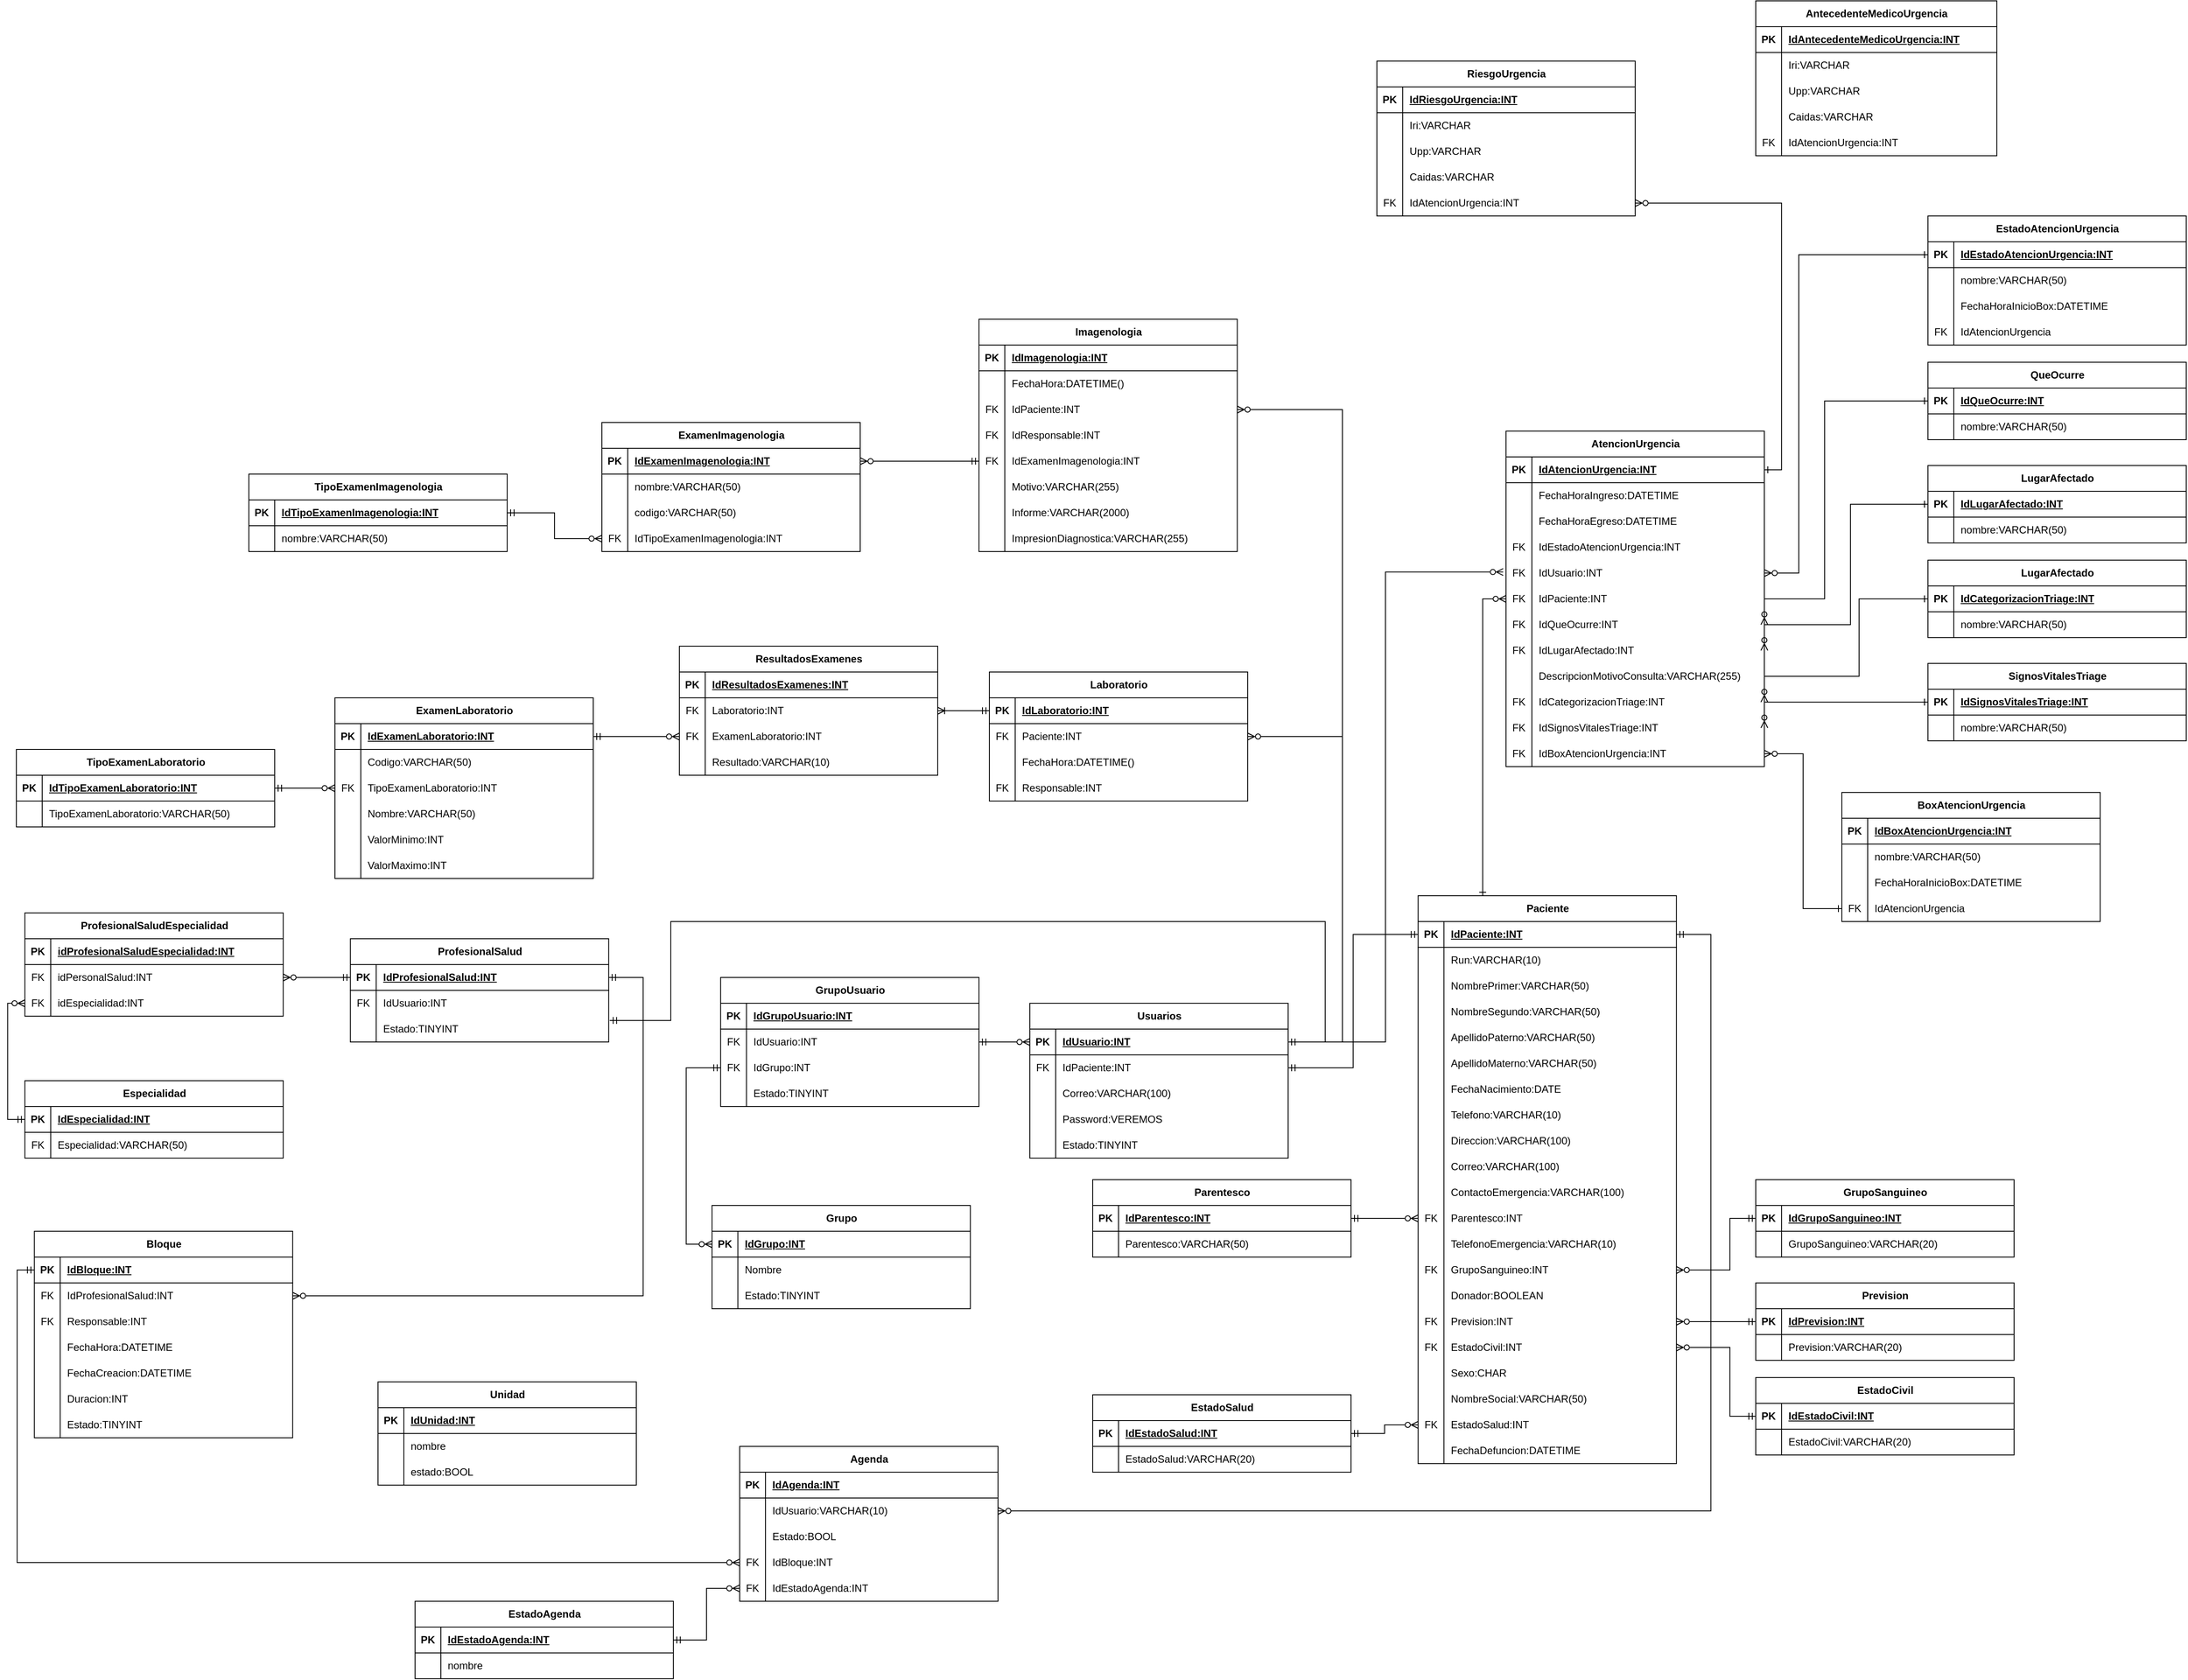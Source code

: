 <mxfile version="22.1.11" type="github">
  <diagram name="Página-1" id="NzEY5Oon2eNFP-K9tF7l">
    <mxGraphModel dx="2468" dy="1627" grid="1" gridSize="10" guides="1" tooltips="1" connect="1" arrows="1" fold="1" page="1" pageScale="1" pageWidth="827" pageHeight="1169" math="0" shadow="0">
      <root>
        <mxCell id="0" />
        <mxCell id="1" parent="0" />
        <mxCell id="nTcyz3-fil_7eup9axXW-1" value="Paciente" style="shape=table;startSize=30;container=1;collapsible=1;childLayout=tableLayout;fixedRows=1;rowLines=0;fontStyle=1;align=center;resizeLast=1;html=1;" parent="1" vertex="1">
          <mxGeometry x="37.89" y="230" width="300" height="660" as="geometry" />
        </mxCell>
        <mxCell id="nTcyz3-fil_7eup9axXW-2" value="" style="shape=tableRow;horizontal=0;startSize=0;swimlaneHead=0;swimlaneBody=0;fillColor=none;collapsible=0;dropTarget=0;points=[[0,0.5],[1,0.5]];portConstraint=eastwest;top=0;left=0;right=0;bottom=1;" parent="nTcyz3-fil_7eup9axXW-1" vertex="1">
          <mxGeometry y="30" width="300" height="30" as="geometry" />
        </mxCell>
        <mxCell id="nTcyz3-fil_7eup9axXW-3" value="PK" style="shape=partialRectangle;connectable=0;fillColor=none;top=0;left=0;bottom=0;right=0;fontStyle=1;overflow=hidden;whiteSpace=wrap;html=1;" parent="nTcyz3-fil_7eup9axXW-2" vertex="1">
          <mxGeometry width="30" height="30" as="geometry">
            <mxRectangle width="30" height="30" as="alternateBounds" />
          </mxGeometry>
        </mxCell>
        <mxCell id="nTcyz3-fil_7eup9axXW-4" value="IdPaciente:INT" style="shape=partialRectangle;connectable=0;fillColor=none;top=0;left=0;bottom=0;right=0;align=left;spacingLeft=6;fontStyle=5;overflow=hidden;whiteSpace=wrap;html=1;" parent="nTcyz3-fil_7eup9axXW-2" vertex="1">
          <mxGeometry x="30" width="270" height="30" as="geometry">
            <mxRectangle width="270" height="30" as="alternateBounds" />
          </mxGeometry>
        </mxCell>
        <mxCell id="nTcyz3-fil_7eup9axXW-5" value="" style="shape=tableRow;horizontal=0;startSize=0;swimlaneHead=0;swimlaneBody=0;fillColor=none;collapsible=0;dropTarget=0;points=[[0,0.5],[1,0.5]];portConstraint=eastwest;top=0;left=0;right=0;bottom=0;" parent="nTcyz3-fil_7eup9axXW-1" vertex="1">
          <mxGeometry y="60" width="300" height="30" as="geometry" />
        </mxCell>
        <mxCell id="nTcyz3-fil_7eup9axXW-6" value="" style="shape=partialRectangle;connectable=0;fillColor=none;top=0;left=0;bottom=0;right=0;editable=1;overflow=hidden;whiteSpace=wrap;html=1;" parent="nTcyz3-fil_7eup9axXW-5" vertex="1">
          <mxGeometry width="30" height="30" as="geometry">
            <mxRectangle width="30" height="30" as="alternateBounds" />
          </mxGeometry>
        </mxCell>
        <mxCell id="nTcyz3-fil_7eup9axXW-7" value="Run:VARCHAR(10)" style="shape=partialRectangle;connectable=0;fillColor=none;top=0;left=0;bottom=0;right=0;align=left;spacingLeft=6;overflow=hidden;whiteSpace=wrap;html=1;" parent="nTcyz3-fil_7eup9axXW-5" vertex="1">
          <mxGeometry x="30" width="270" height="30" as="geometry">
            <mxRectangle width="270" height="30" as="alternateBounds" />
          </mxGeometry>
        </mxCell>
        <mxCell id="nTcyz3-fil_7eup9axXW-8" value="" style="shape=tableRow;horizontal=0;startSize=0;swimlaneHead=0;swimlaneBody=0;fillColor=none;collapsible=0;dropTarget=0;points=[[0,0.5],[1,0.5]];portConstraint=eastwest;top=0;left=0;right=0;bottom=0;" parent="nTcyz3-fil_7eup9axXW-1" vertex="1">
          <mxGeometry y="90" width="300" height="30" as="geometry" />
        </mxCell>
        <mxCell id="nTcyz3-fil_7eup9axXW-9" value="" style="shape=partialRectangle;connectable=0;fillColor=none;top=0;left=0;bottom=0;right=0;editable=1;overflow=hidden;whiteSpace=wrap;html=1;" parent="nTcyz3-fil_7eup9axXW-8" vertex="1">
          <mxGeometry width="30" height="30" as="geometry">
            <mxRectangle width="30" height="30" as="alternateBounds" />
          </mxGeometry>
        </mxCell>
        <mxCell id="nTcyz3-fil_7eup9axXW-10" value="NombrePrimer:VARCHAR(50)" style="shape=partialRectangle;connectable=0;fillColor=none;top=0;left=0;bottom=0;right=0;align=left;spacingLeft=6;overflow=hidden;whiteSpace=wrap;html=1;" parent="nTcyz3-fil_7eup9axXW-8" vertex="1">
          <mxGeometry x="30" width="270" height="30" as="geometry">
            <mxRectangle width="270" height="30" as="alternateBounds" />
          </mxGeometry>
        </mxCell>
        <mxCell id="nTcyz3-fil_7eup9axXW-11" value="" style="shape=tableRow;horizontal=0;startSize=0;swimlaneHead=0;swimlaneBody=0;fillColor=none;collapsible=0;dropTarget=0;points=[[0,0.5],[1,0.5]];portConstraint=eastwest;top=0;left=0;right=0;bottom=0;" parent="nTcyz3-fil_7eup9axXW-1" vertex="1">
          <mxGeometry y="120" width="300" height="30" as="geometry" />
        </mxCell>
        <mxCell id="nTcyz3-fil_7eup9axXW-12" value="" style="shape=partialRectangle;connectable=0;fillColor=none;top=0;left=0;bottom=0;right=0;editable=1;overflow=hidden;whiteSpace=wrap;html=1;" parent="nTcyz3-fil_7eup9axXW-11" vertex="1">
          <mxGeometry width="30" height="30" as="geometry">
            <mxRectangle width="30" height="30" as="alternateBounds" />
          </mxGeometry>
        </mxCell>
        <mxCell id="nTcyz3-fil_7eup9axXW-13" value="NombreSegundo:VARCHAR(50)" style="shape=partialRectangle;connectable=0;fillColor=none;top=0;left=0;bottom=0;right=0;align=left;spacingLeft=6;overflow=hidden;whiteSpace=wrap;html=1;" parent="nTcyz3-fil_7eup9axXW-11" vertex="1">
          <mxGeometry x="30" width="270" height="30" as="geometry">
            <mxRectangle width="270" height="30" as="alternateBounds" />
          </mxGeometry>
        </mxCell>
        <mxCell id="nTcyz3-fil_7eup9axXW-29" value="" style="shape=tableRow;horizontal=0;startSize=0;swimlaneHead=0;swimlaneBody=0;fillColor=none;collapsible=0;dropTarget=0;points=[[0,0.5],[1,0.5]];portConstraint=eastwest;top=0;left=0;right=0;bottom=0;" parent="nTcyz3-fil_7eup9axXW-1" vertex="1">
          <mxGeometry y="150" width="300" height="30" as="geometry" />
        </mxCell>
        <mxCell id="nTcyz3-fil_7eup9axXW-30" value="" style="shape=partialRectangle;connectable=0;fillColor=none;top=0;left=0;bottom=0;right=0;editable=1;overflow=hidden;whiteSpace=wrap;html=1;" parent="nTcyz3-fil_7eup9axXW-29" vertex="1">
          <mxGeometry width="30" height="30" as="geometry">
            <mxRectangle width="30" height="30" as="alternateBounds" />
          </mxGeometry>
        </mxCell>
        <mxCell id="nTcyz3-fil_7eup9axXW-31" value="ApellidoPaterno:VARCHAR(50)" style="shape=partialRectangle;connectable=0;fillColor=none;top=0;left=0;bottom=0;right=0;align=left;spacingLeft=6;overflow=hidden;whiteSpace=wrap;html=1;" parent="nTcyz3-fil_7eup9axXW-29" vertex="1">
          <mxGeometry x="30" width="270" height="30" as="geometry">
            <mxRectangle width="270" height="30" as="alternateBounds" />
          </mxGeometry>
        </mxCell>
        <mxCell id="nTcyz3-fil_7eup9axXW-32" value="" style="shape=tableRow;horizontal=0;startSize=0;swimlaneHead=0;swimlaneBody=0;fillColor=none;collapsible=0;dropTarget=0;points=[[0,0.5],[1,0.5]];portConstraint=eastwest;top=0;left=0;right=0;bottom=0;" parent="nTcyz3-fil_7eup9axXW-1" vertex="1">
          <mxGeometry y="180" width="300" height="30" as="geometry" />
        </mxCell>
        <mxCell id="nTcyz3-fil_7eup9axXW-33" value="" style="shape=partialRectangle;connectable=0;fillColor=none;top=0;left=0;bottom=0;right=0;editable=1;overflow=hidden;whiteSpace=wrap;html=1;" parent="nTcyz3-fil_7eup9axXW-32" vertex="1">
          <mxGeometry width="30" height="30" as="geometry">
            <mxRectangle width="30" height="30" as="alternateBounds" />
          </mxGeometry>
        </mxCell>
        <mxCell id="nTcyz3-fil_7eup9axXW-34" value="ApellidoMaterno:VARCHAR(50)" style="shape=partialRectangle;connectable=0;fillColor=none;top=0;left=0;bottom=0;right=0;align=left;spacingLeft=6;overflow=hidden;whiteSpace=wrap;html=1;" parent="nTcyz3-fil_7eup9axXW-32" vertex="1">
          <mxGeometry x="30" width="270" height="30" as="geometry">
            <mxRectangle width="270" height="30" as="alternateBounds" />
          </mxGeometry>
        </mxCell>
        <mxCell id="nTcyz3-fil_7eup9axXW-35" value="" style="shape=tableRow;horizontal=0;startSize=0;swimlaneHead=0;swimlaneBody=0;fillColor=none;collapsible=0;dropTarget=0;points=[[0,0.5],[1,0.5]];portConstraint=eastwest;top=0;left=0;right=0;bottom=0;" parent="nTcyz3-fil_7eup9axXW-1" vertex="1">
          <mxGeometry y="210" width="300" height="30" as="geometry" />
        </mxCell>
        <mxCell id="nTcyz3-fil_7eup9axXW-36" value="" style="shape=partialRectangle;connectable=0;fillColor=none;top=0;left=0;bottom=0;right=0;editable=1;overflow=hidden;whiteSpace=wrap;html=1;" parent="nTcyz3-fil_7eup9axXW-35" vertex="1">
          <mxGeometry width="30" height="30" as="geometry">
            <mxRectangle width="30" height="30" as="alternateBounds" />
          </mxGeometry>
        </mxCell>
        <mxCell id="nTcyz3-fil_7eup9axXW-37" value="FechaNacimiento:DATE" style="shape=partialRectangle;connectable=0;fillColor=none;top=0;left=0;bottom=0;right=0;align=left;spacingLeft=6;overflow=hidden;whiteSpace=wrap;html=1;" parent="nTcyz3-fil_7eup9axXW-35" vertex="1">
          <mxGeometry x="30" width="270" height="30" as="geometry">
            <mxRectangle width="270" height="30" as="alternateBounds" />
          </mxGeometry>
        </mxCell>
        <mxCell id="nTcyz3-fil_7eup9axXW-38" value="" style="shape=tableRow;horizontal=0;startSize=0;swimlaneHead=0;swimlaneBody=0;fillColor=none;collapsible=0;dropTarget=0;points=[[0,0.5],[1,0.5]];portConstraint=eastwest;top=0;left=0;right=0;bottom=0;" parent="nTcyz3-fil_7eup9axXW-1" vertex="1">
          <mxGeometry y="240" width="300" height="30" as="geometry" />
        </mxCell>
        <mxCell id="nTcyz3-fil_7eup9axXW-39" value="" style="shape=partialRectangle;connectable=0;fillColor=none;top=0;left=0;bottom=0;right=0;editable=1;overflow=hidden;whiteSpace=wrap;html=1;" parent="nTcyz3-fil_7eup9axXW-38" vertex="1">
          <mxGeometry width="30" height="30" as="geometry">
            <mxRectangle width="30" height="30" as="alternateBounds" />
          </mxGeometry>
        </mxCell>
        <mxCell id="nTcyz3-fil_7eup9axXW-40" value="Telefono:VARCHAR(10)" style="shape=partialRectangle;connectable=0;fillColor=none;top=0;left=0;bottom=0;right=0;align=left;spacingLeft=6;overflow=hidden;whiteSpace=wrap;html=1;" parent="nTcyz3-fil_7eup9axXW-38" vertex="1">
          <mxGeometry x="30" width="270" height="30" as="geometry">
            <mxRectangle width="270" height="30" as="alternateBounds" />
          </mxGeometry>
        </mxCell>
        <mxCell id="nTcyz3-fil_7eup9axXW-191" value="" style="shape=tableRow;horizontal=0;startSize=0;swimlaneHead=0;swimlaneBody=0;fillColor=none;collapsible=0;dropTarget=0;points=[[0,0.5],[1,0.5]];portConstraint=eastwest;top=0;left=0;right=0;bottom=0;" parent="nTcyz3-fil_7eup9axXW-1" vertex="1">
          <mxGeometry y="270" width="300" height="30" as="geometry" />
        </mxCell>
        <mxCell id="nTcyz3-fil_7eup9axXW-192" value="" style="shape=partialRectangle;connectable=0;fillColor=none;top=0;left=0;bottom=0;right=0;editable=1;overflow=hidden;whiteSpace=wrap;html=1;" parent="nTcyz3-fil_7eup9axXW-191" vertex="1">
          <mxGeometry width="30" height="30" as="geometry">
            <mxRectangle width="30" height="30" as="alternateBounds" />
          </mxGeometry>
        </mxCell>
        <mxCell id="nTcyz3-fil_7eup9axXW-193" value="Direccion:VARCHAR(100)" style="shape=partialRectangle;connectable=0;fillColor=none;top=0;left=0;bottom=0;right=0;align=left;spacingLeft=6;overflow=hidden;whiteSpace=wrap;html=1;" parent="nTcyz3-fil_7eup9axXW-191" vertex="1">
          <mxGeometry x="30" width="270" height="30" as="geometry">
            <mxRectangle width="270" height="30" as="alternateBounds" />
          </mxGeometry>
        </mxCell>
        <mxCell id="u7iMLTZD69oaH_UcyY8--70" value="" style="shape=tableRow;horizontal=0;startSize=0;swimlaneHead=0;swimlaneBody=0;fillColor=none;collapsible=0;dropTarget=0;points=[[0,0.5],[1,0.5]];portConstraint=eastwest;top=0;left=0;right=0;bottom=0;" parent="nTcyz3-fil_7eup9axXW-1" vertex="1">
          <mxGeometry y="300" width="300" height="30" as="geometry" />
        </mxCell>
        <mxCell id="u7iMLTZD69oaH_UcyY8--71" value="" style="shape=partialRectangle;connectable=0;fillColor=none;top=0;left=0;bottom=0;right=0;editable=1;overflow=hidden;whiteSpace=wrap;html=1;" parent="u7iMLTZD69oaH_UcyY8--70" vertex="1">
          <mxGeometry width="30" height="30" as="geometry">
            <mxRectangle width="30" height="30" as="alternateBounds" />
          </mxGeometry>
        </mxCell>
        <mxCell id="u7iMLTZD69oaH_UcyY8--72" value="Correo:VARCHAR(100)" style="shape=partialRectangle;connectable=0;fillColor=none;top=0;left=0;bottom=0;right=0;align=left;spacingLeft=6;overflow=hidden;whiteSpace=wrap;html=1;" parent="u7iMLTZD69oaH_UcyY8--70" vertex="1">
          <mxGeometry x="30" width="270" height="30" as="geometry">
            <mxRectangle width="270" height="30" as="alternateBounds" />
          </mxGeometry>
        </mxCell>
        <mxCell id="nTcyz3-fil_7eup9axXW-41" value="" style="shape=tableRow;horizontal=0;startSize=0;swimlaneHead=0;swimlaneBody=0;fillColor=none;collapsible=0;dropTarget=0;points=[[0,0.5],[1,0.5]];portConstraint=eastwest;top=0;left=0;right=0;bottom=0;" parent="nTcyz3-fil_7eup9axXW-1" vertex="1">
          <mxGeometry y="330" width="300" height="30" as="geometry" />
        </mxCell>
        <mxCell id="nTcyz3-fil_7eup9axXW-42" value="" style="shape=partialRectangle;connectable=0;fillColor=none;top=0;left=0;bottom=0;right=0;editable=1;overflow=hidden;whiteSpace=wrap;html=1;" parent="nTcyz3-fil_7eup9axXW-41" vertex="1">
          <mxGeometry width="30" height="30" as="geometry">
            <mxRectangle width="30" height="30" as="alternateBounds" />
          </mxGeometry>
        </mxCell>
        <mxCell id="nTcyz3-fil_7eup9axXW-43" value="ContactoEmergencia:VARCHAR(100)" style="shape=partialRectangle;connectable=0;fillColor=none;top=0;left=0;bottom=0;right=0;align=left;spacingLeft=6;overflow=hidden;whiteSpace=wrap;html=1;" parent="nTcyz3-fil_7eup9axXW-41" vertex="1">
          <mxGeometry x="30" width="270" height="30" as="geometry">
            <mxRectangle width="270" height="30" as="alternateBounds" />
          </mxGeometry>
        </mxCell>
        <mxCell id="nTcyz3-fil_7eup9axXW-44" value="" style="shape=tableRow;horizontal=0;startSize=0;swimlaneHead=0;swimlaneBody=0;fillColor=none;collapsible=0;dropTarget=0;points=[[0,0.5],[1,0.5]];portConstraint=eastwest;top=0;left=0;right=0;bottom=0;" parent="nTcyz3-fil_7eup9axXW-1" vertex="1">
          <mxGeometry y="360" width="300" height="30" as="geometry" />
        </mxCell>
        <mxCell id="nTcyz3-fil_7eup9axXW-45" value="FK" style="shape=partialRectangle;connectable=0;fillColor=none;top=0;left=0;bottom=0;right=0;editable=1;overflow=hidden;whiteSpace=wrap;html=1;" parent="nTcyz3-fil_7eup9axXW-44" vertex="1">
          <mxGeometry width="30" height="30" as="geometry">
            <mxRectangle width="30" height="30" as="alternateBounds" />
          </mxGeometry>
        </mxCell>
        <mxCell id="nTcyz3-fil_7eup9axXW-46" value="Parentesco:INT" style="shape=partialRectangle;connectable=0;fillColor=none;top=0;left=0;bottom=0;right=0;align=left;spacingLeft=6;overflow=hidden;whiteSpace=wrap;html=1;" parent="nTcyz3-fil_7eup9axXW-44" vertex="1">
          <mxGeometry x="30" width="270" height="30" as="geometry">
            <mxRectangle width="270" height="30" as="alternateBounds" />
          </mxGeometry>
        </mxCell>
        <mxCell id="nTcyz3-fil_7eup9axXW-47" value="" style="shape=tableRow;horizontal=0;startSize=0;swimlaneHead=0;swimlaneBody=0;fillColor=none;collapsible=0;dropTarget=0;points=[[0,0.5],[1,0.5]];portConstraint=eastwest;top=0;left=0;right=0;bottom=0;" parent="nTcyz3-fil_7eup9axXW-1" vertex="1">
          <mxGeometry y="390" width="300" height="30" as="geometry" />
        </mxCell>
        <mxCell id="nTcyz3-fil_7eup9axXW-48" value="" style="shape=partialRectangle;connectable=0;fillColor=none;top=0;left=0;bottom=0;right=0;editable=1;overflow=hidden;whiteSpace=wrap;html=1;" parent="nTcyz3-fil_7eup9axXW-47" vertex="1">
          <mxGeometry width="30" height="30" as="geometry">
            <mxRectangle width="30" height="30" as="alternateBounds" />
          </mxGeometry>
        </mxCell>
        <mxCell id="nTcyz3-fil_7eup9axXW-49" value="TelefonoEmergencia:VARCHAR(10)" style="shape=partialRectangle;connectable=0;fillColor=none;top=0;left=0;bottom=0;right=0;align=left;spacingLeft=6;overflow=hidden;whiteSpace=wrap;html=1;" parent="nTcyz3-fil_7eup9axXW-47" vertex="1">
          <mxGeometry x="30" width="270" height="30" as="geometry">
            <mxRectangle width="270" height="30" as="alternateBounds" />
          </mxGeometry>
        </mxCell>
        <mxCell id="u7iMLTZD69oaH_UcyY8--17" value="" style="shape=tableRow;horizontal=0;startSize=0;swimlaneHead=0;swimlaneBody=0;fillColor=none;collapsible=0;dropTarget=0;points=[[0,0.5],[1,0.5]];portConstraint=eastwest;top=0;left=0;right=0;bottom=0;" parent="nTcyz3-fil_7eup9axXW-1" vertex="1">
          <mxGeometry y="420" width="300" height="30" as="geometry" />
        </mxCell>
        <mxCell id="u7iMLTZD69oaH_UcyY8--18" value="FK" style="shape=partialRectangle;connectable=0;fillColor=none;top=0;left=0;bottom=0;right=0;editable=1;overflow=hidden;whiteSpace=wrap;html=1;" parent="u7iMLTZD69oaH_UcyY8--17" vertex="1">
          <mxGeometry width="30" height="30" as="geometry">
            <mxRectangle width="30" height="30" as="alternateBounds" />
          </mxGeometry>
        </mxCell>
        <mxCell id="u7iMLTZD69oaH_UcyY8--19" value="GrupoSanguineo:INT" style="shape=partialRectangle;connectable=0;fillColor=none;top=0;left=0;bottom=0;right=0;align=left;spacingLeft=6;overflow=hidden;whiteSpace=wrap;html=1;" parent="u7iMLTZD69oaH_UcyY8--17" vertex="1">
          <mxGeometry x="30" width="270" height="30" as="geometry">
            <mxRectangle width="270" height="30" as="alternateBounds" />
          </mxGeometry>
        </mxCell>
        <mxCell id="u7iMLTZD69oaH_UcyY8--64" value="" style="shape=tableRow;horizontal=0;startSize=0;swimlaneHead=0;swimlaneBody=0;fillColor=none;collapsible=0;dropTarget=0;points=[[0,0.5],[1,0.5]];portConstraint=eastwest;top=0;left=0;right=0;bottom=0;" parent="nTcyz3-fil_7eup9axXW-1" vertex="1">
          <mxGeometry y="450" width="300" height="30" as="geometry" />
        </mxCell>
        <mxCell id="u7iMLTZD69oaH_UcyY8--65" value="" style="shape=partialRectangle;connectable=0;fillColor=none;top=0;left=0;bottom=0;right=0;editable=1;overflow=hidden;whiteSpace=wrap;html=1;" parent="u7iMLTZD69oaH_UcyY8--64" vertex="1">
          <mxGeometry width="30" height="30" as="geometry">
            <mxRectangle width="30" height="30" as="alternateBounds" />
          </mxGeometry>
        </mxCell>
        <mxCell id="u7iMLTZD69oaH_UcyY8--66" value="Donador:BOOLEAN" style="shape=partialRectangle;connectable=0;fillColor=none;top=0;left=0;bottom=0;right=0;align=left;spacingLeft=6;overflow=hidden;whiteSpace=wrap;html=1;" parent="u7iMLTZD69oaH_UcyY8--64" vertex="1">
          <mxGeometry x="30" width="270" height="30" as="geometry">
            <mxRectangle width="270" height="30" as="alternateBounds" />
          </mxGeometry>
        </mxCell>
        <mxCell id="u7iMLTZD69oaH_UcyY8--20" value="" style="shape=tableRow;horizontal=0;startSize=0;swimlaneHead=0;swimlaneBody=0;fillColor=none;collapsible=0;dropTarget=0;points=[[0,0.5],[1,0.5]];portConstraint=eastwest;top=0;left=0;right=0;bottom=0;" parent="nTcyz3-fil_7eup9axXW-1" vertex="1">
          <mxGeometry y="480" width="300" height="30" as="geometry" />
        </mxCell>
        <mxCell id="u7iMLTZD69oaH_UcyY8--21" value="FK" style="shape=partialRectangle;connectable=0;fillColor=none;top=0;left=0;bottom=0;right=0;editable=1;overflow=hidden;whiteSpace=wrap;html=1;" parent="u7iMLTZD69oaH_UcyY8--20" vertex="1">
          <mxGeometry width="30" height="30" as="geometry">
            <mxRectangle width="30" height="30" as="alternateBounds" />
          </mxGeometry>
        </mxCell>
        <mxCell id="u7iMLTZD69oaH_UcyY8--22" value="Prevision:INT" style="shape=partialRectangle;connectable=0;fillColor=none;top=0;left=0;bottom=0;right=0;align=left;spacingLeft=6;overflow=hidden;whiteSpace=wrap;html=1;" parent="u7iMLTZD69oaH_UcyY8--20" vertex="1">
          <mxGeometry x="30" width="270" height="30" as="geometry">
            <mxRectangle width="270" height="30" as="alternateBounds" />
          </mxGeometry>
        </mxCell>
        <mxCell id="u7iMLTZD69oaH_UcyY8--43" value="" style="shape=tableRow;horizontal=0;startSize=0;swimlaneHead=0;swimlaneBody=0;fillColor=none;collapsible=0;dropTarget=0;points=[[0,0.5],[1,0.5]];portConstraint=eastwest;top=0;left=0;right=0;bottom=0;" parent="nTcyz3-fil_7eup9axXW-1" vertex="1">
          <mxGeometry y="510" width="300" height="30" as="geometry" />
        </mxCell>
        <mxCell id="u7iMLTZD69oaH_UcyY8--44" value="FK" style="shape=partialRectangle;connectable=0;fillColor=none;top=0;left=0;bottom=0;right=0;editable=1;overflow=hidden;whiteSpace=wrap;html=1;" parent="u7iMLTZD69oaH_UcyY8--43" vertex="1">
          <mxGeometry width="30" height="30" as="geometry">
            <mxRectangle width="30" height="30" as="alternateBounds" />
          </mxGeometry>
        </mxCell>
        <mxCell id="u7iMLTZD69oaH_UcyY8--45" value="EstadoCivil:INT" style="shape=partialRectangle;connectable=0;fillColor=none;top=0;left=0;bottom=0;right=0;align=left;spacingLeft=6;overflow=hidden;whiteSpace=wrap;html=1;" parent="u7iMLTZD69oaH_UcyY8--43" vertex="1">
          <mxGeometry x="30" width="270" height="30" as="geometry">
            <mxRectangle width="270" height="30" as="alternateBounds" />
          </mxGeometry>
        </mxCell>
        <mxCell id="u7iMLTZD69oaH_UcyY8--34" value="" style="shape=tableRow;horizontal=0;startSize=0;swimlaneHead=0;swimlaneBody=0;fillColor=none;collapsible=0;dropTarget=0;points=[[0,0.5],[1,0.5]];portConstraint=eastwest;top=0;left=0;right=0;bottom=0;" parent="nTcyz3-fil_7eup9axXW-1" vertex="1">
          <mxGeometry y="540" width="300" height="30" as="geometry" />
        </mxCell>
        <mxCell id="u7iMLTZD69oaH_UcyY8--35" value="" style="shape=partialRectangle;connectable=0;fillColor=none;top=0;left=0;bottom=0;right=0;editable=1;overflow=hidden;whiteSpace=wrap;html=1;" parent="u7iMLTZD69oaH_UcyY8--34" vertex="1">
          <mxGeometry width="30" height="30" as="geometry">
            <mxRectangle width="30" height="30" as="alternateBounds" />
          </mxGeometry>
        </mxCell>
        <mxCell id="u7iMLTZD69oaH_UcyY8--36" value="Sexo:CHAR" style="shape=partialRectangle;connectable=0;fillColor=none;top=0;left=0;bottom=0;right=0;align=left;spacingLeft=6;overflow=hidden;whiteSpace=wrap;html=1;" parent="u7iMLTZD69oaH_UcyY8--34" vertex="1">
          <mxGeometry x="30" width="270" height="30" as="geometry">
            <mxRectangle width="270" height="30" as="alternateBounds" />
          </mxGeometry>
        </mxCell>
        <mxCell id="u7iMLTZD69oaH_UcyY8--37" value="" style="shape=tableRow;horizontal=0;startSize=0;swimlaneHead=0;swimlaneBody=0;fillColor=none;collapsible=0;dropTarget=0;points=[[0,0.5],[1,0.5]];portConstraint=eastwest;top=0;left=0;right=0;bottom=0;" parent="nTcyz3-fil_7eup9axXW-1" vertex="1">
          <mxGeometry y="570" width="300" height="30" as="geometry" />
        </mxCell>
        <mxCell id="u7iMLTZD69oaH_UcyY8--38" value="" style="shape=partialRectangle;connectable=0;fillColor=none;top=0;left=0;bottom=0;right=0;editable=1;overflow=hidden;whiteSpace=wrap;html=1;" parent="u7iMLTZD69oaH_UcyY8--37" vertex="1">
          <mxGeometry width="30" height="30" as="geometry">
            <mxRectangle width="30" height="30" as="alternateBounds" />
          </mxGeometry>
        </mxCell>
        <mxCell id="u7iMLTZD69oaH_UcyY8--39" value="NombreSocial:VARCHAR(50)" style="shape=partialRectangle;connectable=0;fillColor=none;top=0;left=0;bottom=0;right=0;align=left;spacingLeft=6;overflow=hidden;whiteSpace=wrap;html=1;" parent="u7iMLTZD69oaH_UcyY8--37" vertex="1">
          <mxGeometry x="30" width="270" height="30" as="geometry">
            <mxRectangle width="270" height="30" as="alternateBounds" />
          </mxGeometry>
        </mxCell>
        <mxCell id="u7iMLTZD69oaH_UcyY8--23" value="" style="shape=tableRow;horizontal=0;startSize=0;swimlaneHead=0;swimlaneBody=0;fillColor=none;collapsible=0;dropTarget=0;points=[[0,0.5],[1,0.5]];portConstraint=eastwest;top=0;left=0;right=0;bottom=0;" parent="nTcyz3-fil_7eup9axXW-1" vertex="1">
          <mxGeometry y="600" width="300" height="30" as="geometry" />
        </mxCell>
        <mxCell id="u7iMLTZD69oaH_UcyY8--24" value="FK" style="shape=partialRectangle;connectable=0;fillColor=none;top=0;left=0;bottom=0;right=0;editable=1;overflow=hidden;whiteSpace=wrap;html=1;" parent="u7iMLTZD69oaH_UcyY8--23" vertex="1">
          <mxGeometry width="30" height="30" as="geometry">
            <mxRectangle width="30" height="30" as="alternateBounds" />
          </mxGeometry>
        </mxCell>
        <mxCell id="u7iMLTZD69oaH_UcyY8--25" value="EstadoSalud:INT" style="shape=partialRectangle;connectable=0;fillColor=none;top=0;left=0;bottom=0;right=0;align=left;spacingLeft=6;overflow=hidden;whiteSpace=wrap;html=1;" parent="u7iMLTZD69oaH_UcyY8--23" vertex="1">
          <mxGeometry x="30" width="270" height="30" as="geometry">
            <mxRectangle width="270" height="30" as="alternateBounds" />
          </mxGeometry>
        </mxCell>
        <mxCell id="u7iMLTZD69oaH_UcyY8--67" value="" style="shape=tableRow;horizontal=0;startSize=0;swimlaneHead=0;swimlaneBody=0;fillColor=none;collapsible=0;dropTarget=0;points=[[0,0.5],[1,0.5]];portConstraint=eastwest;top=0;left=0;right=0;bottom=0;" parent="nTcyz3-fil_7eup9axXW-1" vertex="1">
          <mxGeometry y="630" width="300" height="30" as="geometry" />
        </mxCell>
        <mxCell id="u7iMLTZD69oaH_UcyY8--68" value="" style="shape=partialRectangle;connectable=0;fillColor=none;top=0;left=0;bottom=0;right=0;editable=1;overflow=hidden;whiteSpace=wrap;html=1;" parent="u7iMLTZD69oaH_UcyY8--67" vertex="1">
          <mxGeometry width="30" height="30" as="geometry">
            <mxRectangle width="30" height="30" as="alternateBounds" />
          </mxGeometry>
        </mxCell>
        <mxCell id="u7iMLTZD69oaH_UcyY8--69" value="FechaDefuncion:DATETIME" style="shape=partialRectangle;connectable=0;fillColor=none;top=0;left=0;bottom=0;right=0;align=left;spacingLeft=6;overflow=hidden;whiteSpace=wrap;html=1;" parent="u7iMLTZD69oaH_UcyY8--67" vertex="1">
          <mxGeometry x="30" width="270" height="30" as="geometry">
            <mxRectangle width="270" height="30" as="alternateBounds" />
          </mxGeometry>
        </mxCell>
        <mxCell id="nTcyz3-fil_7eup9axXW-56" value="Bloque" style="shape=table;startSize=30;container=1;collapsible=1;childLayout=tableLayout;fixedRows=1;rowLines=0;fontStyle=1;align=center;resizeLast=1;html=1;" parent="1" vertex="1">
          <mxGeometry x="-1569.11" y="620" width="300" height="240" as="geometry" />
        </mxCell>
        <mxCell id="nTcyz3-fil_7eup9axXW-57" value="" style="shape=tableRow;horizontal=0;startSize=0;swimlaneHead=0;swimlaneBody=0;fillColor=none;collapsible=0;dropTarget=0;points=[[0,0.5],[1,0.5]];portConstraint=eastwest;top=0;left=0;right=0;bottom=1;" parent="nTcyz3-fil_7eup9axXW-56" vertex="1">
          <mxGeometry y="30" width="300" height="30" as="geometry" />
        </mxCell>
        <mxCell id="nTcyz3-fil_7eup9axXW-58" value="PK" style="shape=partialRectangle;connectable=0;fillColor=none;top=0;left=0;bottom=0;right=0;fontStyle=1;overflow=hidden;whiteSpace=wrap;html=1;" parent="nTcyz3-fil_7eup9axXW-57" vertex="1">
          <mxGeometry width="30" height="30" as="geometry">
            <mxRectangle width="30" height="30" as="alternateBounds" />
          </mxGeometry>
        </mxCell>
        <mxCell id="nTcyz3-fil_7eup9axXW-59" value="IdBloque:INT" style="shape=partialRectangle;connectable=0;fillColor=none;top=0;left=0;bottom=0;right=0;align=left;spacingLeft=6;fontStyle=5;overflow=hidden;whiteSpace=wrap;html=1;" parent="nTcyz3-fil_7eup9axXW-57" vertex="1">
          <mxGeometry x="30" width="270" height="30" as="geometry">
            <mxRectangle width="270" height="30" as="alternateBounds" />
          </mxGeometry>
        </mxCell>
        <mxCell id="nTcyz3-fil_7eup9axXW-60" value="" style="shape=tableRow;horizontal=0;startSize=0;swimlaneHead=0;swimlaneBody=0;fillColor=none;collapsible=0;dropTarget=0;points=[[0,0.5],[1,0.5]];portConstraint=eastwest;top=0;left=0;right=0;bottom=0;" parent="nTcyz3-fil_7eup9axXW-56" vertex="1">
          <mxGeometry y="60" width="300" height="30" as="geometry" />
        </mxCell>
        <mxCell id="nTcyz3-fil_7eup9axXW-61" value="FK" style="shape=partialRectangle;connectable=0;fillColor=none;top=0;left=0;bottom=0;right=0;editable=1;overflow=hidden;whiteSpace=wrap;html=1;" parent="nTcyz3-fil_7eup9axXW-60" vertex="1">
          <mxGeometry width="30" height="30" as="geometry">
            <mxRectangle width="30" height="30" as="alternateBounds" />
          </mxGeometry>
        </mxCell>
        <mxCell id="nTcyz3-fil_7eup9axXW-62" value="IdProfesionalSalud:INT" style="shape=partialRectangle;connectable=0;fillColor=none;top=0;left=0;bottom=0;right=0;align=left;spacingLeft=6;overflow=hidden;whiteSpace=wrap;html=1;" parent="nTcyz3-fil_7eup9axXW-60" vertex="1">
          <mxGeometry x="30" width="270" height="30" as="geometry">
            <mxRectangle width="270" height="30" as="alternateBounds" />
          </mxGeometry>
        </mxCell>
        <mxCell id="nTcyz3-fil_7eup9axXW-169" value="" style="shape=tableRow;horizontal=0;startSize=0;swimlaneHead=0;swimlaneBody=0;fillColor=none;collapsible=0;dropTarget=0;points=[[0,0.5],[1,0.5]];portConstraint=eastwest;top=0;left=0;right=0;bottom=0;" parent="nTcyz3-fil_7eup9axXW-56" vertex="1">
          <mxGeometry y="90" width="300" height="30" as="geometry" />
        </mxCell>
        <mxCell id="nTcyz3-fil_7eup9axXW-170" value="FK" style="shape=partialRectangle;connectable=0;fillColor=none;top=0;left=0;bottom=0;right=0;editable=1;overflow=hidden;whiteSpace=wrap;html=1;" parent="nTcyz3-fil_7eup9axXW-169" vertex="1">
          <mxGeometry width="30" height="30" as="geometry">
            <mxRectangle width="30" height="30" as="alternateBounds" />
          </mxGeometry>
        </mxCell>
        <mxCell id="nTcyz3-fil_7eup9axXW-171" value="Responsable:INT" style="shape=partialRectangle;connectable=0;fillColor=none;top=0;left=0;bottom=0;right=0;align=left;spacingLeft=6;overflow=hidden;whiteSpace=wrap;html=1;" parent="nTcyz3-fil_7eup9axXW-169" vertex="1">
          <mxGeometry x="30" width="270" height="30" as="geometry">
            <mxRectangle width="270" height="30" as="alternateBounds" />
          </mxGeometry>
        </mxCell>
        <mxCell id="nTcyz3-fil_7eup9axXW-63" value="" style="shape=tableRow;horizontal=0;startSize=0;swimlaneHead=0;swimlaneBody=0;fillColor=none;collapsible=0;dropTarget=0;points=[[0,0.5],[1,0.5]];portConstraint=eastwest;top=0;left=0;right=0;bottom=0;" parent="nTcyz3-fil_7eup9axXW-56" vertex="1">
          <mxGeometry y="120" width="300" height="30" as="geometry" />
        </mxCell>
        <mxCell id="nTcyz3-fil_7eup9axXW-64" value="" style="shape=partialRectangle;connectable=0;fillColor=none;top=0;left=0;bottom=0;right=0;editable=1;overflow=hidden;whiteSpace=wrap;html=1;" parent="nTcyz3-fil_7eup9axXW-63" vertex="1">
          <mxGeometry width="30" height="30" as="geometry">
            <mxRectangle width="30" height="30" as="alternateBounds" />
          </mxGeometry>
        </mxCell>
        <mxCell id="nTcyz3-fil_7eup9axXW-65" value="FechaHora:DATETIME" style="shape=partialRectangle;connectable=0;fillColor=none;top=0;left=0;bottom=0;right=0;align=left;spacingLeft=6;overflow=hidden;whiteSpace=wrap;html=1;" parent="nTcyz3-fil_7eup9axXW-63" vertex="1">
          <mxGeometry x="30" width="270" height="30" as="geometry">
            <mxRectangle width="270" height="30" as="alternateBounds" />
          </mxGeometry>
        </mxCell>
        <mxCell id="nTcyz3-fil_7eup9axXW-172" value="" style="shape=tableRow;horizontal=0;startSize=0;swimlaneHead=0;swimlaneBody=0;fillColor=none;collapsible=0;dropTarget=0;points=[[0,0.5],[1,0.5]];portConstraint=eastwest;top=0;left=0;right=0;bottom=0;" parent="nTcyz3-fil_7eup9axXW-56" vertex="1">
          <mxGeometry y="150" width="300" height="30" as="geometry" />
        </mxCell>
        <mxCell id="nTcyz3-fil_7eup9axXW-173" value="" style="shape=partialRectangle;connectable=0;fillColor=none;top=0;left=0;bottom=0;right=0;editable=1;overflow=hidden;whiteSpace=wrap;html=1;" parent="nTcyz3-fil_7eup9axXW-172" vertex="1">
          <mxGeometry width="30" height="30" as="geometry">
            <mxRectangle width="30" height="30" as="alternateBounds" />
          </mxGeometry>
        </mxCell>
        <mxCell id="nTcyz3-fil_7eup9axXW-174" value="FechaCreacion:DATETIME" style="shape=partialRectangle;connectable=0;fillColor=none;top=0;left=0;bottom=0;right=0;align=left;spacingLeft=6;overflow=hidden;whiteSpace=wrap;html=1;" parent="nTcyz3-fil_7eup9axXW-172" vertex="1">
          <mxGeometry x="30" width="270" height="30" as="geometry">
            <mxRectangle width="270" height="30" as="alternateBounds" />
          </mxGeometry>
        </mxCell>
        <mxCell id="nTcyz3-fil_7eup9axXW-175" value="" style="shape=tableRow;horizontal=0;startSize=0;swimlaneHead=0;swimlaneBody=0;fillColor=none;collapsible=0;dropTarget=0;points=[[0,0.5],[1,0.5]];portConstraint=eastwest;top=0;left=0;right=0;bottom=0;" parent="nTcyz3-fil_7eup9axXW-56" vertex="1">
          <mxGeometry y="180" width="300" height="30" as="geometry" />
        </mxCell>
        <mxCell id="nTcyz3-fil_7eup9axXW-176" value="" style="shape=partialRectangle;connectable=0;fillColor=none;top=0;left=0;bottom=0;right=0;editable=1;overflow=hidden;whiteSpace=wrap;html=1;" parent="nTcyz3-fil_7eup9axXW-175" vertex="1">
          <mxGeometry width="30" height="30" as="geometry">
            <mxRectangle width="30" height="30" as="alternateBounds" />
          </mxGeometry>
        </mxCell>
        <mxCell id="nTcyz3-fil_7eup9axXW-177" value="Duracion:INT" style="shape=partialRectangle;connectable=0;fillColor=none;top=0;left=0;bottom=0;right=0;align=left;spacingLeft=6;overflow=hidden;whiteSpace=wrap;html=1;" parent="nTcyz3-fil_7eup9axXW-175" vertex="1">
          <mxGeometry x="30" width="270" height="30" as="geometry">
            <mxRectangle width="270" height="30" as="alternateBounds" />
          </mxGeometry>
        </mxCell>
        <mxCell id="nTcyz3-fil_7eup9axXW-178" value="" style="shape=tableRow;horizontal=0;startSize=0;swimlaneHead=0;swimlaneBody=0;fillColor=none;collapsible=0;dropTarget=0;points=[[0,0.5],[1,0.5]];portConstraint=eastwest;top=0;left=0;right=0;bottom=0;" parent="nTcyz3-fil_7eup9axXW-56" vertex="1">
          <mxGeometry y="210" width="300" height="30" as="geometry" />
        </mxCell>
        <mxCell id="nTcyz3-fil_7eup9axXW-179" value="" style="shape=partialRectangle;connectable=0;fillColor=none;top=0;left=0;bottom=0;right=0;editable=1;overflow=hidden;whiteSpace=wrap;html=1;" parent="nTcyz3-fil_7eup9axXW-178" vertex="1">
          <mxGeometry width="30" height="30" as="geometry">
            <mxRectangle width="30" height="30" as="alternateBounds" />
          </mxGeometry>
        </mxCell>
        <mxCell id="nTcyz3-fil_7eup9axXW-180" value="Estado:TINYINT" style="shape=partialRectangle;connectable=0;fillColor=none;top=0;left=0;bottom=0;right=0;align=left;spacingLeft=6;overflow=hidden;whiteSpace=wrap;html=1;" parent="nTcyz3-fil_7eup9axXW-178" vertex="1">
          <mxGeometry x="30" width="270" height="30" as="geometry">
            <mxRectangle width="270" height="30" as="alternateBounds" />
          </mxGeometry>
        </mxCell>
        <mxCell id="nTcyz3-fil_7eup9axXW-139" value="Agenda" style="shape=table;startSize=30;container=1;collapsible=1;childLayout=tableLayout;fixedRows=1;rowLines=0;fontStyle=1;align=center;resizeLast=1;html=1;" parent="1" vertex="1">
          <mxGeometry x="-750" y="870" width="300" height="180" as="geometry" />
        </mxCell>
        <mxCell id="nTcyz3-fil_7eup9axXW-140" value="" style="shape=tableRow;horizontal=0;startSize=0;swimlaneHead=0;swimlaneBody=0;fillColor=none;collapsible=0;dropTarget=0;points=[[0,0.5],[1,0.5]];portConstraint=eastwest;top=0;left=0;right=0;bottom=1;" parent="nTcyz3-fil_7eup9axXW-139" vertex="1">
          <mxGeometry y="30" width="300" height="30" as="geometry" />
        </mxCell>
        <mxCell id="nTcyz3-fil_7eup9axXW-141" value="PK" style="shape=partialRectangle;connectable=0;fillColor=none;top=0;left=0;bottom=0;right=0;fontStyle=1;overflow=hidden;whiteSpace=wrap;html=1;" parent="nTcyz3-fil_7eup9axXW-140" vertex="1">
          <mxGeometry width="30" height="30" as="geometry">
            <mxRectangle width="30" height="30" as="alternateBounds" />
          </mxGeometry>
        </mxCell>
        <mxCell id="nTcyz3-fil_7eup9axXW-142" value="IdAgenda:INT" style="shape=partialRectangle;connectable=0;fillColor=none;top=0;left=0;bottom=0;right=0;align=left;spacingLeft=6;fontStyle=5;overflow=hidden;whiteSpace=wrap;html=1;" parent="nTcyz3-fil_7eup9axXW-140" vertex="1">
          <mxGeometry x="30" width="270" height="30" as="geometry">
            <mxRectangle width="270" height="30" as="alternateBounds" />
          </mxGeometry>
        </mxCell>
        <mxCell id="nTcyz3-fil_7eup9axXW-143" value="" style="shape=tableRow;horizontal=0;startSize=0;swimlaneHead=0;swimlaneBody=0;fillColor=none;collapsible=0;dropTarget=0;points=[[0,0.5],[1,0.5]];portConstraint=eastwest;top=0;left=0;right=0;bottom=0;" parent="nTcyz3-fil_7eup9axXW-139" vertex="1">
          <mxGeometry y="60" width="300" height="30" as="geometry" />
        </mxCell>
        <mxCell id="nTcyz3-fil_7eup9axXW-144" value="" style="shape=partialRectangle;connectable=0;fillColor=none;top=0;left=0;bottom=0;right=0;editable=1;overflow=hidden;whiteSpace=wrap;html=1;" parent="nTcyz3-fil_7eup9axXW-143" vertex="1">
          <mxGeometry width="30" height="30" as="geometry">
            <mxRectangle width="30" height="30" as="alternateBounds" />
          </mxGeometry>
        </mxCell>
        <mxCell id="nTcyz3-fil_7eup9axXW-145" value="IdUsuario:VARCHAR(10)" style="shape=partialRectangle;connectable=0;fillColor=none;top=0;left=0;bottom=0;right=0;align=left;spacingLeft=6;overflow=hidden;whiteSpace=wrap;html=1;" parent="nTcyz3-fil_7eup9axXW-143" vertex="1">
          <mxGeometry x="30" width="270" height="30" as="geometry">
            <mxRectangle width="270" height="30" as="alternateBounds" />
          </mxGeometry>
        </mxCell>
        <mxCell id="u7iMLTZD69oaH_UcyY8--8" value="" style="shape=tableRow;horizontal=0;startSize=0;swimlaneHead=0;swimlaneBody=0;fillColor=none;collapsible=0;dropTarget=0;points=[[0,0.5],[1,0.5]];portConstraint=eastwest;top=0;left=0;right=0;bottom=0;" parent="nTcyz3-fil_7eup9axXW-139" vertex="1">
          <mxGeometry y="90" width="300" height="30" as="geometry" />
        </mxCell>
        <mxCell id="u7iMLTZD69oaH_UcyY8--9" value="" style="shape=partialRectangle;connectable=0;fillColor=none;top=0;left=0;bottom=0;right=0;editable=1;overflow=hidden;whiteSpace=wrap;html=1;" parent="u7iMLTZD69oaH_UcyY8--8" vertex="1">
          <mxGeometry width="30" height="30" as="geometry">
            <mxRectangle width="30" height="30" as="alternateBounds" />
          </mxGeometry>
        </mxCell>
        <mxCell id="u7iMLTZD69oaH_UcyY8--10" value="Estado:BOOL" style="shape=partialRectangle;connectable=0;fillColor=none;top=0;left=0;bottom=0;right=0;align=left;spacingLeft=6;overflow=hidden;whiteSpace=wrap;html=1;" parent="u7iMLTZD69oaH_UcyY8--8" vertex="1">
          <mxGeometry x="30" width="270" height="30" as="geometry">
            <mxRectangle width="270" height="30" as="alternateBounds" />
          </mxGeometry>
        </mxCell>
        <mxCell id="u7iMLTZD69oaH_UcyY8--26" value="" style="shape=tableRow;horizontal=0;startSize=0;swimlaneHead=0;swimlaneBody=0;fillColor=none;collapsible=0;dropTarget=0;points=[[0,0.5],[1,0.5]];portConstraint=eastwest;top=0;left=0;right=0;bottom=0;" parent="nTcyz3-fil_7eup9axXW-139" vertex="1">
          <mxGeometry y="120" width="300" height="30" as="geometry" />
        </mxCell>
        <mxCell id="u7iMLTZD69oaH_UcyY8--27" value="FK" style="shape=partialRectangle;connectable=0;fillColor=none;top=0;left=0;bottom=0;right=0;editable=1;overflow=hidden;whiteSpace=wrap;html=1;" parent="u7iMLTZD69oaH_UcyY8--26" vertex="1">
          <mxGeometry width="30" height="30" as="geometry">
            <mxRectangle width="30" height="30" as="alternateBounds" />
          </mxGeometry>
        </mxCell>
        <mxCell id="u7iMLTZD69oaH_UcyY8--28" value="IdBloque:INT" style="shape=partialRectangle;connectable=0;fillColor=none;top=0;left=0;bottom=0;right=0;align=left;spacingLeft=6;overflow=hidden;whiteSpace=wrap;html=1;" parent="u7iMLTZD69oaH_UcyY8--26" vertex="1">
          <mxGeometry x="30" width="270" height="30" as="geometry">
            <mxRectangle width="270" height="30" as="alternateBounds" />
          </mxGeometry>
        </mxCell>
        <mxCell id="_i9ss1cz1JY2jb3TmARJ-1" style="shape=tableRow;horizontal=0;startSize=0;swimlaneHead=0;swimlaneBody=0;fillColor=none;collapsible=0;dropTarget=0;points=[[0,0.5],[1,0.5]];portConstraint=eastwest;top=0;left=0;right=0;bottom=0;" parent="nTcyz3-fil_7eup9axXW-139" vertex="1">
          <mxGeometry y="150" width="300" height="30" as="geometry" />
        </mxCell>
        <mxCell id="_i9ss1cz1JY2jb3TmARJ-2" value="FK" style="shape=partialRectangle;connectable=0;fillColor=none;top=0;left=0;bottom=0;right=0;editable=1;overflow=hidden;whiteSpace=wrap;html=1;" parent="_i9ss1cz1JY2jb3TmARJ-1" vertex="1">
          <mxGeometry width="30" height="30" as="geometry">
            <mxRectangle width="30" height="30" as="alternateBounds" />
          </mxGeometry>
        </mxCell>
        <mxCell id="_i9ss1cz1JY2jb3TmARJ-3" value="IdEstadoAgenda:INT" style="shape=partialRectangle;connectable=0;fillColor=none;top=0;left=0;bottom=0;right=0;align=left;spacingLeft=6;overflow=hidden;whiteSpace=wrap;html=1;" parent="_i9ss1cz1JY2jb3TmARJ-1" vertex="1">
          <mxGeometry x="30" width="270" height="30" as="geometry">
            <mxRectangle width="270" height="30" as="alternateBounds" />
          </mxGeometry>
        </mxCell>
        <mxCell id="nTcyz3-fil_7eup9axXW-149" value="ProfesionalSalud" style="shape=table;startSize=30;container=1;collapsible=1;childLayout=tableLayout;fixedRows=1;rowLines=0;fontStyle=1;align=center;resizeLast=1;html=1;" parent="1" vertex="1">
          <mxGeometry x="-1202.11" y="280" width="300" height="120" as="geometry">
            <mxRectangle x="-40" y="335" width="120" height="30" as="alternateBounds" />
          </mxGeometry>
        </mxCell>
        <mxCell id="nTcyz3-fil_7eup9axXW-150" value="" style="shape=tableRow;horizontal=0;startSize=0;swimlaneHead=0;swimlaneBody=0;fillColor=none;collapsible=0;dropTarget=0;points=[[0,0.5],[1,0.5]];portConstraint=eastwest;top=0;left=0;right=0;bottom=1;" parent="nTcyz3-fil_7eup9axXW-149" vertex="1">
          <mxGeometry y="30" width="300" height="30" as="geometry" />
        </mxCell>
        <mxCell id="nTcyz3-fil_7eup9axXW-151" value="PK" style="shape=partialRectangle;connectable=0;fillColor=none;top=0;left=0;bottom=0;right=0;fontStyle=1;overflow=hidden;whiteSpace=wrap;html=1;" parent="nTcyz3-fil_7eup9axXW-150" vertex="1">
          <mxGeometry width="30" height="30" as="geometry">
            <mxRectangle width="30" height="30" as="alternateBounds" />
          </mxGeometry>
        </mxCell>
        <mxCell id="nTcyz3-fil_7eup9axXW-152" value="IdProfesionalSalud:INT" style="shape=partialRectangle;connectable=0;fillColor=none;top=0;left=0;bottom=0;right=0;align=left;spacingLeft=6;fontStyle=5;overflow=hidden;whiteSpace=wrap;html=1;" parent="nTcyz3-fil_7eup9axXW-150" vertex="1">
          <mxGeometry x="30" width="270" height="30" as="geometry">
            <mxRectangle width="270" height="30" as="alternateBounds" />
          </mxGeometry>
        </mxCell>
        <mxCell id="nTcyz3-fil_7eup9axXW-153" value="" style="shape=tableRow;horizontal=0;startSize=0;swimlaneHead=0;swimlaneBody=0;fillColor=none;collapsible=0;dropTarget=0;points=[[0,0.5],[1,0.5]];portConstraint=eastwest;top=0;left=0;right=0;bottom=0;" parent="nTcyz3-fil_7eup9axXW-149" vertex="1">
          <mxGeometry y="60" width="300" height="30" as="geometry" />
        </mxCell>
        <mxCell id="nTcyz3-fil_7eup9axXW-154" value="FK" style="shape=partialRectangle;connectable=0;fillColor=none;top=0;left=0;bottom=0;right=0;editable=1;overflow=hidden;whiteSpace=wrap;html=1;" parent="nTcyz3-fil_7eup9axXW-153" vertex="1">
          <mxGeometry width="30" height="30" as="geometry">
            <mxRectangle width="30" height="30" as="alternateBounds" />
          </mxGeometry>
        </mxCell>
        <mxCell id="nTcyz3-fil_7eup9axXW-155" value="IdUsuario:INT" style="shape=partialRectangle;connectable=0;fillColor=none;top=0;left=0;bottom=0;right=0;align=left;spacingLeft=6;overflow=hidden;whiteSpace=wrap;html=1;" parent="nTcyz3-fil_7eup9axXW-153" vertex="1">
          <mxGeometry x="30" width="270" height="30" as="geometry">
            <mxRectangle width="270" height="30" as="alternateBounds" />
          </mxGeometry>
        </mxCell>
        <mxCell id="u7iMLTZD69oaH_UcyY8--31" value="" style="shape=tableRow;horizontal=0;startSize=0;swimlaneHead=0;swimlaneBody=0;fillColor=none;collapsible=0;dropTarget=0;points=[[0,0.5],[1,0.5]];portConstraint=eastwest;top=0;left=0;right=0;bottom=0;" parent="nTcyz3-fil_7eup9axXW-149" vertex="1">
          <mxGeometry y="90" width="300" height="30" as="geometry" />
        </mxCell>
        <mxCell id="u7iMLTZD69oaH_UcyY8--32" value="" style="shape=partialRectangle;connectable=0;fillColor=none;top=0;left=0;bottom=0;right=0;editable=1;overflow=hidden;whiteSpace=wrap;html=1;" parent="u7iMLTZD69oaH_UcyY8--31" vertex="1">
          <mxGeometry width="30" height="30" as="geometry">
            <mxRectangle width="30" height="30" as="alternateBounds" />
          </mxGeometry>
        </mxCell>
        <mxCell id="u7iMLTZD69oaH_UcyY8--33" value="Estado:TINYINT" style="shape=partialRectangle;connectable=0;fillColor=none;top=0;left=0;bottom=0;right=0;align=left;spacingLeft=6;overflow=hidden;whiteSpace=wrap;html=1;" parent="u7iMLTZD69oaH_UcyY8--31" vertex="1">
          <mxGeometry x="30" width="270" height="30" as="geometry">
            <mxRectangle width="270" height="30" as="alternateBounds" />
          </mxGeometry>
        </mxCell>
        <mxCell id="nTcyz3-fil_7eup9axXW-159" value="Especialidad" style="shape=table;startSize=30;container=1;collapsible=1;childLayout=tableLayout;fixedRows=1;rowLines=0;fontStyle=1;align=center;resizeLast=1;html=1;" parent="1" vertex="1">
          <mxGeometry x="-1580.11" y="445" width="300" height="90" as="geometry" />
        </mxCell>
        <mxCell id="nTcyz3-fil_7eup9axXW-160" value="" style="shape=tableRow;horizontal=0;startSize=0;swimlaneHead=0;swimlaneBody=0;fillColor=none;collapsible=0;dropTarget=0;points=[[0,0.5],[1,0.5]];portConstraint=eastwest;top=0;left=0;right=0;bottom=1;" parent="nTcyz3-fil_7eup9axXW-159" vertex="1">
          <mxGeometry y="30" width="300" height="30" as="geometry" />
        </mxCell>
        <mxCell id="nTcyz3-fil_7eup9axXW-161" value="PK" style="shape=partialRectangle;connectable=0;fillColor=none;top=0;left=0;bottom=0;right=0;fontStyle=1;overflow=hidden;whiteSpace=wrap;html=1;" parent="nTcyz3-fil_7eup9axXW-160" vertex="1">
          <mxGeometry width="30" height="30" as="geometry">
            <mxRectangle width="30" height="30" as="alternateBounds" />
          </mxGeometry>
        </mxCell>
        <mxCell id="nTcyz3-fil_7eup9axXW-162" value="IdEspecialidad:INT" style="shape=partialRectangle;connectable=0;fillColor=none;top=0;left=0;bottom=0;right=0;align=left;spacingLeft=6;fontStyle=5;overflow=hidden;whiteSpace=wrap;html=1;" parent="nTcyz3-fil_7eup9axXW-160" vertex="1">
          <mxGeometry x="30" width="270" height="30" as="geometry">
            <mxRectangle width="270" height="30" as="alternateBounds" />
          </mxGeometry>
        </mxCell>
        <mxCell id="nTcyz3-fil_7eup9axXW-163" value="" style="shape=tableRow;horizontal=0;startSize=0;swimlaneHead=0;swimlaneBody=0;fillColor=none;collapsible=0;dropTarget=0;points=[[0,0.5],[1,0.5]];portConstraint=eastwest;top=0;left=0;right=0;bottom=0;" parent="nTcyz3-fil_7eup9axXW-159" vertex="1">
          <mxGeometry y="60" width="300" height="30" as="geometry" />
        </mxCell>
        <mxCell id="nTcyz3-fil_7eup9axXW-164" value="FK" style="shape=partialRectangle;connectable=0;fillColor=none;top=0;left=0;bottom=0;right=0;editable=1;overflow=hidden;whiteSpace=wrap;html=1;" parent="nTcyz3-fil_7eup9axXW-163" vertex="1">
          <mxGeometry width="30" height="30" as="geometry">
            <mxRectangle width="30" height="30" as="alternateBounds" />
          </mxGeometry>
        </mxCell>
        <mxCell id="nTcyz3-fil_7eup9axXW-165" value="Especialidad:VARCHAR(50)" style="shape=partialRectangle;connectable=0;fillColor=none;top=0;left=0;bottom=0;right=0;align=left;spacingLeft=6;overflow=hidden;whiteSpace=wrap;html=1;" parent="nTcyz3-fil_7eup9axXW-163" vertex="1">
          <mxGeometry x="30" width="270" height="30" as="geometry">
            <mxRectangle width="270" height="30" as="alternateBounds" />
          </mxGeometry>
        </mxCell>
        <mxCell id="nTcyz3-fil_7eup9axXW-183" style="edgeStyle=orthogonalEdgeStyle;rounded=0;orthogonalLoop=1;jettySize=auto;html=1;exitX=1;exitY=0.5;exitDx=0;exitDy=0;entryX=1;entryY=0.5;entryDx=0;entryDy=0;endArrow=ERzeroToMany;endFill=0;startArrow=ERmandOne;startFill=0;" parent="1" source="nTcyz3-fil_7eup9axXW-150" target="nTcyz3-fil_7eup9axXW-60" edge="1">
          <mxGeometry relative="1" as="geometry">
            <Array as="points">
              <mxPoint x="-862.11" y="325" />
              <mxPoint x="-862.11" y="695" />
            </Array>
          </mxGeometry>
        </mxCell>
        <mxCell id="nTcyz3-fil_7eup9axXW-187" style="edgeStyle=orthogonalEdgeStyle;rounded=0;orthogonalLoop=1;jettySize=auto;html=1;exitX=1;exitY=0.5;exitDx=0;exitDy=0;entryX=0;entryY=0.5;entryDx=0;entryDy=0;endArrow=ERzeroToMany;endFill=0;startArrow=ERone;startFill=0;" parent="1" target="u7iMLTZD69oaH_UcyY8--26" edge="1">
          <mxGeometry relative="1" as="geometry" />
        </mxCell>
        <mxCell id="nTcyz3-fil_7eup9axXW-189" style="edgeStyle=orthogonalEdgeStyle;rounded=0;orthogonalLoop=1;jettySize=auto;html=1;exitX=1;exitY=0.5;exitDx=0;exitDy=0;entryX=1;entryY=0.5;entryDx=0;entryDy=0;endArrow=ERmandOne;endFill=0;startArrow=ERzeroToMany;startFill=0;" parent="1" source="nTcyz3-fil_7eup9axXW-143" target="nTcyz3-fil_7eup9axXW-2" edge="1">
          <mxGeometry relative="1" as="geometry">
            <Array as="points">
              <mxPoint x="377.89" y="945" />
              <mxPoint x="377.89" y="275" />
            </Array>
          </mxGeometry>
        </mxCell>
        <mxCell id="B1HoM2Ke8qGaPyr10PzF-1" value="Parentesco" style="shape=table;startSize=30;container=1;collapsible=1;childLayout=tableLayout;fixedRows=1;rowLines=0;fontStyle=1;align=center;resizeLast=1;html=1;" parent="1" vertex="1">
          <mxGeometry x="-340" y="560" width="300" height="90" as="geometry" />
        </mxCell>
        <mxCell id="B1HoM2Ke8qGaPyr10PzF-2" value="" style="shape=tableRow;horizontal=0;startSize=0;swimlaneHead=0;swimlaneBody=0;fillColor=none;collapsible=0;dropTarget=0;points=[[0,0.5],[1,0.5]];portConstraint=eastwest;top=0;left=0;right=0;bottom=1;" parent="B1HoM2Ke8qGaPyr10PzF-1" vertex="1">
          <mxGeometry y="30" width="300" height="30" as="geometry" />
        </mxCell>
        <mxCell id="B1HoM2Ke8qGaPyr10PzF-3" value="PK" style="shape=partialRectangle;connectable=0;fillColor=none;top=0;left=0;bottom=0;right=0;fontStyle=1;overflow=hidden;whiteSpace=wrap;html=1;" parent="B1HoM2Ke8qGaPyr10PzF-2" vertex="1">
          <mxGeometry width="30" height="30" as="geometry">
            <mxRectangle width="30" height="30" as="alternateBounds" />
          </mxGeometry>
        </mxCell>
        <mxCell id="B1HoM2Ke8qGaPyr10PzF-4" value="IdParentesco:INT" style="shape=partialRectangle;connectable=0;fillColor=none;top=0;left=0;bottom=0;right=0;align=left;spacingLeft=6;fontStyle=5;overflow=hidden;whiteSpace=wrap;html=1;" parent="B1HoM2Ke8qGaPyr10PzF-2" vertex="1">
          <mxGeometry x="30" width="270" height="30" as="geometry">
            <mxRectangle width="270" height="30" as="alternateBounds" />
          </mxGeometry>
        </mxCell>
        <mxCell id="B1HoM2Ke8qGaPyr10PzF-5" value="" style="shape=tableRow;horizontal=0;startSize=0;swimlaneHead=0;swimlaneBody=0;fillColor=none;collapsible=0;dropTarget=0;points=[[0,0.5],[1,0.5]];portConstraint=eastwest;top=0;left=0;right=0;bottom=0;" parent="B1HoM2Ke8qGaPyr10PzF-1" vertex="1">
          <mxGeometry y="60" width="300" height="30" as="geometry" />
        </mxCell>
        <mxCell id="B1HoM2Ke8qGaPyr10PzF-6" value="" style="shape=partialRectangle;connectable=0;fillColor=none;top=0;left=0;bottom=0;right=0;editable=1;overflow=hidden;whiteSpace=wrap;html=1;" parent="B1HoM2Ke8qGaPyr10PzF-5" vertex="1">
          <mxGeometry width="30" height="30" as="geometry">
            <mxRectangle width="30" height="30" as="alternateBounds" />
          </mxGeometry>
        </mxCell>
        <mxCell id="B1HoM2Ke8qGaPyr10PzF-7" value="Parentesco:VARCHAR(50)" style="shape=partialRectangle;connectable=0;fillColor=none;top=0;left=0;bottom=0;right=0;align=left;spacingLeft=6;overflow=hidden;whiteSpace=wrap;html=1;" parent="B1HoM2Ke8qGaPyr10PzF-5" vertex="1">
          <mxGeometry x="30" width="270" height="30" as="geometry">
            <mxRectangle width="270" height="30" as="alternateBounds" />
          </mxGeometry>
        </mxCell>
        <mxCell id="B1HoM2Ke8qGaPyr10PzF-9" style="edgeStyle=orthogonalEdgeStyle;rounded=0;orthogonalLoop=1;jettySize=auto;html=1;exitX=0;exitY=0.5;exitDx=0;exitDy=0;entryX=1;entryY=0.5;entryDx=0;entryDy=0;endArrow=ERmandOne;endFill=0;startArrow=ERzeroToMany;startFill=0;" parent="1" source="nTcyz3-fil_7eup9axXW-44" target="B1HoM2Ke8qGaPyr10PzF-2" edge="1">
          <mxGeometry relative="1" as="geometry" />
        </mxCell>
        <mxCell id="1h55Q0yK4DnrweMtabIc-1" value="ProfesionalSaludEspecialidad" style="shape=table;startSize=30;container=1;collapsible=1;childLayout=tableLayout;fixedRows=1;rowLines=0;fontStyle=1;align=center;resizeLast=1;html=1;" parent="1" vertex="1">
          <mxGeometry x="-1580.11" y="250" width="300" height="120" as="geometry" />
        </mxCell>
        <mxCell id="1h55Q0yK4DnrweMtabIc-2" value="" style="shape=tableRow;horizontal=0;startSize=0;swimlaneHead=0;swimlaneBody=0;fillColor=none;collapsible=0;dropTarget=0;points=[[0,0.5],[1,0.5]];portConstraint=eastwest;top=0;left=0;right=0;bottom=1;" parent="1h55Q0yK4DnrweMtabIc-1" vertex="1">
          <mxGeometry y="30" width="300" height="30" as="geometry" />
        </mxCell>
        <mxCell id="1h55Q0yK4DnrweMtabIc-3" value="PK" style="shape=partialRectangle;connectable=0;fillColor=none;top=0;left=0;bottom=0;right=0;fontStyle=1;overflow=hidden;whiteSpace=wrap;html=1;" parent="1h55Q0yK4DnrweMtabIc-2" vertex="1">
          <mxGeometry width="30" height="30" as="geometry">
            <mxRectangle width="30" height="30" as="alternateBounds" />
          </mxGeometry>
        </mxCell>
        <mxCell id="1h55Q0yK4DnrweMtabIc-4" value="idProfesionalSaludEspecialidad:INT" style="shape=partialRectangle;connectable=0;fillColor=none;top=0;left=0;bottom=0;right=0;align=left;spacingLeft=6;fontStyle=5;overflow=hidden;whiteSpace=wrap;html=1;" parent="1h55Q0yK4DnrweMtabIc-2" vertex="1">
          <mxGeometry x="30" width="270" height="30" as="geometry">
            <mxRectangle width="270" height="30" as="alternateBounds" />
          </mxGeometry>
        </mxCell>
        <mxCell id="1h55Q0yK4DnrweMtabIc-5" value="" style="shape=tableRow;horizontal=0;startSize=0;swimlaneHead=0;swimlaneBody=0;fillColor=none;collapsible=0;dropTarget=0;points=[[0,0.5],[1,0.5]];portConstraint=eastwest;top=0;left=0;right=0;bottom=0;" parent="1h55Q0yK4DnrweMtabIc-1" vertex="1">
          <mxGeometry y="60" width="300" height="30" as="geometry" />
        </mxCell>
        <mxCell id="1h55Q0yK4DnrweMtabIc-6" value="FK" style="shape=partialRectangle;connectable=0;fillColor=none;top=0;left=0;bottom=0;right=0;editable=1;overflow=hidden;whiteSpace=wrap;html=1;" parent="1h55Q0yK4DnrweMtabIc-5" vertex="1">
          <mxGeometry width="30" height="30" as="geometry">
            <mxRectangle width="30" height="30" as="alternateBounds" />
          </mxGeometry>
        </mxCell>
        <mxCell id="1h55Q0yK4DnrweMtabIc-7" value="idPersonalSalud:INT" style="shape=partialRectangle;connectable=0;fillColor=none;top=0;left=0;bottom=0;right=0;align=left;spacingLeft=6;overflow=hidden;whiteSpace=wrap;html=1;" parent="1h55Q0yK4DnrweMtabIc-5" vertex="1">
          <mxGeometry x="30" width="270" height="30" as="geometry">
            <mxRectangle width="270" height="30" as="alternateBounds" />
          </mxGeometry>
        </mxCell>
        <mxCell id="1h55Q0yK4DnrweMtabIc-8" value="" style="shape=tableRow;horizontal=0;startSize=0;swimlaneHead=0;swimlaneBody=0;fillColor=none;collapsible=0;dropTarget=0;points=[[0,0.5],[1,0.5]];portConstraint=eastwest;top=0;left=0;right=0;bottom=0;" parent="1h55Q0yK4DnrweMtabIc-1" vertex="1">
          <mxGeometry y="90" width="300" height="30" as="geometry" />
        </mxCell>
        <mxCell id="1h55Q0yK4DnrweMtabIc-9" value="FK" style="shape=partialRectangle;connectable=0;fillColor=none;top=0;left=0;bottom=0;right=0;editable=1;overflow=hidden;whiteSpace=wrap;html=1;" parent="1h55Q0yK4DnrweMtabIc-8" vertex="1">
          <mxGeometry width="30" height="30" as="geometry">
            <mxRectangle width="30" height="30" as="alternateBounds" />
          </mxGeometry>
        </mxCell>
        <mxCell id="1h55Q0yK4DnrweMtabIc-10" value="idEspecialidad:INT" style="shape=partialRectangle;connectable=0;fillColor=none;top=0;left=0;bottom=0;right=0;align=left;spacingLeft=6;overflow=hidden;whiteSpace=wrap;html=1;" parent="1h55Q0yK4DnrweMtabIc-8" vertex="1">
          <mxGeometry x="30" width="270" height="30" as="geometry">
            <mxRectangle width="270" height="30" as="alternateBounds" />
          </mxGeometry>
        </mxCell>
        <mxCell id="u7iMLTZD69oaH_UcyY8--11" style="edgeStyle=orthogonalEdgeStyle;rounded=0;orthogonalLoop=1;jettySize=auto;html=1;exitX=0;exitY=0.5;exitDx=0;exitDy=0;entryX=1;entryY=0.5;entryDx=0;entryDy=0;endArrow=ERzeroToMany;endFill=0;startArrow=ERmandOne;startFill=0;" parent="1" source="nTcyz3-fil_7eup9axXW-150" target="1h55Q0yK4DnrweMtabIc-5" edge="1">
          <mxGeometry relative="1" as="geometry" />
        </mxCell>
        <mxCell id="u7iMLTZD69oaH_UcyY8--12" style="edgeStyle=orthogonalEdgeStyle;rounded=0;orthogonalLoop=1;jettySize=auto;html=1;exitX=0;exitY=0.5;exitDx=0;exitDy=0;entryX=0;entryY=0.5;entryDx=0;entryDy=0;endArrow=ERmandOne;endFill=0;startArrow=ERzeroToMany;startFill=0;" parent="1" source="1h55Q0yK4DnrweMtabIc-8" target="nTcyz3-fil_7eup9axXW-160" edge="1">
          <mxGeometry relative="1" as="geometry" />
        </mxCell>
        <mxCell id="u7iMLTZD69oaH_UcyY8--30" style="edgeStyle=orthogonalEdgeStyle;rounded=0;orthogonalLoop=1;jettySize=auto;html=1;exitX=0;exitY=0.5;exitDx=0;exitDy=0;entryX=0;entryY=0.5;entryDx=0;entryDy=0;endArrow=ERmandOne;endFill=0;startArrow=ERzeroToMany;startFill=0;" parent="1" source="u7iMLTZD69oaH_UcyY8--26" target="nTcyz3-fil_7eup9axXW-57" edge="1">
          <mxGeometry relative="1" as="geometry" />
        </mxCell>
        <mxCell id="u7iMLTZD69oaH_UcyY8--73" value="Usuarios" style="shape=table;startSize=30;container=1;collapsible=1;childLayout=tableLayout;fixedRows=1;rowLines=0;fontStyle=1;align=center;resizeLast=1;html=1;" parent="1" vertex="1">
          <mxGeometry x="-413" y="355" width="300" height="180" as="geometry">
            <mxRectangle x="-40" y="335" width="120" height="30" as="alternateBounds" />
          </mxGeometry>
        </mxCell>
        <mxCell id="u7iMLTZD69oaH_UcyY8--74" value="" style="shape=tableRow;horizontal=0;startSize=0;swimlaneHead=0;swimlaneBody=0;fillColor=none;collapsible=0;dropTarget=0;points=[[0,0.5],[1,0.5]];portConstraint=eastwest;top=0;left=0;right=0;bottom=1;" parent="u7iMLTZD69oaH_UcyY8--73" vertex="1">
          <mxGeometry y="30" width="300" height="30" as="geometry" />
        </mxCell>
        <mxCell id="u7iMLTZD69oaH_UcyY8--75" value="PK" style="shape=partialRectangle;connectable=0;fillColor=none;top=0;left=0;bottom=0;right=0;fontStyle=1;overflow=hidden;whiteSpace=wrap;html=1;" parent="u7iMLTZD69oaH_UcyY8--74" vertex="1">
          <mxGeometry width="30" height="30" as="geometry">
            <mxRectangle width="30" height="30" as="alternateBounds" />
          </mxGeometry>
        </mxCell>
        <mxCell id="u7iMLTZD69oaH_UcyY8--76" value="IdUsuario:INT" style="shape=partialRectangle;connectable=0;fillColor=none;top=0;left=0;bottom=0;right=0;align=left;spacingLeft=6;fontStyle=5;overflow=hidden;whiteSpace=wrap;html=1;" parent="u7iMLTZD69oaH_UcyY8--74" vertex="1">
          <mxGeometry x="30" width="270" height="30" as="geometry">
            <mxRectangle width="270" height="30" as="alternateBounds" />
          </mxGeometry>
        </mxCell>
        <mxCell id="u7iMLTZD69oaH_UcyY8--77" value="" style="shape=tableRow;horizontal=0;startSize=0;swimlaneHead=0;swimlaneBody=0;fillColor=none;collapsible=0;dropTarget=0;points=[[0,0.5],[1,0.5]];portConstraint=eastwest;top=0;left=0;right=0;bottom=0;" parent="u7iMLTZD69oaH_UcyY8--73" vertex="1">
          <mxGeometry y="60" width="300" height="30" as="geometry" />
        </mxCell>
        <mxCell id="u7iMLTZD69oaH_UcyY8--78" value="FK" style="shape=partialRectangle;connectable=0;fillColor=none;top=0;left=0;bottom=0;right=0;editable=1;overflow=hidden;whiteSpace=wrap;html=1;" parent="u7iMLTZD69oaH_UcyY8--77" vertex="1">
          <mxGeometry width="30" height="30" as="geometry">
            <mxRectangle width="30" height="30" as="alternateBounds" />
          </mxGeometry>
        </mxCell>
        <mxCell id="u7iMLTZD69oaH_UcyY8--79" value="IdPaciente:INT" style="shape=partialRectangle;connectable=0;fillColor=none;top=0;left=0;bottom=0;right=0;align=left;spacingLeft=6;overflow=hidden;whiteSpace=wrap;html=1;" parent="u7iMLTZD69oaH_UcyY8--77" vertex="1">
          <mxGeometry x="30" width="270" height="30" as="geometry">
            <mxRectangle width="270" height="30" as="alternateBounds" />
          </mxGeometry>
        </mxCell>
        <mxCell id="u7iMLTZD69oaH_UcyY8--80" value="" style="shape=tableRow;horizontal=0;startSize=0;swimlaneHead=0;swimlaneBody=0;fillColor=none;collapsible=0;dropTarget=0;points=[[0,0.5],[1,0.5]];portConstraint=eastwest;top=0;left=0;right=0;bottom=0;" parent="u7iMLTZD69oaH_UcyY8--73" vertex="1">
          <mxGeometry y="90" width="300" height="30" as="geometry" />
        </mxCell>
        <mxCell id="u7iMLTZD69oaH_UcyY8--81" value="" style="shape=partialRectangle;connectable=0;fillColor=none;top=0;left=0;bottom=0;right=0;editable=1;overflow=hidden;whiteSpace=wrap;html=1;" parent="u7iMLTZD69oaH_UcyY8--80" vertex="1">
          <mxGeometry width="30" height="30" as="geometry">
            <mxRectangle width="30" height="30" as="alternateBounds" />
          </mxGeometry>
        </mxCell>
        <mxCell id="u7iMLTZD69oaH_UcyY8--82" value="Correo:VARCHAR(100)" style="shape=partialRectangle;connectable=0;fillColor=none;top=0;left=0;bottom=0;right=0;align=left;spacingLeft=6;overflow=hidden;whiteSpace=wrap;html=1;" parent="u7iMLTZD69oaH_UcyY8--80" vertex="1">
          <mxGeometry x="30" width="270" height="30" as="geometry">
            <mxRectangle width="270" height="30" as="alternateBounds" />
          </mxGeometry>
        </mxCell>
        <mxCell id="u7iMLTZD69oaH_UcyY8--107" value="" style="shape=tableRow;horizontal=0;startSize=0;swimlaneHead=0;swimlaneBody=0;fillColor=none;collapsible=0;dropTarget=0;points=[[0,0.5],[1,0.5]];portConstraint=eastwest;top=0;left=0;right=0;bottom=0;" parent="u7iMLTZD69oaH_UcyY8--73" vertex="1">
          <mxGeometry y="120" width="300" height="30" as="geometry" />
        </mxCell>
        <mxCell id="u7iMLTZD69oaH_UcyY8--108" value="" style="shape=partialRectangle;connectable=0;fillColor=none;top=0;left=0;bottom=0;right=0;editable=1;overflow=hidden;whiteSpace=wrap;html=1;" parent="u7iMLTZD69oaH_UcyY8--107" vertex="1">
          <mxGeometry width="30" height="30" as="geometry">
            <mxRectangle width="30" height="30" as="alternateBounds" />
          </mxGeometry>
        </mxCell>
        <mxCell id="u7iMLTZD69oaH_UcyY8--109" value="Password:VEREMOS" style="shape=partialRectangle;connectable=0;fillColor=none;top=0;left=0;bottom=0;right=0;align=left;spacingLeft=6;overflow=hidden;whiteSpace=wrap;html=1;" parent="u7iMLTZD69oaH_UcyY8--107" vertex="1">
          <mxGeometry x="30" width="270" height="30" as="geometry">
            <mxRectangle width="270" height="30" as="alternateBounds" />
          </mxGeometry>
        </mxCell>
        <mxCell id="u7iMLTZD69oaH_UcyY8--104" value="" style="shape=tableRow;horizontal=0;startSize=0;swimlaneHead=0;swimlaneBody=0;fillColor=none;collapsible=0;dropTarget=0;points=[[0,0.5],[1,0.5]];portConstraint=eastwest;top=0;left=0;right=0;bottom=0;" parent="u7iMLTZD69oaH_UcyY8--73" vertex="1">
          <mxGeometry y="150" width="300" height="30" as="geometry" />
        </mxCell>
        <mxCell id="u7iMLTZD69oaH_UcyY8--105" value="" style="shape=partialRectangle;connectable=0;fillColor=none;top=0;left=0;bottom=0;right=0;editable=1;overflow=hidden;whiteSpace=wrap;html=1;" parent="u7iMLTZD69oaH_UcyY8--104" vertex="1">
          <mxGeometry width="30" height="30" as="geometry">
            <mxRectangle width="30" height="30" as="alternateBounds" />
          </mxGeometry>
        </mxCell>
        <mxCell id="u7iMLTZD69oaH_UcyY8--106" value="Estado:TINYINT" style="shape=partialRectangle;connectable=0;fillColor=none;top=0;left=0;bottom=0;right=0;align=left;spacingLeft=6;overflow=hidden;whiteSpace=wrap;html=1;" parent="u7iMLTZD69oaH_UcyY8--104" vertex="1">
          <mxGeometry x="30" width="270" height="30" as="geometry">
            <mxRectangle width="270" height="30" as="alternateBounds" />
          </mxGeometry>
        </mxCell>
        <mxCell id="u7iMLTZD69oaH_UcyY8--83" value="Grupo" style="shape=table;startSize=30;container=1;collapsible=1;childLayout=tableLayout;fixedRows=1;rowLines=0;fontStyle=1;align=center;resizeLast=1;html=1;" parent="1" vertex="1">
          <mxGeometry x="-782.11" y="590" width="300" height="120" as="geometry">
            <mxRectangle x="-40" y="335" width="120" height="30" as="alternateBounds" />
          </mxGeometry>
        </mxCell>
        <mxCell id="u7iMLTZD69oaH_UcyY8--84" value="" style="shape=tableRow;horizontal=0;startSize=0;swimlaneHead=0;swimlaneBody=0;fillColor=none;collapsible=0;dropTarget=0;points=[[0,0.5],[1,0.5]];portConstraint=eastwest;top=0;left=0;right=0;bottom=1;" parent="u7iMLTZD69oaH_UcyY8--83" vertex="1">
          <mxGeometry y="30" width="300" height="30" as="geometry" />
        </mxCell>
        <mxCell id="u7iMLTZD69oaH_UcyY8--85" value="PK" style="shape=partialRectangle;connectable=0;fillColor=none;top=0;left=0;bottom=0;right=0;fontStyle=1;overflow=hidden;whiteSpace=wrap;html=1;" parent="u7iMLTZD69oaH_UcyY8--84" vertex="1">
          <mxGeometry width="30" height="30" as="geometry">
            <mxRectangle width="30" height="30" as="alternateBounds" />
          </mxGeometry>
        </mxCell>
        <mxCell id="u7iMLTZD69oaH_UcyY8--86" value="IdGrupo:INT" style="shape=partialRectangle;connectable=0;fillColor=none;top=0;left=0;bottom=0;right=0;align=left;spacingLeft=6;fontStyle=5;overflow=hidden;whiteSpace=wrap;html=1;" parent="u7iMLTZD69oaH_UcyY8--84" vertex="1">
          <mxGeometry x="30" width="270" height="30" as="geometry">
            <mxRectangle width="270" height="30" as="alternateBounds" />
          </mxGeometry>
        </mxCell>
        <mxCell id="u7iMLTZD69oaH_UcyY8--87" value="" style="shape=tableRow;horizontal=0;startSize=0;swimlaneHead=0;swimlaneBody=0;fillColor=none;collapsible=0;dropTarget=0;points=[[0,0.5],[1,0.5]];portConstraint=eastwest;top=0;left=0;right=0;bottom=0;" parent="u7iMLTZD69oaH_UcyY8--83" vertex="1">
          <mxGeometry y="60" width="300" height="30" as="geometry" />
        </mxCell>
        <mxCell id="u7iMLTZD69oaH_UcyY8--88" value="" style="shape=partialRectangle;connectable=0;fillColor=none;top=0;left=0;bottom=0;right=0;editable=1;overflow=hidden;whiteSpace=wrap;html=1;" parent="u7iMLTZD69oaH_UcyY8--87" vertex="1">
          <mxGeometry width="30" height="30" as="geometry">
            <mxRectangle width="30" height="30" as="alternateBounds" />
          </mxGeometry>
        </mxCell>
        <mxCell id="u7iMLTZD69oaH_UcyY8--89" value="Nombre" style="shape=partialRectangle;connectable=0;fillColor=none;top=0;left=0;bottom=0;right=0;align=left;spacingLeft=6;overflow=hidden;whiteSpace=wrap;html=1;" parent="u7iMLTZD69oaH_UcyY8--87" vertex="1">
          <mxGeometry x="30" width="270" height="30" as="geometry">
            <mxRectangle width="270" height="30" as="alternateBounds" />
          </mxGeometry>
        </mxCell>
        <mxCell id="u7iMLTZD69oaH_UcyY8--112" value="" style="shape=tableRow;horizontal=0;startSize=0;swimlaneHead=0;swimlaneBody=0;fillColor=none;collapsible=0;dropTarget=0;points=[[0,0.5],[1,0.5]];portConstraint=eastwest;top=0;left=0;right=0;bottom=0;" parent="u7iMLTZD69oaH_UcyY8--83" vertex="1">
          <mxGeometry y="90" width="300" height="30" as="geometry" />
        </mxCell>
        <mxCell id="u7iMLTZD69oaH_UcyY8--113" value="" style="shape=partialRectangle;connectable=0;fillColor=none;top=0;left=0;bottom=0;right=0;editable=1;overflow=hidden;whiteSpace=wrap;html=1;" parent="u7iMLTZD69oaH_UcyY8--112" vertex="1">
          <mxGeometry width="30" height="30" as="geometry">
            <mxRectangle width="30" height="30" as="alternateBounds" />
          </mxGeometry>
        </mxCell>
        <mxCell id="u7iMLTZD69oaH_UcyY8--114" value="Estado:TINYINT" style="shape=partialRectangle;connectable=0;fillColor=none;top=0;left=0;bottom=0;right=0;align=left;spacingLeft=6;overflow=hidden;whiteSpace=wrap;html=1;" parent="u7iMLTZD69oaH_UcyY8--112" vertex="1">
          <mxGeometry x="30" width="270" height="30" as="geometry">
            <mxRectangle width="270" height="30" as="alternateBounds" />
          </mxGeometry>
        </mxCell>
        <mxCell id="u7iMLTZD69oaH_UcyY8--93" value="GrupoUsuario" style="shape=table;startSize=30;container=1;collapsible=1;childLayout=tableLayout;fixedRows=1;rowLines=0;fontStyle=1;align=center;resizeLast=1;html=1;" parent="1" vertex="1">
          <mxGeometry x="-772.11" y="325" width="300" height="150" as="geometry">
            <mxRectangle x="-40" y="335" width="120" height="30" as="alternateBounds" />
          </mxGeometry>
        </mxCell>
        <mxCell id="u7iMLTZD69oaH_UcyY8--94" value="" style="shape=tableRow;horizontal=0;startSize=0;swimlaneHead=0;swimlaneBody=0;fillColor=none;collapsible=0;dropTarget=0;points=[[0,0.5],[1,0.5]];portConstraint=eastwest;top=0;left=0;right=0;bottom=1;" parent="u7iMLTZD69oaH_UcyY8--93" vertex="1">
          <mxGeometry y="30" width="300" height="30" as="geometry" />
        </mxCell>
        <mxCell id="u7iMLTZD69oaH_UcyY8--95" value="PK" style="shape=partialRectangle;connectable=0;fillColor=none;top=0;left=0;bottom=0;right=0;fontStyle=1;overflow=hidden;whiteSpace=wrap;html=1;" parent="u7iMLTZD69oaH_UcyY8--94" vertex="1">
          <mxGeometry width="30" height="30" as="geometry">
            <mxRectangle width="30" height="30" as="alternateBounds" />
          </mxGeometry>
        </mxCell>
        <mxCell id="u7iMLTZD69oaH_UcyY8--96" value="IdGrupoUsuario:INT" style="shape=partialRectangle;connectable=0;fillColor=none;top=0;left=0;bottom=0;right=0;align=left;spacingLeft=6;fontStyle=5;overflow=hidden;whiteSpace=wrap;html=1;" parent="u7iMLTZD69oaH_UcyY8--94" vertex="1">
          <mxGeometry x="30" width="270" height="30" as="geometry">
            <mxRectangle width="270" height="30" as="alternateBounds" />
          </mxGeometry>
        </mxCell>
        <mxCell id="u7iMLTZD69oaH_UcyY8--97" value="" style="shape=tableRow;horizontal=0;startSize=0;swimlaneHead=0;swimlaneBody=0;fillColor=none;collapsible=0;dropTarget=0;points=[[0,0.5],[1,0.5]];portConstraint=eastwest;top=0;left=0;right=0;bottom=0;" parent="u7iMLTZD69oaH_UcyY8--93" vertex="1">
          <mxGeometry y="60" width="300" height="30" as="geometry" />
        </mxCell>
        <mxCell id="u7iMLTZD69oaH_UcyY8--98" value="FK" style="shape=partialRectangle;connectable=0;fillColor=none;top=0;left=0;bottom=0;right=0;editable=1;overflow=hidden;whiteSpace=wrap;html=1;" parent="u7iMLTZD69oaH_UcyY8--97" vertex="1">
          <mxGeometry width="30" height="30" as="geometry">
            <mxRectangle width="30" height="30" as="alternateBounds" />
          </mxGeometry>
        </mxCell>
        <mxCell id="u7iMLTZD69oaH_UcyY8--99" value="IdUsuario:INT" style="shape=partialRectangle;connectable=0;fillColor=none;top=0;left=0;bottom=0;right=0;align=left;spacingLeft=6;overflow=hidden;whiteSpace=wrap;html=1;" parent="u7iMLTZD69oaH_UcyY8--97" vertex="1">
          <mxGeometry x="30" width="270" height="30" as="geometry">
            <mxRectangle width="270" height="30" as="alternateBounds" />
          </mxGeometry>
        </mxCell>
        <mxCell id="u7iMLTZD69oaH_UcyY8--100" value="" style="shape=tableRow;horizontal=0;startSize=0;swimlaneHead=0;swimlaneBody=0;fillColor=none;collapsible=0;dropTarget=0;points=[[0,0.5],[1,0.5]];portConstraint=eastwest;top=0;left=0;right=0;bottom=0;" parent="u7iMLTZD69oaH_UcyY8--93" vertex="1">
          <mxGeometry y="90" width="300" height="30" as="geometry" />
        </mxCell>
        <mxCell id="u7iMLTZD69oaH_UcyY8--101" value="FK" style="shape=partialRectangle;connectable=0;fillColor=none;top=0;left=0;bottom=0;right=0;editable=1;overflow=hidden;whiteSpace=wrap;html=1;" parent="u7iMLTZD69oaH_UcyY8--100" vertex="1">
          <mxGeometry width="30" height="30" as="geometry">
            <mxRectangle width="30" height="30" as="alternateBounds" />
          </mxGeometry>
        </mxCell>
        <mxCell id="u7iMLTZD69oaH_UcyY8--102" value="IdGrupo:INT" style="shape=partialRectangle;connectable=0;fillColor=none;top=0;left=0;bottom=0;right=0;align=left;spacingLeft=6;overflow=hidden;whiteSpace=wrap;html=1;" parent="u7iMLTZD69oaH_UcyY8--100" vertex="1">
          <mxGeometry x="30" width="270" height="30" as="geometry">
            <mxRectangle width="270" height="30" as="alternateBounds" />
          </mxGeometry>
        </mxCell>
        <mxCell id="u7iMLTZD69oaH_UcyY8--115" value="" style="shape=tableRow;horizontal=0;startSize=0;swimlaneHead=0;swimlaneBody=0;fillColor=none;collapsible=0;dropTarget=0;points=[[0,0.5],[1,0.5]];portConstraint=eastwest;top=0;left=0;right=0;bottom=0;" parent="u7iMLTZD69oaH_UcyY8--93" vertex="1">
          <mxGeometry y="120" width="300" height="30" as="geometry" />
        </mxCell>
        <mxCell id="u7iMLTZD69oaH_UcyY8--116" value="" style="shape=partialRectangle;connectable=0;fillColor=none;top=0;left=0;bottom=0;right=0;editable=1;overflow=hidden;whiteSpace=wrap;html=1;" parent="u7iMLTZD69oaH_UcyY8--115" vertex="1">
          <mxGeometry width="30" height="30" as="geometry">
            <mxRectangle width="30" height="30" as="alternateBounds" />
          </mxGeometry>
        </mxCell>
        <mxCell id="u7iMLTZD69oaH_UcyY8--117" value="Estado:TINYINT" style="shape=partialRectangle;connectable=0;fillColor=none;top=0;left=0;bottom=0;right=0;align=left;spacingLeft=6;overflow=hidden;whiteSpace=wrap;html=1;" parent="u7iMLTZD69oaH_UcyY8--115" vertex="1">
          <mxGeometry x="30" width="270" height="30" as="geometry">
            <mxRectangle width="270" height="30" as="alternateBounds" />
          </mxGeometry>
        </mxCell>
        <mxCell id="u7iMLTZD69oaH_UcyY8--103" style="edgeStyle=orthogonalEdgeStyle;rounded=0;orthogonalLoop=1;jettySize=auto;html=1;exitX=0;exitY=0.5;exitDx=0;exitDy=0;entryX=1;entryY=0.5;entryDx=0;entryDy=0;endArrow=ERmandOne;endFill=0;startArrow=ERmandOne;startFill=0;" parent="1" source="nTcyz3-fil_7eup9axXW-2" target="u7iMLTZD69oaH_UcyY8--77" edge="1">
          <mxGeometry relative="1" as="geometry" />
        </mxCell>
        <mxCell id="u7iMLTZD69oaH_UcyY8--110" style="edgeStyle=orthogonalEdgeStyle;rounded=0;orthogonalLoop=1;jettySize=auto;html=1;entryX=0;entryY=0.5;entryDx=0;entryDy=0;endArrow=ERzeroToMany;endFill=0;startArrow=ERmandOne;startFill=0;" parent="1" source="u7iMLTZD69oaH_UcyY8--97" target="u7iMLTZD69oaH_UcyY8--74" edge="1">
          <mxGeometry relative="1" as="geometry" />
        </mxCell>
        <mxCell id="u7iMLTZD69oaH_UcyY8--111" style="edgeStyle=orthogonalEdgeStyle;rounded=0;orthogonalLoop=1;jettySize=auto;html=1;entryX=0;entryY=0.5;entryDx=0;entryDy=0;endArrow=ERzeroToMany;endFill=0;startArrow=ERmandOne;startFill=0;" parent="1" source="u7iMLTZD69oaH_UcyY8--100" target="u7iMLTZD69oaH_UcyY8--84" edge="1">
          <mxGeometry relative="1" as="geometry">
            <Array as="points">
              <mxPoint x="-812.11" y="430" />
              <mxPoint x="-812.11" y="635" />
            </Array>
          </mxGeometry>
        </mxCell>
        <mxCell id="wE-scLAxKQOI653sxWOF-1" style="edgeStyle=orthogonalEdgeStyle;rounded=0;orthogonalLoop=1;jettySize=auto;html=1;exitX=1;exitY=0.5;exitDx=0;exitDy=0;entryX=1.004;entryY=0.167;entryDx=0;entryDy=0;endArrow=ERmandOne;endFill=0;startArrow=ERmandOne;startFill=0;entryPerimeter=0;" parent="1" source="u7iMLTZD69oaH_UcyY8--74" target="u7iMLTZD69oaH_UcyY8--31" edge="1">
          <mxGeometry relative="1" as="geometry">
            <mxPoint x="-187.11" y="170" as="sourcePoint" />
            <mxPoint x="-337.11" y="325" as="targetPoint" />
            <Array as="points">
              <mxPoint x="-70" y="400" />
              <mxPoint x="-70" y="260" />
              <mxPoint x="-830" y="260" />
              <mxPoint x="-830" y="375" />
            </Array>
          </mxGeometry>
        </mxCell>
        <mxCell id="_8_kG0UknqCDeCOmJ46F-1" value="Prevision" style="shape=table;startSize=30;container=1;collapsible=1;childLayout=tableLayout;fixedRows=1;rowLines=0;fontStyle=1;align=center;resizeLast=1;html=1;" parent="1" vertex="1">
          <mxGeometry x="430.0" y="680" width="300" height="90" as="geometry" />
        </mxCell>
        <mxCell id="_8_kG0UknqCDeCOmJ46F-2" value="" style="shape=tableRow;horizontal=0;startSize=0;swimlaneHead=0;swimlaneBody=0;fillColor=none;collapsible=0;dropTarget=0;points=[[0,0.5],[1,0.5]];portConstraint=eastwest;top=0;left=0;right=0;bottom=1;" parent="_8_kG0UknqCDeCOmJ46F-1" vertex="1">
          <mxGeometry y="30" width="300" height="30" as="geometry" />
        </mxCell>
        <mxCell id="_8_kG0UknqCDeCOmJ46F-3" value="PK" style="shape=partialRectangle;connectable=0;fillColor=none;top=0;left=0;bottom=0;right=0;fontStyle=1;overflow=hidden;whiteSpace=wrap;html=1;" parent="_8_kG0UknqCDeCOmJ46F-2" vertex="1">
          <mxGeometry width="30" height="30" as="geometry">
            <mxRectangle width="30" height="30" as="alternateBounds" />
          </mxGeometry>
        </mxCell>
        <mxCell id="_8_kG0UknqCDeCOmJ46F-4" value="IdPrevision:INT" style="shape=partialRectangle;connectable=0;fillColor=none;top=0;left=0;bottom=0;right=0;align=left;spacingLeft=6;fontStyle=5;overflow=hidden;whiteSpace=wrap;html=1;" parent="_8_kG0UknqCDeCOmJ46F-2" vertex="1">
          <mxGeometry x="30" width="270" height="30" as="geometry">
            <mxRectangle width="270" height="30" as="alternateBounds" />
          </mxGeometry>
        </mxCell>
        <mxCell id="_8_kG0UknqCDeCOmJ46F-5" value="" style="shape=tableRow;horizontal=0;startSize=0;swimlaneHead=0;swimlaneBody=0;fillColor=none;collapsible=0;dropTarget=0;points=[[0,0.5],[1,0.5]];portConstraint=eastwest;top=0;left=0;right=0;bottom=0;" parent="_8_kG0UknqCDeCOmJ46F-1" vertex="1">
          <mxGeometry y="60" width="300" height="30" as="geometry" />
        </mxCell>
        <mxCell id="_8_kG0UknqCDeCOmJ46F-6" value="" style="shape=partialRectangle;connectable=0;fillColor=none;top=0;left=0;bottom=0;right=0;editable=1;overflow=hidden;whiteSpace=wrap;html=1;" parent="_8_kG0UknqCDeCOmJ46F-5" vertex="1">
          <mxGeometry width="30" height="30" as="geometry">
            <mxRectangle width="30" height="30" as="alternateBounds" />
          </mxGeometry>
        </mxCell>
        <mxCell id="_8_kG0UknqCDeCOmJ46F-7" value="Prevision:VARCHAR(20)" style="shape=partialRectangle;connectable=0;fillColor=none;top=0;left=0;bottom=0;right=0;align=left;spacingLeft=6;overflow=hidden;whiteSpace=wrap;html=1;" parent="_8_kG0UknqCDeCOmJ46F-5" vertex="1">
          <mxGeometry x="30" width="270" height="30" as="geometry">
            <mxRectangle width="270" height="30" as="alternateBounds" />
          </mxGeometry>
        </mxCell>
        <mxCell id="_8_kG0UknqCDeCOmJ46F-14" style="edgeStyle=orthogonalEdgeStyle;rounded=0;orthogonalLoop=1;jettySize=auto;html=1;entryX=0;entryY=0.5;entryDx=0;entryDy=0;startArrow=ERzeroToMany;startFill=0;endArrow=ERmandOne;endFill=0;" parent="1" source="u7iMLTZD69oaH_UcyY8--20" target="_8_kG0UknqCDeCOmJ46F-2" edge="1">
          <mxGeometry relative="1" as="geometry" />
        </mxCell>
        <mxCell id="_8_kG0UknqCDeCOmJ46F-15" value="EstadoCivil" style="shape=table;startSize=30;container=1;collapsible=1;childLayout=tableLayout;fixedRows=1;rowLines=0;fontStyle=1;align=center;resizeLast=1;html=1;" parent="1" vertex="1">
          <mxGeometry x="430.0" y="790" width="300" height="90" as="geometry" />
        </mxCell>
        <mxCell id="_8_kG0UknqCDeCOmJ46F-16" value="" style="shape=tableRow;horizontal=0;startSize=0;swimlaneHead=0;swimlaneBody=0;fillColor=none;collapsible=0;dropTarget=0;points=[[0,0.5],[1,0.5]];portConstraint=eastwest;top=0;left=0;right=0;bottom=1;" parent="_8_kG0UknqCDeCOmJ46F-15" vertex="1">
          <mxGeometry y="30" width="300" height="30" as="geometry" />
        </mxCell>
        <mxCell id="_8_kG0UknqCDeCOmJ46F-17" value="PK" style="shape=partialRectangle;connectable=0;fillColor=none;top=0;left=0;bottom=0;right=0;fontStyle=1;overflow=hidden;whiteSpace=wrap;html=1;" parent="_8_kG0UknqCDeCOmJ46F-16" vertex="1">
          <mxGeometry width="30" height="30" as="geometry">
            <mxRectangle width="30" height="30" as="alternateBounds" />
          </mxGeometry>
        </mxCell>
        <mxCell id="_8_kG0UknqCDeCOmJ46F-18" value="IdEstadoCivil:INT" style="shape=partialRectangle;connectable=0;fillColor=none;top=0;left=0;bottom=0;right=0;align=left;spacingLeft=6;fontStyle=5;overflow=hidden;whiteSpace=wrap;html=1;" parent="_8_kG0UknqCDeCOmJ46F-16" vertex="1">
          <mxGeometry x="30" width="270" height="30" as="geometry">
            <mxRectangle width="270" height="30" as="alternateBounds" />
          </mxGeometry>
        </mxCell>
        <mxCell id="_8_kG0UknqCDeCOmJ46F-19" value="" style="shape=tableRow;horizontal=0;startSize=0;swimlaneHead=0;swimlaneBody=0;fillColor=none;collapsible=0;dropTarget=0;points=[[0,0.5],[1,0.5]];portConstraint=eastwest;top=0;left=0;right=0;bottom=0;" parent="_8_kG0UknqCDeCOmJ46F-15" vertex="1">
          <mxGeometry y="60" width="300" height="30" as="geometry" />
        </mxCell>
        <mxCell id="_8_kG0UknqCDeCOmJ46F-20" value="" style="shape=partialRectangle;connectable=0;fillColor=none;top=0;left=0;bottom=0;right=0;editable=1;overflow=hidden;whiteSpace=wrap;html=1;" parent="_8_kG0UknqCDeCOmJ46F-19" vertex="1">
          <mxGeometry width="30" height="30" as="geometry">
            <mxRectangle width="30" height="30" as="alternateBounds" />
          </mxGeometry>
        </mxCell>
        <mxCell id="_8_kG0UknqCDeCOmJ46F-21" value="EstadoCivil:VARCHAR(20)" style="shape=partialRectangle;connectable=0;fillColor=none;top=0;left=0;bottom=0;right=0;align=left;spacingLeft=6;overflow=hidden;whiteSpace=wrap;html=1;" parent="_8_kG0UknqCDeCOmJ46F-19" vertex="1">
          <mxGeometry x="30" width="270" height="30" as="geometry">
            <mxRectangle width="270" height="30" as="alternateBounds" />
          </mxGeometry>
        </mxCell>
        <mxCell id="_8_kG0UknqCDeCOmJ46F-22" style="edgeStyle=orthogonalEdgeStyle;rounded=0;orthogonalLoop=1;jettySize=auto;html=1;entryX=0;entryY=0.5;entryDx=0;entryDy=0;startArrow=ERzeroToMany;startFill=0;endArrow=ERmandOne;endFill=0;" parent="1" source="u7iMLTZD69oaH_UcyY8--43" target="_8_kG0UknqCDeCOmJ46F-16" edge="1">
          <mxGeometry relative="1" as="geometry">
            <Array as="points">
              <mxPoint x="400" y="755" />
              <mxPoint x="400" y="835" />
            </Array>
          </mxGeometry>
        </mxCell>
        <mxCell id="_8_kG0UknqCDeCOmJ46F-38" value="GrupoSanguineo" style="shape=table;startSize=30;container=1;collapsible=1;childLayout=tableLayout;fixedRows=1;rowLines=0;fontStyle=1;align=center;resizeLast=1;html=1;" parent="1" vertex="1">
          <mxGeometry x="430.0" y="560" width="300" height="90" as="geometry" />
        </mxCell>
        <mxCell id="_8_kG0UknqCDeCOmJ46F-39" value="" style="shape=tableRow;horizontal=0;startSize=0;swimlaneHead=0;swimlaneBody=0;fillColor=none;collapsible=0;dropTarget=0;points=[[0,0.5],[1,0.5]];portConstraint=eastwest;top=0;left=0;right=0;bottom=1;" parent="_8_kG0UknqCDeCOmJ46F-38" vertex="1">
          <mxGeometry y="30" width="300" height="30" as="geometry" />
        </mxCell>
        <mxCell id="_8_kG0UknqCDeCOmJ46F-40" value="PK" style="shape=partialRectangle;connectable=0;fillColor=none;top=0;left=0;bottom=0;right=0;fontStyle=1;overflow=hidden;whiteSpace=wrap;html=1;" parent="_8_kG0UknqCDeCOmJ46F-39" vertex="1">
          <mxGeometry width="30" height="30" as="geometry">
            <mxRectangle width="30" height="30" as="alternateBounds" />
          </mxGeometry>
        </mxCell>
        <mxCell id="_8_kG0UknqCDeCOmJ46F-41" value="IdGrupoSanguineo:INT" style="shape=partialRectangle;connectable=0;fillColor=none;top=0;left=0;bottom=0;right=0;align=left;spacingLeft=6;fontStyle=5;overflow=hidden;whiteSpace=wrap;html=1;" parent="_8_kG0UknqCDeCOmJ46F-39" vertex="1">
          <mxGeometry x="30" width="270" height="30" as="geometry">
            <mxRectangle width="270" height="30" as="alternateBounds" />
          </mxGeometry>
        </mxCell>
        <mxCell id="_8_kG0UknqCDeCOmJ46F-42" value="" style="shape=tableRow;horizontal=0;startSize=0;swimlaneHead=0;swimlaneBody=0;fillColor=none;collapsible=0;dropTarget=0;points=[[0,0.5],[1,0.5]];portConstraint=eastwest;top=0;left=0;right=0;bottom=0;" parent="_8_kG0UknqCDeCOmJ46F-38" vertex="1">
          <mxGeometry y="60" width="300" height="30" as="geometry" />
        </mxCell>
        <mxCell id="_8_kG0UknqCDeCOmJ46F-43" value="" style="shape=partialRectangle;connectable=0;fillColor=none;top=0;left=0;bottom=0;right=0;editable=1;overflow=hidden;whiteSpace=wrap;html=1;" parent="_8_kG0UknqCDeCOmJ46F-42" vertex="1">
          <mxGeometry width="30" height="30" as="geometry">
            <mxRectangle width="30" height="30" as="alternateBounds" />
          </mxGeometry>
        </mxCell>
        <mxCell id="_8_kG0UknqCDeCOmJ46F-44" value="GrupoSanguineo:VARCHAR(20)" style="shape=partialRectangle;connectable=0;fillColor=none;top=0;left=0;bottom=0;right=0;align=left;spacingLeft=6;overflow=hidden;whiteSpace=wrap;html=1;" parent="_8_kG0UknqCDeCOmJ46F-42" vertex="1">
          <mxGeometry x="30" width="270" height="30" as="geometry">
            <mxRectangle width="270" height="30" as="alternateBounds" />
          </mxGeometry>
        </mxCell>
        <mxCell id="_8_kG0UknqCDeCOmJ46F-46" style="edgeStyle=orthogonalEdgeStyle;rounded=0;orthogonalLoop=1;jettySize=auto;html=1;entryX=0;entryY=0.5;entryDx=0;entryDy=0;startArrow=ERzeroToMany;startFill=0;endArrow=ERmandOne;endFill=0;" parent="1" source="u7iMLTZD69oaH_UcyY8--17" target="_8_kG0UknqCDeCOmJ46F-39" edge="1">
          <mxGeometry relative="1" as="geometry">
            <Array as="points">
              <mxPoint x="400" y="665" />
              <mxPoint x="400" y="605" />
            </Array>
          </mxGeometry>
        </mxCell>
        <mxCell id="_8_kG0UknqCDeCOmJ46F-47" value="EstadoSalud" style="shape=table;startSize=30;container=1;collapsible=1;childLayout=tableLayout;fixedRows=1;rowLines=0;fontStyle=1;align=center;resizeLast=1;html=1;" parent="1" vertex="1">
          <mxGeometry x="-340.0" y="810" width="300" height="90" as="geometry" />
        </mxCell>
        <mxCell id="_8_kG0UknqCDeCOmJ46F-48" value="" style="shape=tableRow;horizontal=0;startSize=0;swimlaneHead=0;swimlaneBody=0;fillColor=none;collapsible=0;dropTarget=0;points=[[0,0.5],[1,0.5]];portConstraint=eastwest;top=0;left=0;right=0;bottom=1;" parent="_8_kG0UknqCDeCOmJ46F-47" vertex="1">
          <mxGeometry y="30" width="300" height="30" as="geometry" />
        </mxCell>
        <mxCell id="_8_kG0UknqCDeCOmJ46F-49" value="PK" style="shape=partialRectangle;connectable=0;fillColor=none;top=0;left=0;bottom=0;right=0;fontStyle=1;overflow=hidden;whiteSpace=wrap;html=1;" parent="_8_kG0UknqCDeCOmJ46F-48" vertex="1">
          <mxGeometry width="30" height="30" as="geometry">
            <mxRectangle width="30" height="30" as="alternateBounds" />
          </mxGeometry>
        </mxCell>
        <mxCell id="_8_kG0UknqCDeCOmJ46F-50" value="IdEstadoSalud:INT" style="shape=partialRectangle;connectable=0;fillColor=none;top=0;left=0;bottom=0;right=0;align=left;spacingLeft=6;fontStyle=5;overflow=hidden;whiteSpace=wrap;html=1;" parent="_8_kG0UknqCDeCOmJ46F-48" vertex="1">
          <mxGeometry x="30" width="270" height="30" as="geometry">
            <mxRectangle width="270" height="30" as="alternateBounds" />
          </mxGeometry>
        </mxCell>
        <mxCell id="_8_kG0UknqCDeCOmJ46F-51" value="" style="shape=tableRow;horizontal=0;startSize=0;swimlaneHead=0;swimlaneBody=0;fillColor=none;collapsible=0;dropTarget=0;points=[[0,0.5],[1,0.5]];portConstraint=eastwest;top=0;left=0;right=0;bottom=0;" parent="_8_kG0UknqCDeCOmJ46F-47" vertex="1">
          <mxGeometry y="60" width="300" height="30" as="geometry" />
        </mxCell>
        <mxCell id="_8_kG0UknqCDeCOmJ46F-52" value="" style="shape=partialRectangle;connectable=0;fillColor=none;top=0;left=0;bottom=0;right=0;editable=1;overflow=hidden;whiteSpace=wrap;html=1;" parent="_8_kG0UknqCDeCOmJ46F-51" vertex="1">
          <mxGeometry width="30" height="30" as="geometry">
            <mxRectangle width="30" height="30" as="alternateBounds" />
          </mxGeometry>
        </mxCell>
        <mxCell id="_8_kG0UknqCDeCOmJ46F-53" value="EstadoSalud:VARCHAR(20)" style="shape=partialRectangle;connectable=0;fillColor=none;top=0;left=0;bottom=0;right=0;align=left;spacingLeft=6;overflow=hidden;whiteSpace=wrap;html=1;" parent="_8_kG0UknqCDeCOmJ46F-51" vertex="1">
          <mxGeometry x="30" width="270" height="30" as="geometry">
            <mxRectangle width="270" height="30" as="alternateBounds" />
          </mxGeometry>
        </mxCell>
        <mxCell id="_8_kG0UknqCDeCOmJ46F-55" style="edgeStyle=orthogonalEdgeStyle;rounded=0;orthogonalLoop=1;jettySize=auto;html=1;startArrow=ERzeroToMany;startFill=0;endArrow=ERmandOne;endFill=0;" parent="1" source="u7iMLTZD69oaH_UcyY8--23" target="_8_kG0UknqCDeCOmJ46F-48" edge="1">
          <mxGeometry relative="1" as="geometry" />
        </mxCell>
        <mxCell id="7K4fcTbGahuf29lt5Ko0-1" value="ExamenLaboratorio" style="shape=table;startSize=30;container=1;collapsible=1;childLayout=tableLayout;fixedRows=1;rowLines=0;fontStyle=1;align=center;resizeLast=1;html=1;" parent="1" vertex="1">
          <mxGeometry x="-1220.0" width="300" height="210" as="geometry" />
        </mxCell>
        <mxCell id="7K4fcTbGahuf29lt5Ko0-2" value="" style="shape=tableRow;horizontal=0;startSize=0;swimlaneHead=0;swimlaneBody=0;fillColor=none;collapsible=0;dropTarget=0;points=[[0,0.5],[1,0.5]];portConstraint=eastwest;top=0;left=0;right=0;bottom=1;" parent="7K4fcTbGahuf29lt5Ko0-1" vertex="1">
          <mxGeometry y="30" width="300" height="30" as="geometry" />
        </mxCell>
        <mxCell id="7K4fcTbGahuf29lt5Ko0-3" value="PK" style="shape=partialRectangle;connectable=0;fillColor=none;top=0;left=0;bottom=0;right=0;fontStyle=1;overflow=hidden;whiteSpace=wrap;html=1;" parent="7K4fcTbGahuf29lt5Ko0-2" vertex="1">
          <mxGeometry width="30" height="30" as="geometry">
            <mxRectangle width="30" height="30" as="alternateBounds" />
          </mxGeometry>
        </mxCell>
        <mxCell id="7K4fcTbGahuf29lt5Ko0-4" value="IdExamenLaboratorio:INT" style="shape=partialRectangle;connectable=0;fillColor=none;top=0;left=0;bottom=0;right=0;align=left;spacingLeft=6;fontStyle=5;overflow=hidden;whiteSpace=wrap;html=1;" parent="7K4fcTbGahuf29lt5Ko0-2" vertex="1">
          <mxGeometry x="30" width="270" height="30" as="geometry">
            <mxRectangle width="270" height="30" as="alternateBounds" />
          </mxGeometry>
        </mxCell>
        <mxCell id="7K4fcTbGahuf29lt5Ko0-5" value="" style="shape=tableRow;horizontal=0;startSize=0;swimlaneHead=0;swimlaneBody=0;fillColor=none;collapsible=0;dropTarget=0;points=[[0,0.5],[1,0.5]];portConstraint=eastwest;top=0;left=0;right=0;bottom=0;" parent="7K4fcTbGahuf29lt5Ko0-1" vertex="1">
          <mxGeometry y="60" width="300" height="30" as="geometry" />
        </mxCell>
        <mxCell id="7K4fcTbGahuf29lt5Ko0-6" value="" style="shape=partialRectangle;connectable=0;fillColor=none;top=0;left=0;bottom=0;right=0;editable=1;overflow=hidden;whiteSpace=wrap;html=1;" parent="7K4fcTbGahuf29lt5Ko0-5" vertex="1">
          <mxGeometry width="30" height="30" as="geometry">
            <mxRectangle width="30" height="30" as="alternateBounds" />
          </mxGeometry>
        </mxCell>
        <mxCell id="7K4fcTbGahuf29lt5Ko0-7" value="Codigo:VARCHAR(50)" style="shape=partialRectangle;connectable=0;fillColor=none;top=0;left=0;bottom=0;right=0;align=left;spacingLeft=6;overflow=hidden;whiteSpace=wrap;html=1;" parent="7K4fcTbGahuf29lt5Ko0-5" vertex="1">
          <mxGeometry x="30" width="270" height="30" as="geometry">
            <mxRectangle width="270" height="30" as="alternateBounds" />
          </mxGeometry>
        </mxCell>
        <mxCell id="7K4fcTbGahuf29lt5Ko0-15" style="shape=tableRow;horizontal=0;startSize=0;swimlaneHead=0;swimlaneBody=0;fillColor=none;collapsible=0;dropTarget=0;points=[[0,0.5],[1,0.5]];portConstraint=eastwest;top=0;left=0;right=0;bottom=0;" parent="7K4fcTbGahuf29lt5Ko0-1" vertex="1">
          <mxGeometry y="90" width="300" height="30" as="geometry" />
        </mxCell>
        <mxCell id="7K4fcTbGahuf29lt5Ko0-16" value="FK" style="shape=partialRectangle;connectable=0;fillColor=none;top=0;left=0;bottom=0;right=0;editable=1;overflow=hidden;whiteSpace=wrap;html=1;" parent="7K4fcTbGahuf29lt5Ko0-15" vertex="1">
          <mxGeometry width="30" height="30" as="geometry">
            <mxRectangle width="30" height="30" as="alternateBounds" />
          </mxGeometry>
        </mxCell>
        <mxCell id="7K4fcTbGahuf29lt5Ko0-17" value="TipoExamenLaboratorio:INT" style="shape=partialRectangle;connectable=0;fillColor=none;top=0;left=0;bottom=0;right=0;align=left;spacingLeft=6;overflow=hidden;whiteSpace=wrap;html=1;" parent="7K4fcTbGahuf29lt5Ko0-15" vertex="1">
          <mxGeometry x="30" width="270" height="30" as="geometry">
            <mxRectangle width="270" height="30" as="alternateBounds" />
          </mxGeometry>
        </mxCell>
        <mxCell id="7K4fcTbGahuf29lt5Ko0-18" style="shape=tableRow;horizontal=0;startSize=0;swimlaneHead=0;swimlaneBody=0;fillColor=none;collapsible=0;dropTarget=0;points=[[0,0.5],[1,0.5]];portConstraint=eastwest;top=0;left=0;right=0;bottom=0;" parent="7K4fcTbGahuf29lt5Ko0-1" vertex="1">
          <mxGeometry y="120" width="300" height="30" as="geometry" />
        </mxCell>
        <mxCell id="7K4fcTbGahuf29lt5Ko0-19" style="shape=partialRectangle;connectable=0;fillColor=none;top=0;left=0;bottom=0;right=0;editable=1;overflow=hidden;whiteSpace=wrap;html=1;" parent="7K4fcTbGahuf29lt5Ko0-18" vertex="1">
          <mxGeometry width="30" height="30" as="geometry">
            <mxRectangle width="30" height="30" as="alternateBounds" />
          </mxGeometry>
        </mxCell>
        <mxCell id="7K4fcTbGahuf29lt5Ko0-20" value="Nombre:VARCHAR(50)" style="shape=partialRectangle;connectable=0;fillColor=none;top=0;left=0;bottom=0;right=0;align=left;spacingLeft=6;overflow=hidden;whiteSpace=wrap;html=1;" parent="7K4fcTbGahuf29lt5Ko0-18" vertex="1">
          <mxGeometry x="30" width="270" height="30" as="geometry">
            <mxRectangle width="270" height="30" as="alternateBounds" />
          </mxGeometry>
        </mxCell>
        <mxCell id="7K4fcTbGahuf29lt5Ko0-64" style="shape=tableRow;horizontal=0;startSize=0;swimlaneHead=0;swimlaneBody=0;fillColor=none;collapsible=0;dropTarget=0;points=[[0,0.5],[1,0.5]];portConstraint=eastwest;top=0;left=0;right=0;bottom=0;" parent="7K4fcTbGahuf29lt5Ko0-1" vertex="1">
          <mxGeometry y="150" width="300" height="30" as="geometry" />
        </mxCell>
        <mxCell id="7K4fcTbGahuf29lt5Ko0-65" style="shape=partialRectangle;connectable=0;fillColor=none;top=0;left=0;bottom=0;right=0;editable=1;overflow=hidden;whiteSpace=wrap;html=1;" parent="7K4fcTbGahuf29lt5Ko0-64" vertex="1">
          <mxGeometry width="30" height="30" as="geometry">
            <mxRectangle width="30" height="30" as="alternateBounds" />
          </mxGeometry>
        </mxCell>
        <mxCell id="7K4fcTbGahuf29lt5Ko0-66" value="ValorMinimo:INT" style="shape=partialRectangle;connectable=0;fillColor=none;top=0;left=0;bottom=0;right=0;align=left;spacingLeft=6;overflow=hidden;whiteSpace=wrap;html=1;" parent="7K4fcTbGahuf29lt5Ko0-64" vertex="1">
          <mxGeometry x="30" width="270" height="30" as="geometry">
            <mxRectangle width="270" height="30" as="alternateBounds" />
          </mxGeometry>
        </mxCell>
        <mxCell id="7K4fcTbGahuf29lt5Ko0-67" style="shape=tableRow;horizontal=0;startSize=0;swimlaneHead=0;swimlaneBody=0;fillColor=none;collapsible=0;dropTarget=0;points=[[0,0.5],[1,0.5]];portConstraint=eastwest;top=0;left=0;right=0;bottom=0;" parent="7K4fcTbGahuf29lt5Ko0-1" vertex="1">
          <mxGeometry y="180" width="300" height="30" as="geometry" />
        </mxCell>
        <mxCell id="7K4fcTbGahuf29lt5Ko0-68" style="shape=partialRectangle;connectable=0;fillColor=none;top=0;left=0;bottom=0;right=0;editable=1;overflow=hidden;whiteSpace=wrap;html=1;" parent="7K4fcTbGahuf29lt5Ko0-67" vertex="1">
          <mxGeometry width="30" height="30" as="geometry">
            <mxRectangle width="30" height="30" as="alternateBounds" />
          </mxGeometry>
        </mxCell>
        <mxCell id="7K4fcTbGahuf29lt5Ko0-69" value="ValorMaximo:INT" style="shape=partialRectangle;connectable=0;fillColor=none;top=0;left=0;bottom=0;right=0;align=left;spacingLeft=6;overflow=hidden;whiteSpace=wrap;html=1;" parent="7K4fcTbGahuf29lt5Ko0-67" vertex="1">
          <mxGeometry x="30" width="270" height="30" as="geometry">
            <mxRectangle width="270" height="30" as="alternateBounds" />
          </mxGeometry>
        </mxCell>
        <mxCell id="7K4fcTbGahuf29lt5Ko0-21" value="Laboratorio" style="shape=table;startSize=30;container=1;collapsible=1;childLayout=tableLayout;fixedRows=1;rowLines=0;fontStyle=1;align=center;resizeLast=1;html=1;" parent="1" vertex="1">
          <mxGeometry x="-460" y="-30" width="300" height="150" as="geometry" />
        </mxCell>
        <mxCell id="7K4fcTbGahuf29lt5Ko0-22" value="" style="shape=tableRow;horizontal=0;startSize=0;swimlaneHead=0;swimlaneBody=0;fillColor=none;collapsible=0;dropTarget=0;points=[[0,0.5],[1,0.5]];portConstraint=eastwest;top=0;left=0;right=0;bottom=1;" parent="7K4fcTbGahuf29lt5Ko0-21" vertex="1">
          <mxGeometry y="30" width="300" height="30" as="geometry" />
        </mxCell>
        <mxCell id="7K4fcTbGahuf29lt5Ko0-23" value="PK" style="shape=partialRectangle;connectable=0;fillColor=none;top=0;left=0;bottom=0;right=0;fontStyle=1;overflow=hidden;whiteSpace=wrap;html=1;" parent="7K4fcTbGahuf29lt5Ko0-22" vertex="1">
          <mxGeometry width="30" height="30" as="geometry">
            <mxRectangle width="30" height="30" as="alternateBounds" />
          </mxGeometry>
        </mxCell>
        <mxCell id="7K4fcTbGahuf29lt5Ko0-24" value="IdLaboratorio:INT" style="shape=partialRectangle;connectable=0;fillColor=none;top=0;left=0;bottom=0;right=0;align=left;spacingLeft=6;fontStyle=5;overflow=hidden;whiteSpace=wrap;html=1;" parent="7K4fcTbGahuf29lt5Ko0-22" vertex="1">
          <mxGeometry x="30" width="270" height="30" as="geometry">
            <mxRectangle width="270" height="30" as="alternateBounds" />
          </mxGeometry>
        </mxCell>
        <mxCell id="7K4fcTbGahuf29lt5Ko0-25" value="" style="shape=tableRow;horizontal=0;startSize=0;swimlaneHead=0;swimlaneBody=0;fillColor=none;collapsible=0;dropTarget=0;points=[[0,0.5],[1,0.5]];portConstraint=eastwest;top=0;left=0;right=0;bottom=0;" parent="7K4fcTbGahuf29lt5Ko0-21" vertex="1">
          <mxGeometry y="60" width="300" height="30" as="geometry" />
        </mxCell>
        <mxCell id="7K4fcTbGahuf29lt5Ko0-26" value="FK" style="shape=partialRectangle;connectable=0;fillColor=none;top=0;left=0;bottom=0;right=0;editable=1;overflow=hidden;whiteSpace=wrap;html=1;" parent="7K4fcTbGahuf29lt5Ko0-25" vertex="1">
          <mxGeometry width="30" height="30" as="geometry">
            <mxRectangle width="30" height="30" as="alternateBounds" />
          </mxGeometry>
        </mxCell>
        <mxCell id="7K4fcTbGahuf29lt5Ko0-27" value="Paciente:INT" style="shape=partialRectangle;connectable=0;fillColor=none;top=0;left=0;bottom=0;right=0;align=left;spacingLeft=6;overflow=hidden;whiteSpace=wrap;html=1;" parent="7K4fcTbGahuf29lt5Ko0-25" vertex="1">
          <mxGeometry x="30" width="270" height="30" as="geometry">
            <mxRectangle width="270" height="30" as="alternateBounds" />
          </mxGeometry>
        </mxCell>
        <mxCell id="7K4fcTbGahuf29lt5Ko0-28" style="shape=tableRow;horizontal=0;startSize=0;swimlaneHead=0;swimlaneBody=0;fillColor=none;collapsible=0;dropTarget=0;points=[[0,0.5],[1,0.5]];portConstraint=eastwest;top=0;left=0;right=0;bottom=0;" parent="7K4fcTbGahuf29lt5Ko0-21" vertex="1">
          <mxGeometry y="90" width="300" height="30" as="geometry" />
        </mxCell>
        <mxCell id="7K4fcTbGahuf29lt5Ko0-29" style="shape=partialRectangle;connectable=0;fillColor=none;top=0;left=0;bottom=0;right=0;editable=1;overflow=hidden;whiteSpace=wrap;html=1;" parent="7K4fcTbGahuf29lt5Ko0-28" vertex="1">
          <mxGeometry width="30" height="30" as="geometry">
            <mxRectangle width="30" height="30" as="alternateBounds" />
          </mxGeometry>
        </mxCell>
        <mxCell id="7K4fcTbGahuf29lt5Ko0-30" value="FechaHora:DATETIME()" style="shape=partialRectangle;connectable=0;fillColor=none;top=0;left=0;bottom=0;right=0;align=left;spacingLeft=6;overflow=hidden;whiteSpace=wrap;html=1;" parent="7K4fcTbGahuf29lt5Ko0-28" vertex="1">
          <mxGeometry x="30" width="270" height="30" as="geometry">
            <mxRectangle width="270" height="30" as="alternateBounds" />
          </mxGeometry>
        </mxCell>
        <mxCell id="7K4fcTbGahuf29lt5Ko0-31" style="shape=tableRow;horizontal=0;startSize=0;swimlaneHead=0;swimlaneBody=0;fillColor=none;collapsible=0;dropTarget=0;points=[[0,0.5],[1,0.5]];portConstraint=eastwest;top=0;left=0;right=0;bottom=0;" parent="7K4fcTbGahuf29lt5Ko0-21" vertex="1">
          <mxGeometry y="120" width="300" height="30" as="geometry" />
        </mxCell>
        <mxCell id="7K4fcTbGahuf29lt5Ko0-32" value="FK" style="shape=partialRectangle;connectable=0;fillColor=none;top=0;left=0;bottom=0;right=0;editable=1;overflow=hidden;whiteSpace=wrap;html=1;" parent="7K4fcTbGahuf29lt5Ko0-31" vertex="1">
          <mxGeometry width="30" height="30" as="geometry">
            <mxRectangle width="30" height="30" as="alternateBounds" />
          </mxGeometry>
        </mxCell>
        <mxCell id="7K4fcTbGahuf29lt5Ko0-33" value="Responsable:INT" style="shape=partialRectangle;connectable=0;fillColor=none;top=0;left=0;bottom=0;right=0;align=left;spacingLeft=6;overflow=hidden;whiteSpace=wrap;html=1;" parent="7K4fcTbGahuf29lt5Ko0-31" vertex="1">
          <mxGeometry x="30" width="270" height="30" as="geometry">
            <mxRectangle width="270" height="30" as="alternateBounds" />
          </mxGeometry>
        </mxCell>
        <mxCell id="7K4fcTbGahuf29lt5Ko0-63" style="edgeStyle=orthogonalEdgeStyle;rounded=0;orthogonalLoop=1;jettySize=auto;html=1;entryX=0;entryY=0.5;entryDx=0;entryDy=0;startArrow=ERoneToMany;startFill=0;endArrow=ERmandOne;endFill=0;" parent="1" source="7K4fcTbGahuf29lt5Ko0-34" target="7K4fcTbGahuf29lt5Ko0-22" edge="1">
          <mxGeometry relative="1" as="geometry" />
        </mxCell>
        <mxCell id="7K4fcTbGahuf29lt5Ko0-34" value="ResultadosExamenes" style="shape=table;startSize=30;container=1;collapsible=1;childLayout=tableLayout;fixedRows=1;rowLines=0;fontStyle=1;align=center;resizeLast=1;html=1;" parent="1" vertex="1">
          <mxGeometry x="-820" y="-60" width="300" height="150" as="geometry" />
        </mxCell>
        <mxCell id="7K4fcTbGahuf29lt5Ko0-35" value="" style="shape=tableRow;horizontal=0;startSize=0;swimlaneHead=0;swimlaneBody=0;fillColor=none;collapsible=0;dropTarget=0;points=[[0,0.5],[1,0.5]];portConstraint=eastwest;top=0;left=0;right=0;bottom=1;" parent="7K4fcTbGahuf29lt5Ko0-34" vertex="1">
          <mxGeometry y="30" width="300" height="30" as="geometry" />
        </mxCell>
        <mxCell id="7K4fcTbGahuf29lt5Ko0-36" value="PK" style="shape=partialRectangle;connectable=0;fillColor=none;top=0;left=0;bottom=0;right=0;fontStyle=1;overflow=hidden;whiteSpace=wrap;html=1;" parent="7K4fcTbGahuf29lt5Ko0-35" vertex="1">
          <mxGeometry width="30" height="30" as="geometry">
            <mxRectangle width="30" height="30" as="alternateBounds" />
          </mxGeometry>
        </mxCell>
        <mxCell id="7K4fcTbGahuf29lt5Ko0-37" value="IdResultadosExamenes:INT" style="shape=partialRectangle;connectable=0;fillColor=none;top=0;left=0;bottom=0;right=0;align=left;spacingLeft=6;fontStyle=5;overflow=hidden;whiteSpace=wrap;html=1;" parent="7K4fcTbGahuf29lt5Ko0-35" vertex="1">
          <mxGeometry x="30" width="270" height="30" as="geometry">
            <mxRectangle width="270" height="30" as="alternateBounds" />
          </mxGeometry>
        </mxCell>
        <mxCell id="7K4fcTbGahuf29lt5Ko0-38" value="" style="shape=tableRow;horizontal=0;startSize=0;swimlaneHead=0;swimlaneBody=0;fillColor=none;collapsible=0;dropTarget=0;points=[[0,0.5],[1,0.5]];portConstraint=eastwest;top=0;left=0;right=0;bottom=0;" parent="7K4fcTbGahuf29lt5Ko0-34" vertex="1">
          <mxGeometry y="60" width="300" height="30" as="geometry" />
        </mxCell>
        <mxCell id="7K4fcTbGahuf29lt5Ko0-39" value="FK" style="shape=partialRectangle;connectable=0;fillColor=none;top=0;left=0;bottom=0;right=0;editable=1;overflow=hidden;whiteSpace=wrap;html=1;" parent="7K4fcTbGahuf29lt5Ko0-38" vertex="1">
          <mxGeometry width="30" height="30" as="geometry">
            <mxRectangle width="30" height="30" as="alternateBounds" />
          </mxGeometry>
        </mxCell>
        <mxCell id="7K4fcTbGahuf29lt5Ko0-40" value="Laboratorio:INT" style="shape=partialRectangle;connectable=0;fillColor=none;top=0;left=0;bottom=0;right=0;align=left;spacingLeft=6;overflow=hidden;whiteSpace=wrap;html=1;" parent="7K4fcTbGahuf29lt5Ko0-38" vertex="1">
          <mxGeometry x="30" width="270" height="30" as="geometry">
            <mxRectangle width="270" height="30" as="alternateBounds" />
          </mxGeometry>
        </mxCell>
        <mxCell id="7K4fcTbGahuf29lt5Ko0-41" style="shape=tableRow;horizontal=0;startSize=0;swimlaneHead=0;swimlaneBody=0;fillColor=none;collapsible=0;dropTarget=0;points=[[0,0.5],[1,0.5]];portConstraint=eastwest;top=0;left=0;right=0;bottom=0;" parent="7K4fcTbGahuf29lt5Ko0-34" vertex="1">
          <mxGeometry y="90" width="300" height="30" as="geometry" />
        </mxCell>
        <mxCell id="7K4fcTbGahuf29lt5Ko0-42" value="FK" style="shape=partialRectangle;connectable=0;fillColor=none;top=0;left=0;bottom=0;right=0;editable=1;overflow=hidden;whiteSpace=wrap;html=1;" parent="7K4fcTbGahuf29lt5Ko0-41" vertex="1">
          <mxGeometry width="30" height="30" as="geometry">
            <mxRectangle width="30" height="30" as="alternateBounds" />
          </mxGeometry>
        </mxCell>
        <mxCell id="7K4fcTbGahuf29lt5Ko0-43" value="ExamenLaboratorio:INT" style="shape=partialRectangle;connectable=0;fillColor=none;top=0;left=0;bottom=0;right=0;align=left;spacingLeft=6;overflow=hidden;whiteSpace=wrap;html=1;" parent="7K4fcTbGahuf29lt5Ko0-41" vertex="1">
          <mxGeometry x="30" width="270" height="30" as="geometry">
            <mxRectangle width="270" height="30" as="alternateBounds" />
          </mxGeometry>
        </mxCell>
        <mxCell id="7K4fcTbGahuf29lt5Ko0-44" style="shape=tableRow;horizontal=0;startSize=0;swimlaneHead=0;swimlaneBody=0;fillColor=none;collapsible=0;dropTarget=0;points=[[0,0.5],[1,0.5]];portConstraint=eastwest;top=0;left=0;right=0;bottom=0;" parent="7K4fcTbGahuf29lt5Ko0-34" vertex="1">
          <mxGeometry y="120" width="300" height="30" as="geometry" />
        </mxCell>
        <mxCell id="7K4fcTbGahuf29lt5Ko0-45" style="shape=partialRectangle;connectable=0;fillColor=none;top=0;left=0;bottom=0;right=0;editable=1;overflow=hidden;whiteSpace=wrap;html=1;" parent="7K4fcTbGahuf29lt5Ko0-44" vertex="1">
          <mxGeometry width="30" height="30" as="geometry">
            <mxRectangle width="30" height="30" as="alternateBounds" />
          </mxGeometry>
        </mxCell>
        <mxCell id="7K4fcTbGahuf29lt5Ko0-46" value="Resultado:VARCHAR(10)" style="shape=partialRectangle;connectable=0;fillColor=none;top=0;left=0;bottom=0;right=0;align=left;spacingLeft=6;overflow=hidden;whiteSpace=wrap;html=1;" parent="7K4fcTbGahuf29lt5Ko0-44" vertex="1">
          <mxGeometry x="30" width="270" height="30" as="geometry">
            <mxRectangle width="270" height="30" as="alternateBounds" />
          </mxGeometry>
        </mxCell>
        <mxCell id="7K4fcTbGahuf29lt5Ko0-60" style="edgeStyle=orthogonalEdgeStyle;rounded=0;orthogonalLoop=1;jettySize=auto;html=1;entryX=0;entryY=0.5;entryDx=0;entryDy=0;startArrow=ERmandOne;startFill=0;endArrow=ERzeroToMany;endFill=0;" parent="1" source="7K4fcTbGahuf29lt5Ko0-47" target="7K4fcTbGahuf29lt5Ko0-15" edge="1">
          <mxGeometry relative="1" as="geometry" />
        </mxCell>
        <mxCell id="7K4fcTbGahuf29lt5Ko0-47" value="TipoExamenLaboratorio" style="shape=table;startSize=30;container=1;collapsible=1;childLayout=tableLayout;fixedRows=1;rowLines=0;fontStyle=1;align=center;resizeLast=1;html=1;" parent="1" vertex="1">
          <mxGeometry x="-1590" y="60" width="300" height="90" as="geometry" />
        </mxCell>
        <mxCell id="7K4fcTbGahuf29lt5Ko0-48" value="" style="shape=tableRow;horizontal=0;startSize=0;swimlaneHead=0;swimlaneBody=0;fillColor=none;collapsible=0;dropTarget=0;points=[[0,0.5],[1,0.5]];portConstraint=eastwest;top=0;left=0;right=0;bottom=1;" parent="7K4fcTbGahuf29lt5Ko0-47" vertex="1">
          <mxGeometry y="30" width="300" height="30" as="geometry" />
        </mxCell>
        <mxCell id="7K4fcTbGahuf29lt5Ko0-49" value="PK" style="shape=partialRectangle;connectable=0;fillColor=none;top=0;left=0;bottom=0;right=0;fontStyle=1;overflow=hidden;whiteSpace=wrap;html=1;" parent="7K4fcTbGahuf29lt5Ko0-48" vertex="1">
          <mxGeometry width="30" height="30" as="geometry">
            <mxRectangle width="30" height="30" as="alternateBounds" />
          </mxGeometry>
        </mxCell>
        <mxCell id="7K4fcTbGahuf29lt5Ko0-50" value="IdTipoExamenLaboratorio:INT" style="shape=partialRectangle;connectable=0;fillColor=none;top=0;left=0;bottom=0;right=0;align=left;spacingLeft=6;fontStyle=5;overflow=hidden;whiteSpace=wrap;html=1;" parent="7K4fcTbGahuf29lt5Ko0-48" vertex="1">
          <mxGeometry x="30" width="270" height="30" as="geometry">
            <mxRectangle width="270" height="30" as="alternateBounds" />
          </mxGeometry>
        </mxCell>
        <mxCell id="7K4fcTbGahuf29lt5Ko0-51" value="" style="shape=tableRow;horizontal=0;startSize=0;swimlaneHead=0;swimlaneBody=0;fillColor=none;collapsible=0;dropTarget=0;points=[[0,0.5],[1,0.5]];portConstraint=eastwest;top=0;left=0;right=0;bottom=0;" parent="7K4fcTbGahuf29lt5Ko0-47" vertex="1">
          <mxGeometry y="60" width="300" height="30" as="geometry" />
        </mxCell>
        <mxCell id="7K4fcTbGahuf29lt5Ko0-52" value="" style="shape=partialRectangle;connectable=0;fillColor=none;top=0;left=0;bottom=0;right=0;editable=1;overflow=hidden;whiteSpace=wrap;html=1;" parent="7K4fcTbGahuf29lt5Ko0-51" vertex="1">
          <mxGeometry width="30" height="30" as="geometry">
            <mxRectangle width="30" height="30" as="alternateBounds" />
          </mxGeometry>
        </mxCell>
        <mxCell id="7K4fcTbGahuf29lt5Ko0-53" value="TipoExamenLaboratorio:VARCHAR(50)" style="shape=partialRectangle;connectable=0;fillColor=none;top=0;left=0;bottom=0;right=0;align=left;spacingLeft=6;overflow=hidden;whiteSpace=wrap;html=1;" parent="7K4fcTbGahuf29lt5Ko0-51" vertex="1">
          <mxGeometry x="30" width="270" height="30" as="geometry">
            <mxRectangle width="270" height="30" as="alternateBounds" />
          </mxGeometry>
        </mxCell>
        <mxCell id="7K4fcTbGahuf29lt5Ko0-61" style="edgeStyle=orthogonalEdgeStyle;rounded=0;orthogonalLoop=1;jettySize=auto;html=1;entryX=0;entryY=0.5;entryDx=0;entryDy=0;startArrow=ERmandOne;startFill=0;endArrow=ERzeroToMany;endFill=0;" parent="1" source="7K4fcTbGahuf29lt5Ko0-2" target="7K4fcTbGahuf29lt5Ko0-41" edge="1">
          <mxGeometry relative="1" as="geometry" />
        </mxCell>
        <mxCell id="_i9ss1cz1JY2jb3TmARJ-14" style="edgeStyle=orthogonalEdgeStyle;rounded=0;orthogonalLoop=1;jettySize=auto;html=1;entryX=0;entryY=0.5;entryDx=0;entryDy=0;endArrow=ERzeroToMany;endFill=0;startArrow=ERmandOne;startFill=0;" parent="1" source="_i9ss1cz1JY2jb3TmARJ-4" target="_i9ss1cz1JY2jb3TmARJ-1" edge="1">
          <mxGeometry relative="1" as="geometry" />
        </mxCell>
        <mxCell id="_i9ss1cz1JY2jb3TmARJ-4" value="EstadoAgenda" style="shape=table;startSize=30;container=1;collapsible=1;childLayout=tableLayout;fixedRows=1;rowLines=0;fontStyle=1;align=center;resizeLast=1;html=1;" parent="1" vertex="1">
          <mxGeometry x="-1127.0" y="1050" width="300" height="90" as="geometry">
            <mxRectangle x="-40" y="335" width="120" height="30" as="alternateBounds" />
          </mxGeometry>
        </mxCell>
        <mxCell id="_i9ss1cz1JY2jb3TmARJ-5" value="" style="shape=tableRow;horizontal=0;startSize=0;swimlaneHead=0;swimlaneBody=0;fillColor=none;collapsible=0;dropTarget=0;points=[[0,0.5],[1,0.5]];portConstraint=eastwest;top=0;left=0;right=0;bottom=1;" parent="_i9ss1cz1JY2jb3TmARJ-4" vertex="1">
          <mxGeometry y="30" width="300" height="30" as="geometry" />
        </mxCell>
        <mxCell id="_i9ss1cz1JY2jb3TmARJ-6" value="PK" style="shape=partialRectangle;connectable=0;fillColor=none;top=0;left=0;bottom=0;right=0;fontStyle=1;overflow=hidden;whiteSpace=wrap;html=1;" parent="_i9ss1cz1JY2jb3TmARJ-5" vertex="1">
          <mxGeometry width="30" height="30" as="geometry">
            <mxRectangle width="30" height="30" as="alternateBounds" />
          </mxGeometry>
        </mxCell>
        <mxCell id="_i9ss1cz1JY2jb3TmARJ-7" value="IdEstadoAgenda:INT" style="shape=partialRectangle;connectable=0;fillColor=none;top=0;left=0;bottom=0;right=0;align=left;spacingLeft=6;fontStyle=5;overflow=hidden;whiteSpace=wrap;html=1;" parent="_i9ss1cz1JY2jb3TmARJ-5" vertex="1">
          <mxGeometry x="30" width="270" height="30" as="geometry">
            <mxRectangle width="270" height="30" as="alternateBounds" />
          </mxGeometry>
        </mxCell>
        <mxCell id="_i9ss1cz1JY2jb3TmARJ-8" value="" style="shape=tableRow;horizontal=0;startSize=0;swimlaneHead=0;swimlaneBody=0;fillColor=none;collapsible=0;dropTarget=0;points=[[0,0.5],[1,0.5]];portConstraint=eastwest;top=0;left=0;right=0;bottom=0;" parent="_i9ss1cz1JY2jb3TmARJ-4" vertex="1">
          <mxGeometry y="60" width="300" height="30" as="geometry" />
        </mxCell>
        <mxCell id="_i9ss1cz1JY2jb3TmARJ-9" value="" style="shape=partialRectangle;connectable=0;fillColor=none;top=0;left=0;bottom=0;right=0;editable=1;overflow=hidden;whiteSpace=wrap;html=1;" parent="_i9ss1cz1JY2jb3TmARJ-8" vertex="1">
          <mxGeometry width="30" height="30" as="geometry">
            <mxRectangle width="30" height="30" as="alternateBounds" />
          </mxGeometry>
        </mxCell>
        <mxCell id="_i9ss1cz1JY2jb3TmARJ-10" value="nombre" style="shape=partialRectangle;connectable=0;fillColor=none;top=0;left=0;bottom=0;right=0;align=left;spacingLeft=6;overflow=hidden;whiteSpace=wrap;html=1;" parent="_i9ss1cz1JY2jb3TmARJ-8" vertex="1">
          <mxGeometry x="30" width="270" height="30" as="geometry">
            <mxRectangle width="270" height="30" as="alternateBounds" />
          </mxGeometry>
        </mxCell>
        <mxCell id="_i9ss1cz1JY2jb3TmARJ-15" value="Unidad" style="shape=table;startSize=30;container=1;collapsible=1;childLayout=tableLayout;fixedRows=1;rowLines=0;fontStyle=1;align=center;resizeLast=1;html=1;" parent="1" vertex="1">
          <mxGeometry x="-1170.0" y="795" width="300" height="120" as="geometry">
            <mxRectangle x="-40" y="335" width="120" height="30" as="alternateBounds" />
          </mxGeometry>
        </mxCell>
        <mxCell id="_i9ss1cz1JY2jb3TmARJ-16" value="" style="shape=tableRow;horizontal=0;startSize=0;swimlaneHead=0;swimlaneBody=0;fillColor=none;collapsible=0;dropTarget=0;points=[[0,0.5],[1,0.5]];portConstraint=eastwest;top=0;left=0;right=0;bottom=1;" parent="_i9ss1cz1JY2jb3TmARJ-15" vertex="1">
          <mxGeometry y="30" width="300" height="30" as="geometry" />
        </mxCell>
        <mxCell id="_i9ss1cz1JY2jb3TmARJ-17" value="PK" style="shape=partialRectangle;connectable=0;fillColor=none;top=0;left=0;bottom=0;right=0;fontStyle=1;overflow=hidden;whiteSpace=wrap;html=1;" parent="_i9ss1cz1JY2jb3TmARJ-16" vertex="1">
          <mxGeometry width="30" height="30" as="geometry">
            <mxRectangle width="30" height="30" as="alternateBounds" />
          </mxGeometry>
        </mxCell>
        <mxCell id="_i9ss1cz1JY2jb3TmARJ-18" value="IdUnidad:INT" style="shape=partialRectangle;connectable=0;fillColor=none;top=0;left=0;bottom=0;right=0;align=left;spacingLeft=6;fontStyle=5;overflow=hidden;whiteSpace=wrap;html=1;" parent="_i9ss1cz1JY2jb3TmARJ-16" vertex="1">
          <mxGeometry x="30" width="270" height="30" as="geometry">
            <mxRectangle width="270" height="30" as="alternateBounds" />
          </mxGeometry>
        </mxCell>
        <mxCell id="_i9ss1cz1JY2jb3TmARJ-19" value="" style="shape=tableRow;horizontal=0;startSize=0;swimlaneHead=0;swimlaneBody=0;fillColor=none;collapsible=0;dropTarget=0;points=[[0,0.5],[1,0.5]];portConstraint=eastwest;top=0;left=0;right=0;bottom=0;" parent="_i9ss1cz1JY2jb3TmARJ-15" vertex="1">
          <mxGeometry y="60" width="300" height="30" as="geometry" />
        </mxCell>
        <mxCell id="_i9ss1cz1JY2jb3TmARJ-20" value="" style="shape=partialRectangle;connectable=0;fillColor=none;top=0;left=0;bottom=0;right=0;editable=1;overflow=hidden;whiteSpace=wrap;html=1;" parent="_i9ss1cz1JY2jb3TmARJ-19" vertex="1">
          <mxGeometry width="30" height="30" as="geometry">
            <mxRectangle width="30" height="30" as="alternateBounds" />
          </mxGeometry>
        </mxCell>
        <mxCell id="_i9ss1cz1JY2jb3TmARJ-21" value="nombre" style="shape=partialRectangle;connectable=0;fillColor=none;top=0;left=0;bottom=0;right=0;align=left;spacingLeft=6;overflow=hidden;whiteSpace=wrap;html=1;" parent="_i9ss1cz1JY2jb3TmARJ-19" vertex="1">
          <mxGeometry x="30" width="270" height="30" as="geometry">
            <mxRectangle width="270" height="30" as="alternateBounds" />
          </mxGeometry>
        </mxCell>
        <mxCell id="_i9ss1cz1JY2jb3TmARJ-22" style="shape=tableRow;horizontal=0;startSize=0;swimlaneHead=0;swimlaneBody=0;fillColor=none;collapsible=0;dropTarget=0;points=[[0,0.5],[1,0.5]];portConstraint=eastwest;top=0;left=0;right=0;bottom=0;" parent="_i9ss1cz1JY2jb3TmARJ-15" vertex="1">
          <mxGeometry y="90" width="300" height="30" as="geometry" />
        </mxCell>
        <mxCell id="_i9ss1cz1JY2jb3TmARJ-23" style="shape=partialRectangle;connectable=0;fillColor=none;top=0;left=0;bottom=0;right=0;editable=1;overflow=hidden;whiteSpace=wrap;html=1;" parent="_i9ss1cz1JY2jb3TmARJ-22" vertex="1">
          <mxGeometry width="30" height="30" as="geometry">
            <mxRectangle width="30" height="30" as="alternateBounds" />
          </mxGeometry>
        </mxCell>
        <mxCell id="_i9ss1cz1JY2jb3TmARJ-24" value="estado:BOOL" style="shape=partialRectangle;connectable=0;fillColor=none;top=0;left=0;bottom=0;right=0;align=left;spacingLeft=6;overflow=hidden;whiteSpace=wrap;html=1;" parent="_i9ss1cz1JY2jb3TmARJ-22" vertex="1">
          <mxGeometry x="30" width="270" height="30" as="geometry">
            <mxRectangle width="270" height="30" as="alternateBounds" />
          </mxGeometry>
        </mxCell>
        <mxCell id="_iLc6mbcloPU-7diQHin-1" value="Imagenologia" style="shape=table;startSize=30;container=1;collapsible=1;childLayout=tableLayout;fixedRows=1;rowLines=0;fontStyle=1;align=center;resizeLast=1;html=1;" parent="1" vertex="1">
          <mxGeometry x="-472.11" y="-440" width="300" height="270" as="geometry" />
        </mxCell>
        <mxCell id="_iLc6mbcloPU-7diQHin-2" value="" style="shape=tableRow;horizontal=0;startSize=0;swimlaneHead=0;swimlaneBody=0;fillColor=none;collapsible=0;dropTarget=0;points=[[0,0.5],[1,0.5]];portConstraint=eastwest;top=0;left=0;right=0;bottom=1;" parent="_iLc6mbcloPU-7diQHin-1" vertex="1">
          <mxGeometry y="30" width="300" height="30" as="geometry" />
        </mxCell>
        <mxCell id="_iLc6mbcloPU-7diQHin-3" value="PK" style="shape=partialRectangle;connectable=0;fillColor=none;top=0;left=0;bottom=0;right=0;fontStyle=1;overflow=hidden;whiteSpace=wrap;html=1;" parent="_iLc6mbcloPU-7diQHin-2" vertex="1">
          <mxGeometry width="30" height="30" as="geometry">
            <mxRectangle width="30" height="30" as="alternateBounds" />
          </mxGeometry>
        </mxCell>
        <mxCell id="_iLc6mbcloPU-7diQHin-4" value="IdImagenologia:INT" style="shape=partialRectangle;connectable=0;fillColor=none;top=0;left=0;bottom=0;right=0;align=left;spacingLeft=6;fontStyle=5;overflow=hidden;whiteSpace=wrap;html=1;" parent="_iLc6mbcloPU-7diQHin-2" vertex="1">
          <mxGeometry x="30" width="270" height="30" as="geometry">
            <mxRectangle width="270" height="30" as="alternateBounds" />
          </mxGeometry>
        </mxCell>
        <mxCell id="_iLc6mbcloPU-7diQHin-5" value="" style="shape=tableRow;horizontal=0;startSize=0;swimlaneHead=0;swimlaneBody=0;fillColor=none;collapsible=0;dropTarget=0;points=[[0,0.5],[1,0.5]];portConstraint=eastwest;top=0;left=0;right=0;bottom=0;" parent="_iLc6mbcloPU-7diQHin-1" vertex="1">
          <mxGeometry y="60" width="300" height="30" as="geometry" />
        </mxCell>
        <mxCell id="_iLc6mbcloPU-7diQHin-6" value="" style="shape=partialRectangle;connectable=0;fillColor=none;top=0;left=0;bottom=0;right=0;editable=1;overflow=hidden;whiteSpace=wrap;html=1;" parent="_iLc6mbcloPU-7diQHin-5" vertex="1">
          <mxGeometry width="30" height="30" as="geometry">
            <mxRectangle width="30" height="30" as="alternateBounds" />
          </mxGeometry>
        </mxCell>
        <mxCell id="_iLc6mbcloPU-7diQHin-7" value="FechaHora:DATETIME()" style="shape=partialRectangle;connectable=0;fillColor=none;top=0;left=0;bottom=0;right=0;align=left;spacingLeft=6;overflow=hidden;whiteSpace=wrap;html=1;" parent="_iLc6mbcloPU-7diQHin-5" vertex="1">
          <mxGeometry x="30" width="270" height="30" as="geometry">
            <mxRectangle width="270" height="30" as="alternateBounds" />
          </mxGeometry>
        </mxCell>
        <mxCell id="_iLc6mbcloPU-7diQHin-8" style="shape=tableRow;horizontal=0;startSize=0;swimlaneHead=0;swimlaneBody=0;fillColor=none;collapsible=0;dropTarget=0;points=[[0,0.5],[1,0.5]];portConstraint=eastwest;top=0;left=0;right=0;bottom=0;" parent="_iLc6mbcloPU-7diQHin-1" vertex="1">
          <mxGeometry y="90" width="300" height="30" as="geometry" />
        </mxCell>
        <mxCell id="_iLc6mbcloPU-7diQHin-9" value="FK" style="shape=partialRectangle;connectable=0;fillColor=none;top=0;left=0;bottom=0;right=0;editable=1;overflow=hidden;whiteSpace=wrap;html=1;" parent="_iLc6mbcloPU-7diQHin-8" vertex="1">
          <mxGeometry width="30" height="30" as="geometry">
            <mxRectangle width="30" height="30" as="alternateBounds" />
          </mxGeometry>
        </mxCell>
        <mxCell id="_iLc6mbcloPU-7diQHin-10" value="IdPaciente:INT" style="shape=partialRectangle;connectable=0;fillColor=none;top=0;left=0;bottom=0;right=0;align=left;spacingLeft=6;overflow=hidden;whiteSpace=wrap;html=1;" parent="_iLc6mbcloPU-7diQHin-8" vertex="1">
          <mxGeometry x="30" width="270" height="30" as="geometry">
            <mxRectangle width="270" height="30" as="alternateBounds" />
          </mxGeometry>
        </mxCell>
        <mxCell id="_iLc6mbcloPU-7diQHin-11" style="shape=tableRow;horizontal=0;startSize=0;swimlaneHead=0;swimlaneBody=0;fillColor=none;collapsible=0;dropTarget=0;points=[[0,0.5],[1,0.5]];portConstraint=eastwest;top=0;left=0;right=0;bottom=0;" parent="_iLc6mbcloPU-7diQHin-1" vertex="1">
          <mxGeometry y="120" width="300" height="30" as="geometry" />
        </mxCell>
        <mxCell id="_iLc6mbcloPU-7diQHin-12" value="FK" style="shape=partialRectangle;connectable=0;fillColor=none;top=0;left=0;bottom=0;right=0;editable=1;overflow=hidden;whiteSpace=wrap;html=1;" parent="_iLc6mbcloPU-7diQHin-11" vertex="1">
          <mxGeometry width="30" height="30" as="geometry">
            <mxRectangle width="30" height="30" as="alternateBounds" />
          </mxGeometry>
        </mxCell>
        <mxCell id="_iLc6mbcloPU-7diQHin-13" value="IdResponsable:INT" style="shape=partialRectangle;connectable=0;fillColor=none;top=0;left=0;bottom=0;right=0;align=left;spacingLeft=6;overflow=hidden;whiteSpace=wrap;html=1;" parent="_iLc6mbcloPU-7diQHin-11" vertex="1">
          <mxGeometry x="30" width="270" height="30" as="geometry">
            <mxRectangle width="270" height="30" as="alternateBounds" />
          </mxGeometry>
        </mxCell>
        <mxCell id="_iLc6mbcloPU-7diQHin-20" style="shape=tableRow;horizontal=0;startSize=0;swimlaneHead=0;swimlaneBody=0;fillColor=none;collapsible=0;dropTarget=0;points=[[0,0.5],[1,0.5]];portConstraint=eastwest;top=0;left=0;right=0;bottom=0;" parent="_iLc6mbcloPU-7diQHin-1" vertex="1">
          <mxGeometry y="150" width="300" height="30" as="geometry" />
        </mxCell>
        <mxCell id="_iLc6mbcloPU-7diQHin-21" value="FK" style="shape=partialRectangle;connectable=0;fillColor=none;top=0;left=0;bottom=0;right=0;editable=1;overflow=hidden;whiteSpace=wrap;html=1;" parent="_iLc6mbcloPU-7diQHin-20" vertex="1">
          <mxGeometry width="30" height="30" as="geometry">
            <mxRectangle width="30" height="30" as="alternateBounds" />
          </mxGeometry>
        </mxCell>
        <mxCell id="_iLc6mbcloPU-7diQHin-22" value="IdExamenImagenologia:INT" style="shape=partialRectangle;connectable=0;fillColor=none;top=0;left=0;bottom=0;right=0;align=left;spacingLeft=6;overflow=hidden;whiteSpace=wrap;html=1;" parent="_iLc6mbcloPU-7diQHin-20" vertex="1">
          <mxGeometry x="30" width="270" height="30" as="geometry">
            <mxRectangle width="270" height="30" as="alternateBounds" />
          </mxGeometry>
        </mxCell>
        <mxCell id="_iLc6mbcloPU-7diQHin-17" style="shape=tableRow;horizontal=0;startSize=0;swimlaneHead=0;swimlaneBody=0;fillColor=none;collapsible=0;dropTarget=0;points=[[0,0.5],[1,0.5]];portConstraint=eastwest;top=0;left=0;right=0;bottom=0;" parent="_iLc6mbcloPU-7diQHin-1" vertex="1">
          <mxGeometry y="180" width="300" height="30" as="geometry" />
        </mxCell>
        <mxCell id="_iLc6mbcloPU-7diQHin-18" style="shape=partialRectangle;connectable=0;fillColor=none;top=0;left=0;bottom=0;right=0;editable=1;overflow=hidden;whiteSpace=wrap;html=1;" parent="_iLc6mbcloPU-7diQHin-17" vertex="1">
          <mxGeometry width="30" height="30" as="geometry">
            <mxRectangle width="30" height="30" as="alternateBounds" />
          </mxGeometry>
        </mxCell>
        <mxCell id="_iLc6mbcloPU-7diQHin-19" value="Motivo:VARCHAR(255)" style="shape=partialRectangle;connectable=0;fillColor=none;top=0;left=0;bottom=0;right=0;align=left;spacingLeft=6;overflow=hidden;whiteSpace=wrap;html=1;" parent="_iLc6mbcloPU-7diQHin-17" vertex="1">
          <mxGeometry x="30" width="270" height="30" as="geometry">
            <mxRectangle width="270" height="30" as="alternateBounds" />
          </mxGeometry>
        </mxCell>
        <mxCell id="_iLc6mbcloPU-7diQHin-14" style="shape=tableRow;horizontal=0;startSize=0;swimlaneHead=0;swimlaneBody=0;fillColor=none;collapsible=0;dropTarget=0;points=[[0,0.5],[1,0.5]];portConstraint=eastwest;top=0;left=0;right=0;bottom=0;" parent="_iLc6mbcloPU-7diQHin-1" vertex="1">
          <mxGeometry y="210" width="300" height="30" as="geometry" />
        </mxCell>
        <mxCell id="_iLc6mbcloPU-7diQHin-15" style="shape=partialRectangle;connectable=0;fillColor=none;top=0;left=0;bottom=0;right=0;editable=1;overflow=hidden;whiteSpace=wrap;html=1;" parent="_iLc6mbcloPU-7diQHin-14" vertex="1">
          <mxGeometry width="30" height="30" as="geometry">
            <mxRectangle width="30" height="30" as="alternateBounds" />
          </mxGeometry>
        </mxCell>
        <mxCell id="_iLc6mbcloPU-7diQHin-16" value="Informe:VARCHAR(2000)" style="shape=partialRectangle;connectable=0;fillColor=none;top=0;left=0;bottom=0;right=0;align=left;spacingLeft=6;overflow=hidden;whiteSpace=wrap;html=1;" parent="_iLc6mbcloPU-7diQHin-14" vertex="1">
          <mxGeometry x="30" width="270" height="30" as="geometry">
            <mxRectangle width="270" height="30" as="alternateBounds" />
          </mxGeometry>
        </mxCell>
        <mxCell id="_iLc6mbcloPU-7diQHin-23" style="shape=tableRow;horizontal=0;startSize=0;swimlaneHead=0;swimlaneBody=0;fillColor=none;collapsible=0;dropTarget=0;points=[[0,0.5],[1,0.5]];portConstraint=eastwest;top=0;left=0;right=0;bottom=0;" parent="_iLc6mbcloPU-7diQHin-1" vertex="1">
          <mxGeometry y="240" width="300" height="30" as="geometry" />
        </mxCell>
        <mxCell id="_iLc6mbcloPU-7diQHin-24" style="shape=partialRectangle;connectable=0;fillColor=none;top=0;left=0;bottom=0;right=0;editable=1;overflow=hidden;whiteSpace=wrap;html=1;" parent="_iLc6mbcloPU-7diQHin-23" vertex="1">
          <mxGeometry width="30" height="30" as="geometry">
            <mxRectangle width="30" height="30" as="alternateBounds" />
          </mxGeometry>
        </mxCell>
        <mxCell id="_iLc6mbcloPU-7diQHin-25" value="ImpresionDiagnostica:VARCHAR(255)" style="shape=partialRectangle;connectable=0;fillColor=none;top=0;left=0;bottom=0;right=0;align=left;spacingLeft=6;overflow=hidden;whiteSpace=wrap;html=1;" parent="_iLc6mbcloPU-7diQHin-23" vertex="1">
          <mxGeometry x="30" width="270" height="30" as="geometry">
            <mxRectangle width="270" height="30" as="alternateBounds" />
          </mxGeometry>
        </mxCell>
        <mxCell id="_iLc6mbcloPU-7diQHin-26" value="ExamenImagenologia" style="shape=table;startSize=30;container=1;collapsible=1;childLayout=tableLayout;fixedRows=1;rowLines=0;fontStyle=1;align=center;resizeLast=1;html=1;" parent="1" vertex="1">
          <mxGeometry x="-910" y="-320" width="300" height="150" as="geometry" />
        </mxCell>
        <mxCell id="_iLc6mbcloPU-7diQHin-27" value="" style="shape=tableRow;horizontal=0;startSize=0;swimlaneHead=0;swimlaneBody=0;fillColor=none;collapsible=0;dropTarget=0;points=[[0,0.5],[1,0.5]];portConstraint=eastwest;top=0;left=0;right=0;bottom=1;" parent="_iLc6mbcloPU-7diQHin-26" vertex="1">
          <mxGeometry y="30" width="300" height="30" as="geometry" />
        </mxCell>
        <mxCell id="_iLc6mbcloPU-7diQHin-28" value="PK" style="shape=partialRectangle;connectable=0;fillColor=none;top=0;left=0;bottom=0;right=0;fontStyle=1;overflow=hidden;whiteSpace=wrap;html=1;" parent="_iLc6mbcloPU-7diQHin-27" vertex="1">
          <mxGeometry width="30" height="30" as="geometry">
            <mxRectangle width="30" height="30" as="alternateBounds" />
          </mxGeometry>
        </mxCell>
        <mxCell id="_iLc6mbcloPU-7diQHin-29" value="IdExamenImagenologia:INT" style="shape=partialRectangle;connectable=0;fillColor=none;top=0;left=0;bottom=0;right=0;align=left;spacingLeft=6;fontStyle=5;overflow=hidden;whiteSpace=wrap;html=1;" parent="_iLc6mbcloPU-7diQHin-27" vertex="1">
          <mxGeometry x="30" width="270" height="30" as="geometry">
            <mxRectangle width="270" height="30" as="alternateBounds" />
          </mxGeometry>
        </mxCell>
        <mxCell id="_iLc6mbcloPU-7diQHin-30" value="" style="shape=tableRow;horizontal=0;startSize=0;swimlaneHead=0;swimlaneBody=0;fillColor=none;collapsible=0;dropTarget=0;points=[[0,0.5],[1,0.5]];portConstraint=eastwest;top=0;left=0;right=0;bottom=0;" parent="_iLc6mbcloPU-7diQHin-26" vertex="1">
          <mxGeometry y="60" width="300" height="30" as="geometry" />
        </mxCell>
        <mxCell id="_iLc6mbcloPU-7diQHin-31" value="" style="shape=partialRectangle;connectable=0;fillColor=none;top=0;left=0;bottom=0;right=0;editable=1;overflow=hidden;whiteSpace=wrap;html=1;" parent="_iLc6mbcloPU-7diQHin-30" vertex="1">
          <mxGeometry width="30" height="30" as="geometry">
            <mxRectangle width="30" height="30" as="alternateBounds" />
          </mxGeometry>
        </mxCell>
        <mxCell id="_iLc6mbcloPU-7diQHin-32" value="nombre:VARCHAR(50)" style="shape=partialRectangle;connectable=0;fillColor=none;top=0;left=0;bottom=0;right=0;align=left;spacingLeft=6;overflow=hidden;whiteSpace=wrap;html=1;" parent="_iLc6mbcloPU-7diQHin-30" vertex="1">
          <mxGeometry x="30" width="270" height="30" as="geometry">
            <mxRectangle width="270" height="30" as="alternateBounds" />
          </mxGeometry>
        </mxCell>
        <mxCell id="IZpUhY0aE874tTAvyRWs-72" value="" style="shape=tableRow;horizontal=0;startSize=0;swimlaneHead=0;swimlaneBody=0;fillColor=none;collapsible=0;dropTarget=0;points=[[0,0.5],[1,0.5]];portConstraint=eastwest;top=0;left=0;right=0;bottom=0;" vertex="1" parent="_iLc6mbcloPU-7diQHin-26">
          <mxGeometry y="90" width="300" height="30" as="geometry" />
        </mxCell>
        <mxCell id="IZpUhY0aE874tTAvyRWs-73" value="" style="shape=partialRectangle;connectable=0;fillColor=none;top=0;left=0;bottom=0;right=0;editable=1;overflow=hidden;whiteSpace=wrap;html=1;" vertex="1" parent="IZpUhY0aE874tTAvyRWs-72">
          <mxGeometry width="30" height="30" as="geometry">
            <mxRectangle width="30" height="30" as="alternateBounds" />
          </mxGeometry>
        </mxCell>
        <mxCell id="IZpUhY0aE874tTAvyRWs-74" value="codigo:VARCHAR(50)" style="shape=partialRectangle;connectable=0;fillColor=none;top=0;left=0;bottom=0;right=0;align=left;spacingLeft=6;overflow=hidden;whiteSpace=wrap;html=1;" vertex="1" parent="IZpUhY0aE874tTAvyRWs-72">
          <mxGeometry x="30" width="270" height="30" as="geometry">
            <mxRectangle width="270" height="30" as="alternateBounds" />
          </mxGeometry>
        </mxCell>
        <mxCell id="_iLc6mbcloPU-7diQHin-33" style="shape=tableRow;horizontal=0;startSize=0;swimlaneHead=0;swimlaneBody=0;fillColor=none;collapsible=0;dropTarget=0;points=[[0,0.5],[1,0.5]];portConstraint=eastwest;top=0;left=0;right=0;bottom=0;" parent="_iLc6mbcloPU-7diQHin-26" vertex="1">
          <mxGeometry y="120" width="300" height="30" as="geometry" />
        </mxCell>
        <mxCell id="_iLc6mbcloPU-7diQHin-34" value="FK" style="shape=partialRectangle;connectable=0;fillColor=none;top=0;left=0;bottom=0;right=0;editable=1;overflow=hidden;whiteSpace=wrap;html=1;" parent="_iLc6mbcloPU-7diQHin-33" vertex="1">
          <mxGeometry width="30" height="30" as="geometry">
            <mxRectangle width="30" height="30" as="alternateBounds" />
          </mxGeometry>
        </mxCell>
        <mxCell id="_iLc6mbcloPU-7diQHin-35" value="IdTipoExamenImagenologia:INT" style="shape=partialRectangle;connectable=0;fillColor=none;top=0;left=0;bottom=0;right=0;align=left;spacingLeft=6;overflow=hidden;whiteSpace=wrap;html=1;" parent="_iLc6mbcloPU-7diQHin-33" vertex="1">
          <mxGeometry x="30" width="270" height="30" as="geometry">
            <mxRectangle width="270" height="30" as="alternateBounds" />
          </mxGeometry>
        </mxCell>
        <mxCell id="_iLc6mbcloPU-7diQHin-39" value="TipoExamenImagenologia" style="shape=table;startSize=30;container=1;collapsible=1;childLayout=tableLayout;fixedRows=1;rowLines=0;fontStyle=1;align=center;resizeLast=1;html=1;" parent="1" vertex="1">
          <mxGeometry x="-1320" y="-260" width="300" height="90" as="geometry" />
        </mxCell>
        <mxCell id="_iLc6mbcloPU-7diQHin-40" value="" style="shape=tableRow;horizontal=0;startSize=0;swimlaneHead=0;swimlaneBody=0;fillColor=none;collapsible=0;dropTarget=0;points=[[0,0.5],[1,0.5]];portConstraint=eastwest;top=0;left=0;right=0;bottom=1;" parent="_iLc6mbcloPU-7diQHin-39" vertex="1">
          <mxGeometry y="30" width="300" height="30" as="geometry" />
        </mxCell>
        <mxCell id="_iLc6mbcloPU-7diQHin-41" value="PK" style="shape=partialRectangle;connectable=0;fillColor=none;top=0;left=0;bottom=0;right=0;fontStyle=1;overflow=hidden;whiteSpace=wrap;html=1;" parent="_iLc6mbcloPU-7diQHin-40" vertex="1">
          <mxGeometry width="30" height="30" as="geometry">
            <mxRectangle width="30" height="30" as="alternateBounds" />
          </mxGeometry>
        </mxCell>
        <mxCell id="_iLc6mbcloPU-7diQHin-42" value="IdTipoExamenImagenologia:INT" style="shape=partialRectangle;connectable=0;fillColor=none;top=0;left=0;bottom=0;right=0;align=left;spacingLeft=6;fontStyle=5;overflow=hidden;whiteSpace=wrap;html=1;" parent="_iLc6mbcloPU-7diQHin-40" vertex="1">
          <mxGeometry x="30" width="270" height="30" as="geometry">
            <mxRectangle width="270" height="30" as="alternateBounds" />
          </mxGeometry>
        </mxCell>
        <mxCell id="_iLc6mbcloPU-7diQHin-43" value="" style="shape=tableRow;horizontal=0;startSize=0;swimlaneHead=0;swimlaneBody=0;fillColor=none;collapsible=0;dropTarget=0;points=[[0,0.5],[1,0.5]];portConstraint=eastwest;top=0;left=0;right=0;bottom=0;" parent="_iLc6mbcloPU-7diQHin-39" vertex="1">
          <mxGeometry y="60" width="300" height="30" as="geometry" />
        </mxCell>
        <mxCell id="_iLc6mbcloPU-7diQHin-44" value="" style="shape=partialRectangle;connectable=0;fillColor=none;top=0;left=0;bottom=0;right=0;editable=1;overflow=hidden;whiteSpace=wrap;html=1;" parent="_iLc6mbcloPU-7diQHin-43" vertex="1">
          <mxGeometry width="30" height="30" as="geometry">
            <mxRectangle width="30" height="30" as="alternateBounds" />
          </mxGeometry>
        </mxCell>
        <mxCell id="_iLc6mbcloPU-7diQHin-45" value="nombre:VARCHAR(50)" style="shape=partialRectangle;connectable=0;fillColor=none;top=0;left=0;bottom=0;right=0;align=left;spacingLeft=6;overflow=hidden;whiteSpace=wrap;html=1;" parent="_iLc6mbcloPU-7diQHin-43" vertex="1">
          <mxGeometry x="30" width="270" height="30" as="geometry">
            <mxRectangle width="270" height="30" as="alternateBounds" />
          </mxGeometry>
        </mxCell>
        <mxCell id="_iLc6mbcloPU-7diQHin-49" style="edgeStyle=orthogonalEdgeStyle;rounded=0;orthogonalLoop=1;jettySize=auto;html=1;entryX=0;entryY=0.5;entryDx=0;entryDy=0;endArrow=ERmandOne;endFill=0;startArrow=ERzeroToMany;startFill=0;exitX=1;exitY=0.5;exitDx=0;exitDy=0;" parent="1" source="_iLc6mbcloPU-7diQHin-27" target="_iLc6mbcloPU-7diQHin-20" edge="1">
          <mxGeometry relative="1" as="geometry" />
        </mxCell>
        <mxCell id="_iLc6mbcloPU-7diQHin-50" style="edgeStyle=orthogonalEdgeStyle;rounded=0;orthogonalLoop=1;jettySize=auto;html=1;endArrow=ERzeroToMany;endFill=0;startArrow=ERmandOne;startFill=0;" parent="1" source="_iLc6mbcloPU-7diQHin-39" target="_iLc6mbcloPU-7diQHin-33" edge="1">
          <mxGeometry relative="1" as="geometry" />
        </mxCell>
        <mxCell id="_iLc6mbcloPU-7diQHin-51" style="edgeStyle=orthogonalEdgeStyle;rounded=0;orthogonalLoop=1;jettySize=auto;html=1;entryX=1;entryY=0.5;entryDx=0;entryDy=0;endArrow=ERzeroToMany;endFill=0;startArrow=ERmandOne;startFill=0;" parent="1" source="u7iMLTZD69oaH_UcyY8--74" target="7K4fcTbGahuf29lt5Ko0-25" edge="1">
          <mxGeometry relative="1" as="geometry">
            <Array as="points">
              <mxPoint x="-50" y="400" />
              <mxPoint x="-50" y="45" />
            </Array>
          </mxGeometry>
        </mxCell>
        <mxCell id="_iLc6mbcloPU-7diQHin-52" style="edgeStyle=orthogonalEdgeStyle;rounded=0;orthogonalLoop=1;jettySize=auto;html=1;entryX=1;entryY=0.5;entryDx=0;entryDy=0;exitX=1;exitY=0.5;exitDx=0;exitDy=0;startArrow=ERmandOne;startFill=0;endArrow=ERzeroToMany;endFill=0;" parent="1" source="u7iMLTZD69oaH_UcyY8--74" target="_iLc6mbcloPU-7diQHin-8" edge="1">
          <mxGeometry relative="1" as="geometry">
            <Array as="points">
              <mxPoint x="-50" y="400" />
              <mxPoint x="-50" y="-335" />
            </Array>
          </mxGeometry>
        </mxCell>
        <mxCell id="_iLc6mbcloPU-7diQHin-53" value="BoxAtencionUrgencia" style="shape=table;startSize=30;container=1;collapsible=1;childLayout=tableLayout;fixedRows=1;rowLines=0;fontStyle=1;align=center;resizeLast=1;html=1;" parent="1" vertex="1">
          <mxGeometry x="530" y="110" width="300" height="150" as="geometry" />
        </mxCell>
        <mxCell id="_iLc6mbcloPU-7diQHin-54" value="" style="shape=tableRow;horizontal=0;startSize=0;swimlaneHead=0;swimlaneBody=0;fillColor=none;collapsible=0;dropTarget=0;points=[[0,0.5],[1,0.5]];portConstraint=eastwest;top=0;left=0;right=0;bottom=1;" parent="_iLc6mbcloPU-7diQHin-53" vertex="1">
          <mxGeometry y="30" width="300" height="30" as="geometry" />
        </mxCell>
        <mxCell id="_iLc6mbcloPU-7diQHin-55" value="PK" style="shape=partialRectangle;connectable=0;fillColor=none;top=0;left=0;bottom=0;right=0;fontStyle=1;overflow=hidden;whiteSpace=wrap;html=1;" parent="_iLc6mbcloPU-7diQHin-54" vertex="1">
          <mxGeometry width="30" height="30" as="geometry">
            <mxRectangle width="30" height="30" as="alternateBounds" />
          </mxGeometry>
        </mxCell>
        <mxCell id="_iLc6mbcloPU-7diQHin-56" value="IdBoxAtencionUrgencia:INT" style="shape=partialRectangle;connectable=0;fillColor=none;top=0;left=0;bottom=0;right=0;align=left;spacingLeft=6;fontStyle=5;overflow=hidden;whiteSpace=wrap;html=1;" parent="_iLc6mbcloPU-7diQHin-54" vertex="1">
          <mxGeometry x="30" width="270" height="30" as="geometry">
            <mxRectangle width="270" height="30" as="alternateBounds" />
          </mxGeometry>
        </mxCell>
        <mxCell id="_iLc6mbcloPU-7diQHin-57" value="" style="shape=tableRow;horizontal=0;startSize=0;swimlaneHead=0;swimlaneBody=0;fillColor=none;collapsible=0;dropTarget=0;points=[[0,0.5],[1,0.5]];portConstraint=eastwest;top=0;left=0;right=0;bottom=0;" parent="_iLc6mbcloPU-7diQHin-53" vertex="1">
          <mxGeometry y="60" width="300" height="30" as="geometry" />
        </mxCell>
        <mxCell id="_iLc6mbcloPU-7diQHin-58" value="" style="shape=partialRectangle;connectable=0;fillColor=none;top=0;left=0;bottom=0;right=0;editable=1;overflow=hidden;whiteSpace=wrap;html=1;" parent="_iLc6mbcloPU-7diQHin-57" vertex="1">
          <mxGeometry width="30" height="30" as="geometry">
            <mxRectangle width="30" height="30" as="alternateBounds" />
          </mxGeometry>
        </mxCell>
        <mxCell id="_iLc6mbcloPU-7diQHin-59" value="nombre:VARCHAR(50)" style="shape=partialRectangle;connectable=0;fillColor=none;top=0;left=0;bottom=0;right=0;align=left;spacingLeft=6;overflow=hidden;whiteSpace=wrap;html=1;" parent="_iLc6mbcloPU-7diQHin-57" vertex="1">
          <mxGeometry x="30" width="270" height="30" as="geometry">
            <mxRectangle width="270" height="30" as="alternateBounds" />
          </mxGeometry>
        </mxCell>
        <mxCell id="_iLc6mbcloPU-7diQHin-63" style="shape=tableRow;horizontal=0;startSize=0;swimlaneHead=0;swimlaneBody=0;fillColor=none;collapsible=0;dropTarget=0;points=[[0,0.5],[1,0.5]];portConstraint=eastwest;top=0;left=0;right=0;bottom=0;" parent="_iLc6mbcloPU-7diQHin-53" vertex="1">
          <mxGeometry y="90" width="300" height="30" as="geometry" />
        </mxCell>
        <mxCell id="_iLc6mbcloPU-7diQHin-64" style="shape=partialRectangle;connectable=0;fillColor=none;top=0;left=0;bottom=0;right=0;editable=1;overflow=hidden;whiteSpace=wrap;html=1;" parent="_iLc6mbcloPU-7diQHin-63" vertex="1">
          <mxGeometry width="30" height="30" as="geometry">
            <mxRectangle width="30" height="30" as="alternateBounds" />
          </mxGeometry>
        </mxCell>
        <mxCell id="_iLc6mbcloPU-7diQHin-65" value="FechaHoraInicioBox:DATETIME" style="shape=partialRectangle;connectable=0;fillColor=none;top=0;left=0;bottom=0;right=0;align=left;spacingLeft=6;overflow=hidden;whiteSpace=wrap;html=1;" parent="_iLc6mbcloPU-7diQHin-63" vertex="1">
          <mxGeometry x="30" width="270" height="30" as="geometry">
            <mxRectangle width="270" height="30" as="alternateBounds" />
          </mxGeometry>
        </mxCell>
        <mxCell id="_iLc6mbcloPU-7diQHin-60" style="shape=tableRow;horizontal=0;startSize=0;swimlaneHead=0;swimlaneBody=0;fillColor=none;collapsible=0;dropTarget=0;points=[[0,0.5],[1,0.5]];portConstraint=eastwest;top=0;left=0;right=0;bottom=0;" parent="_iLc6mbcloPU-7diQHin-53" vertex="1">
          <mxGeometry y="120" width="300" height="30" as="geometry" />
        </mxCell>
        <mxCell id="_iLc6mbcloPU-7diQHin-61" value="FK" style="shape=partialRectangle;connectable=0;fillColor=none;top=0;left=0;bottom=0;right=0;editable=1;overflow=hidden;whiteSpace=wrap;html=1;" parent="_iLc6mbcloPU-7diQHin-60" vertex="1">
          <mxGeometry width="30" height="30" as="geometry">
            <mxRectangle width="30" height="30" as="alternateBounds" />
          </mxGeometry>
        </mxCell>
        <mxCell id="_iLc6mbcloPU-7diQHin-62" value="IdAtencionUrgencia" style="shape=partialRectangle;connectable=0;fillColor=none;top=0;left=0;bottom=0;right=0;align=left;spacingLeft=6;overflow=hidden;whiteSpace=wrap;html=1;" parent="_iLc6mbcloPU-7diQHin-60" vertex="1">
          <mxGeometry x="30" width="270" height="30" as="geometry">
            <mxRectangle width="270" height="30" as="alternateBounds" />
          </mxGeometry>
        </mxCell>
        <mxCell id="_iLc6mbcloPU-7diQHin-79" value="AtencionUrgencia" style="shape=table;startSize=30;container=1;collapsible=1;childLayout=tableLayout;fixedRows=1;rowLines=0;fontStyle=1;align=center;resizeLast=1;html=1;" parent="1" vertex="1">
          <mxGeometry x="140" y="-310" width="300" height="390" as="geometry" />
        </mxCell>
        <mxCell id="_iLc6mbcloPU-7diQHin-80" value="" style="shape=tableRow;horizontal=0;startSize=0;swimlaneHead=0;swimlaneBody=0;fillColor=none;collapsible=0;dropTarget=0;points=[[0,0.5],[1,0.5]];portConstraint=eastwest;top=0;left=0;right=0;bottom=1;" parent="_iLc6mbcloPU-7diQHin-79" vertex="1">
          <mxGeometry y="30" width="300" height="30" as="geometry" />
        </mxCell>
        <mxCell id="_iLc6mbcloPU-7diQHin-81" value="PK" style="shape=partialRectangle;connectable=0;fillColor=none;top=0;left=0;bottom=0;right=0;fontStyle=1;overflow=hidden;whiteSpace=wrap;html=1;" parent="_iLc6mbcloPU-7diQHin-80" vertex="1">
          <mxGeometry width="30" height="30" as="geometry">
            <mxRectangle width="30" height="30" as="alternateBounds" />
          </mxGeometry>
        </mxCell>
        <mxCell id="_iLc6mbcloPU-7diQHin-82" value="IdAtencionUrgencia:INT" style="shape=partialRectangle;connectable=0;fillColor=none;top=0;left=0;bottom=0;right=0;align=left;spacingLeft=6;fontStyle=5;overflow=hidden;whiteSpace=wrap;html=1;" parent="_iLc6mbcloPU-7diQHin-80" vertex="1">
          <mxGeometry x="30" width="270" height="30" as="geometry">
            <mxRectangle width="270" height="30" as="alternateBounds" />
          </mxGeometry>
        </mxCell>
        <mxCell id="_iLc6mbcloPU-7diQHin-83" value="" style="shape=tableRow;horizontal=0;startSize=0;swimlaneHead=0;swimlaneBody=0;fillColor=none;collapsible=0;dropTarget=0;points=[[0,0.5],[1,0.5]];portConstraint=eastwest;top=0;left=0;right=0;bottom=0;" parent="_iLc6mbcloPU-7diQHin-79" vertex="1">
          <mxGeometry y="60" width="300" height="30" as="geometry" />
        </mxCell>
        <mxCell id="_iLc6mbcloPU-7diQHin-84" value="" style="shape=partialRectangle;connectable=0;fillColor=none;top=0;left=0;bottom=0;right=0;editable=1;overflow=hidden;whiteSpace=wrap;html=1;" parent="_iLc6mbcloPU-7diQHin-83" vertex="1">
          <mxGeometry width="30" height="30" as="geometry">
            <mxRectangle width="30" height="30" as="alternateBounds" />
          </mxGeometry>
        </mxCell>
        <mxCell id="_iLc6mbcloPU-7diQHin-85" value="FechaHoraIngreso:DATETIME" style="shape=partialRectangle;connectable=0;fillColor=none;top=0;left=0;bottom=0;right=0;align=left;spacingLeft=6;overflow=hidden;whiteSpace=wrap;html=1;" parent="_iLc6mbcloPU-7diQHin-83" vertex="1">
          <mxGeometry x="30" width="270" height="30" as="geometry">
            <mxRectangle width="270" height="30" as="alternateBounds" />
          </mxGeometry>
        </mxCell>
        <mxCell id="_iLc6mbcloPU-7diQHin-86" style="shape=tableRow;horizontal=0;startSize=0;swimlaneHead=0;swimlaneBody=0;fillColor=none;collapsible=0;dropTarget=0;points=[[0,0.5],[1,0.5]];portConstraint=eastwest;top=0;left=0;right=0;bottom=0;" parent="_iLc6mbcloPU-7diQHin-79" vertex="1">
          <mxGeometry y="90" width="300" height="30" as="geometry" />
        </mxCell>
        <mxCell id="_iLc6mbcloPU-7diQHin-87" style="shape=partialRectangle;connectable=0;fillColor=none;top=0;left=0;bottom=0;right=0;editable=1;overflow=hidden;whiteSpace=wrap;html=1;" parent="_iLc6mbcloPU-7diQHin-86" vertex="1">
          <mxGeometry width="30" height="30" as="geometry">
            <mxRectangle width="30" height="30" as="alternateBounds" />
          </mxGeometry>
        </mxCell>
        <mxCell id="_iLc6mbcloPU-7diQHin-88" value="FechaHoraEgreso:DATETIME" style="shape=partialRectangle;connectable=0;fillColor=none;top=0;left=0;bottom=0;right=0;align=left;spacingLeft=6;overflow=hidden;whiteSpace=wrap;html=1;" parent="_iLc6mbcloPU-7diQHin-86" vertex="1">
          <mxGeometry x="30" width="270" height="30" as="geometry">
            <mxRectangle width="270" height="30" as="alternateBounds" />
          </mxGeometry>
        </mxCell>
        <mxCell id="_iLc6mbcloPU-7diQHin-89" style="shape=tableRow;horizontal=0;startSize=0;swimlaneHead=0;swimlaneBody=0;fillColor=none;collapsible=0;dropTarget=0;points=[[0,0.5],[1,0.5]];portConstraint=eastwest;top=0;left=0;right=0;bottom=0;" parent="_iLc6mbcloPU-7diQHin-79" vertex="1">
          <mxGeometry y="120" width="300" height="30" as="geometry" />
        </mxCell>
        <mxCell id="_iLc6mbcloPU-7diQHin-90" value="FK" style="shape=partialRectangle;connectable=0;fillColor=none;top=0;left=0;bottom=0;right=0;editable=1;overflow=hidden;whiteSpace=wrap;html=1;" parent="_iLc6mbcloPU-7diQHin-89" vertex="1">
          <mxGeometry width="30" height="30" as="geometry">
            <mxRectangle width="30" height="30" as="alternateBounds" />
          </mxGeometry>
        </mxCell>
        <mxCell id="_iLc6mbcloPU-7diQHin-91" value="IdEstadoAtencionUrgencia:INT" style="shape=partialRectangle;connectable=0;fillColor=none;top=0;left=0;bottom=0;right=0;align=left;spacingLeft=6;overflow=hidden;whiteSpace=wrap;html=1;" parent="_iLc6mbcloPU-7diQHin-89" vertex="1">
          <mxGeometry x="30" width="270" height="30" as="geometry">
            <mxRectangle width="270" height="30" as="alternateBounds" />
          </mxGeometry>
        </mxCell>
        <mxCell id="_iLc6mbcloPU-7diQHin-110" style="shape=tableRow;horizontal=0;startSize=0;swimlaneHead=0;swimlaneBody=0;fillColor=none;collapsible=0;dropTarget=0;points=[[0,0.5],[1,0.5]];portConstraint=eastwest;top=0;left=0;right=0;bottom=0;" parent="_iLc6mbcloPU-7diQHin-79" vertex="1">
          <mxGeometry y="150" width="300" height="30" as="geometry" />
        </mxCell>
        <mxCell id="_iLc6mbcloPU-7diQHin-111" value="FK" style="shape=partialRectangle;connectable=0;fillColor=none;top=0;left=0;bottom=0;right=0;editable=1;overflow=hidden;whiteSpace=wrap;html=1;" parent="_iLc6mbcloPU-7diQHin-110" vertex="1">
          <mxGeometry width="30" height="30" as="geometry">
            <mxRectangle width="30" height="30" as="alternateBounds" />
          </mxGeometry>
        </mxCell>
        <mxCell id="_iLc6mbcloPU-7diQHin-112" value="IdUsuario:INT" style="shape=partialRectangle;connectable=0;fillColor=none;top=0;left=0;bottom=0;right=0;align=left;spacingLeft=6;overflow=hidden;whiteSpace=wrap;html=1;" parent="_iLc6mbcloPU-7diQHin-110" vertex="1">
          <mxGeometry x="30" width="270" height="30" as="geometry">
            <mxRectangle width="270" height="30" as="alternateBounds" />
          </mxGeometry>
        </mxCell>
        <mxCell id="IZpUhY0aE874tTAvyRWs-43" style="shape=tableRow;horizontal=0;startSize=0;swimlaneHead=0;swimlaneBody=0;fillColor=none;collapsible=0;dropTarget=0;points=[[0,0.5],[1,0.5]];portConstraint=eastwest;top=0;left=0;right=0;bottom=0;" vertex="1" parent="_iLc6mbcloPU-7diQHin-79">
          <mxGeometry y="180" width="300" height="30" as="geometry" />
        </mxCell>
        <mxCell id="IZpUhY0aE874tTAvyRWs-44" value="FK" style="shape=partialRectangle;connectable=0;fillColor=none;top=0;left=0;bottom=0;right=0;editable=1;overflow=hidden;whiteSpace=wrap;html=1;" vertex="1" parent="IZpUhY0aE874tTAvyRWs-43">
          <mxGeometry width="30" height="30" as="geometry">
            <mxRectangle width="30" height="30" as="alternateBounds" />
          </mxGeometry>
        </mxCell>
        <mxCell id="IZpUhY0aE874tTAvyRWs-45" value="IdPaciente:INT" style="shape=partialRectangle;connectable=0;fillColor=none;top=0;left=0;bottom=0;right=0;align=left;spacingLeft=6;overflow=hidden;whiteSpace=wrap;html=1;" vertex="1" parent="IZpUhY0aE874tTAvyRWs-43">
          <mxGeometry x="30" width="270" height="30" as="geometry">
            <mxRectangle width="270" height="30" as="alternateBounds" />
          </mxGeometry>
        </mxCell>
        <mxCell id="_iLc6mbcloPU-7diQHin-107" style="shape=tableRow;horizontal=0;startSize=0;swimlaneHead=0;swimlaneBody=0;fillColor=none;collapsible=0;dropTarget=0;points=[[0,0.5],[1,0.5]];portConstraint=eastwest;top=0;left=0;right=0;bottom=0;" parent="_iLc6mbcloPU-7diQHin-79" vertex="1">
          <mxGeometry y="210" width="300" height="30" as="geometry" />
        </mxCell>
        <mxCell id="_iLc6mbcloPU-7diQHin-108" value="FK" style="shape=partialRectangle;connectable=0;fillColor=none;top=0;left=0;bottom=0;right=0;editable=1;overflow=hidden;whiteSpace=wrap;html=1;" parent="_iLc6mbcloPU-7diQHin-107" vertex="1">
          <mxGeometry width="30" height="30" as="geometry">
            <mxRectangle width="30" height="30" as="alternateBounds" />
          </mxGeometry>
        </mxCell>
        <mxCell id="_iLc6mbcloPU-7diQHin-109" value="IdQueOcurre:INT" style="shape=partialRectangle;connectable=0;fillColor=none;top=0;left=0;bottom=0;right=0;align=left;spacingLeft=6;overflow=hidden;whiteSpace=wrap;html=1;" parent="_iLc6mbcloPU-7diQHin-107" vertex="1">
          <mxGeometry x="30" width="270" height="30" as="geometry">
            <mxRectangle width="270" height="30" as="alternateBounds" />
          </mxGeometry>
        </mxCell>
        <mxCell id="_iLc6mbcloPU-7diQHin-104" style="shape=tableRow;horizontal=0;startSize=0;swimlaneHead=0;swimlaneBody=0;fillColor=none;collapsible=0;dropTarget=0;points=[[0,0.5],[1,0.5]];portConstraint=eastwest;top=0;left=0;right=0;bottom=0;" parent="_iLc6mbcloPU-7diQHin-79" vertex="1">
          <mxGeometry y="240" width="300" height="30" as="geometry" />
        </mxCell>
        <mxCell id="_iLc6mbcloPU-7diQHin-105" value="FK" style="shape=partialRectangle;connectable=0;fillColor=none;top=0;left=0;bottom=0;right=0;editable=1;overflow=hidden;whiteSpace=wrap;html=1;" parent="_iLc6mbcloPU-7diQHin-104" vertex="1">
          <mxGeometry width="30" height="30" as="geometry">
            <mxRectangle width="30" height="30" as="alternateBounds" />
          </mxGeometry>
        </mxCell>
        <mxCell id="_iLc6mbcloPU-7diQHin-106" value="IdLugarAfectado:INT" style="shape=partialRectangle;connectable=0;fillColor=none;top=0;left=0;bottom=0;right=0;align=left;spacingLeft=6;overflow=hidden;whiteSpace=wrap;html=1;" parent="_iLc6mbcloPU-7diQHin-104" vertex="1">
          <mxGeometry x="30" width="270" height="30" as="geometry">
            <mxRectangle width="270" height="30" as="alternateBounds" />
          </mxGeometry>
        </mxCell>
        <mxCell id="_iLc6mbcloPU-7diQHin-101" style="shape=tableRow;horizontal=0;startSize=0;swimlaneHead=0;swimlaneBody=0;fillColor=none;collapsible=0;dropTarget=0;points=[[0,0.5],[1,0.5]];portConstraint=eastwest;top=0;left=0;right=0;bottom=0;" parent="_iLc6mbcloPU-7diQHin-79" vertex="1">
          <mxGeometry y="270" width="300" height="30" as="geometry" />
        </mxCell>
        <mxCell id="_iLc6mbcloPU-7diQHin-102" style="shape=partialRectangle;connectable=0;fillColor=none;top=0;left=0;bottom=0;right=0;editable=1;overflow=hidden;whiteSpace=wrap;html=1;" parent="_iLc6mbcloPU-7diQHin-101" vertex="1">
          <mxGeometry width="30" height="30" as="geometry">
            <mxRectangle width="30" height="30" as="alternateBounds" />
          </mxGeometry>
        </mxCell>
        <mxCell id="_iLc6mbcloPU-7diQHin-103" value="DescripcionMotivoConsulta:VARCHAR(255)" style="shape=partialRectangle;connectable=0;fillColor=none;top=0;left=0;bottom=0;right=0;align=left;spacingLeft=6;overflow=hidden;whiteSpace=wrap;html=1;" parent="_iLc6mbcloPU-7diQHin-101" vertex="1">
          <mxGeometry x="30" width="270" height="30" as="geometry">
            <mxRectangle width="270" height="30" as="alternateBounds" />
          </mxGeometry>
        </mxCell>
        <mxCell id="_iLc6mbcloPU-7diQHin-98" style="shape=tableRow;horizontal=0;startSize=0;swimlaneHead=0;swimlaneBody=0;fillColor=none;collapsible=0;dropTarget=0;points=[[0,0.5],[1,0.5]];portConstraint=eastwest;top=0;left=0;right=0;bottom=0;" parent="_iLc6mbcloPU-7diQHin-79" vertex="1">
          <mxGeometry y="300" width="300" height="30" as="geometry" />
        </mxCell>
        <mxCell id="_iLc6mbcloPU-7diQHin-99" value="FK" style="shape=partialRectangle;connectable=0;fillColor=none;top=0;left=0;bottom=0;right=0;editable=1;overflow=hidden;whiteSpace=wrap;html=1;" parent="_iLc6mbcloPU-7diQHin-98" vertex="1">
          <mxGeometry width="30" height="30" as="geometry">
            <mxRectangle width="30" height="30" as="alternateBounds" />
          </mxGeometry>
        </mxCell>
        <mxCell id="_iLc6mbcloPU-7diQHin-100" value="IdCategorizacionTriage:INT" style="shape=partialRectangle;connectable=0;fillColor=none;top=0;left=0;bottom=0;right=0;align=left;spacingLeft=6;overflow=hidden;whiteSpace=wrap;html=1;" parent="_iLc6mbcloPU-7diQHin-98" vertex="1">
          <mxGeometry x="30" width="270" height="30" as="geometry">
            <mxRectangle width="270" height="30" as="alternateBounds" />
          </mxGeometry>
        </mxCell>
        <mxCell id="_iLc6mbcloPU-7diQHin-95" style="shape=tableRow;horizontal=0;startSize=0;swimlaneHead=0;swimlaneBody=0;fillColor=none;collapsible=0;dropTarget=0;points=[[0,0.5],[1,0.5]];portConstraint=eastwest;top=0;left=0;right=0;bottom=0;" parent="_iLc6mbcloPU-7diQHin-79" vertex="1">
          <mxGeometry y="330" width="300" height="30" as="geometry" />
        </mxCell>
        <mxCell id="_iLc6mbcloPU-7diQHin-96" value="FK" style="shape=partialRectangle;connectable=0;fillColor=none;top=0;left=0;bottom=0;right=0;editable=1;overflow=hidden;whiteSpace=wrap;html=1;" parent="_iLc6mbcloPU-7diQHin-95" vertex="1">
          <mxGeometry width="30" height="30" as="geometry">
            <mxRectangle width="30" height="30" as="alternateBounds" />
          </mxGeometry>
        </mxCell>
        <mxCell id="_iLc6mbcloPU-7diQHin-97" value="IdSignosVitalesTriage:INT" style="shape=partialRectangle;connectable=0;fillColor=none;top=0;left=0;bottom=0;right=0;align=left;spacingLeft=6;overflow=hidden;whiteSpace=wrap;html=1;" parent="_iLc6mbcloPU-7diQHin-95" vertex="1">
          <mxGeometry x="30" width="270" height="30" as="geometry">
            <mxRectangle width="270" height="30" as="alternateBounds" />
          </mxGeometry>
        </mxCell>
        <mxCell id="_iLc6mbcloPU-7diQHin-92" style="shape=tableRow;horizontal=0;startSize=0;swimlaneHead=0;swimlaneBody=0;fillColor=none;collapsible=0;dropTarget=0;points=[[0,0.5],[1,0.5]];portConstraint=eastwest;top=0;left=0;right=0;bottom=0;" parent="_iLc6mbcloPU-7diQHin-79" vertex="1">
          <mxGeometry y="360" width="300" height="30" as="geometry" />
        </mxCell>
        <mxCell id="_iLc6mbcloPU-7diQHin-93" value="FK" style="shape=partialRectangle;connectable=0;fillColor=none;top=0;left=0;bottom=0;right=0;editable=1;overflow=hidden;whiteSpace=wrap;html=1;" parent="_iLc6mbcloPU-7diQHin-92" vertex="1">
          <mxGeometry width="30" height="30" as="geometry">
            <mxRectangle width="30" height="30" as="alternateBounds" />
          </mxGeometry>
        </mxCell>
        <mxCell id="_iLc6mbcloPU-7diQHin-94" value="IdBoxAtencionUrgencia:INT" style="shape=partialRectangle;connectable=0;fillColor=none;top=0;left=0;bottom=0;right=0;align=left;spacingLeft=6;overflow=hidden;whiteSpace=wrap;html=1;" parent="_iLc6mbcloPU-7diQHin-92" vertex="1">
          <mxGeometry x="30" width="270" height="30" as="geometry">
            <mxRectangle width="270" height="30" as="alternateBounds" />
          </mxGeometry>
        </mxCell>
        <mxCell id="_iLc6mbcloPU-7diQHin-116" style="edgeStyle=orthogonalEdgeStyle;rounded=0;orthogonalLoop=1;jettySize=auto;html=1;entryX=0;entryY=0.5;entryDx=0;entryDy=0;endArrow=ERone;endFill=0;startArrow=ERzeroToMany;startFill=0;" parent="1" source="_iLc6mbcloPU-7diQHin-92" target="_iLc6mbcloPU-7diQHin-60" edge="1">
          <mxGeometry relative="1" as="geometry" />
        </mxCell>
        <mxCell id="_iLc6mbcloPU-7diQHin-117" value="EstadoAtencionUrgencia" style="shape=table;startSize=30;container=1;collapsible=1;childLayout=tableLayout;fixedRows=1;rowLines=0;fontStyle=1;align=center;resizeLast=1;html=1;" parent="1" vertex="1">
          <mxGeometry x="630" y="-560" width="300" height="150" as="geometry" />
        </mxCell>
        <mxCell id="_iLc6mbcloPU-7diQHin-118" value="" style="shape=tableRow;horizontal=0;startSize=0;swimlaneHead=0;swimlaneBody=0;fillColor=none;collapsible=0;dropTarget=0;points=[[0,0.5],[1,0.5]];portConstraint=eastwest;top=0;left=0;right=0;bottom=1;" parent="_iLc6mbcloPU-7diQHin-117" vertex="1">
          <mxGeometry y="30" width="300" height="30" as="geometry" />
        </mxCell>
        <mxCell id="_iLc6mbcloPU-7diQHin-119" value="PK" style="shape=partialRectangle;connectable=0;fillColor=none;top=0;left=0;bottom=0;right=0;fontStyle=1;overflow=hidden;whiteSpace=wrap;html=1;" parent="_iLc6mbcloPU-7diQHin-118" vertex="1">
          <mxGeometry width="30" height="30" as="geometry">
            <mxRectangle width="30" height="30" as="alternateBounds" />
          </mxGeometry>
        </mxCell>
        <mxCell id="_iLc6mbcloPU-7diQHin-120" value="IdEstadoAtencionUrgencia:INT" style="shape=partialRectangle;connectable=0;fillColor=none;top=0;left=0;bottom=0;right=0;align=left;spacingLeft=6;fontStyle=5;overflow=hidden;whiteSpace=wrap;html=1;" parent="_iLc6mbcloPU-7diQHin-118" vertex="1">
          <mxGeometry x="30" width="270" height="30" as="geometry">
            <mxRectangle width="270" height="30" as="alternateBounds" />
          </mxGeometry>
        </mxCell>
        <mxCell id="_iLc6mbcloPU-7diQHin-121" value="" style="shape=tableRow;horizontal=0;startSize=0;swimlaneHead=0;swimlaneBody=0;fillColor=none;collapsible=0;dropTarget=0;points=[[0,0.5],[1,0.5]];portConstraint=eastwest;top=0;left=0;right=0;bottom=0;" parent="_iLc6mbcloPU-7diQHin-117" vertex="1">
          <mxGeometry y="60" width="300" height="30" as="geometry" />
        </mxCell>
        <mxCell id="_iLc6mbcloPU-7diQHin-122" value="" style="shape=partialRectangle;connectable=0;fillColor=none;top=0;left=0;bottom=0;right=0;editable=1;overflow=hidden;whiteSpace=wrap;html=1;" parent="_iLc6mbcloPU-7diQHin-121" vertex="1">
          <mxGeometry width="30" height="30" as="geometry">
            <mxRectangle width="30" height="30" as="alternateBounds" />
          </mxGeometry>
        </mxCell>
        <mxCell id="_iLc6mbcloPU-7diQHin-123" value="nombre:VARCHAR(50)" style="shape=partialRectangle;connectable=0;fillColor=none;top=0;left=0;bottom=0;right=0;align=left;spacingLeft=6;overflow=hidden;whiteSpace=wrap;html=1;" parent="_iLc6mbcloPU-7diQHin-121" vertex="1">
          <mxGeometry x="30" width="270" height="30" as="geometry">
            <mxRectangle width="270" height="30" as="alternateBounds" />
          </mxGeometry>
        </mxCell>
        <mxCell id="_iLc6mbcloPU-7diQHin-124" style="shape=tableRow;horizontal=0;startSize=0;swimlaneHead=0;swimlaneBody=0;fillColor=none;collapsible=0;dropTarget=0;points=[[0,0.5],[1,0.5]];portConstraint=eastwest;top=0;left=0;right=0;bottom=0;" parent="_iLc6mbcloPU-7diQHin-117" vertex="1">
          <mxGeometry y="90" width="300" height="30" as="geometry" />
        </mxCell>
        <mxCell id="_iLc6mbcloPU-7diQHin-125" style="shape=partialRectangle;connectable=0;fillColor=none;top=0;left=0;bottom=0;right=0;editable=1;overflow=hidden;whiteSpace=wrap;html=1;" parent="_iLc6mbcloPU-7diQHin-124" vertex="1">
          <mxGeometry width="30" height="30" as="geometry">
            <mxRectangle width="30" height="30" as="alternateBounds" />
          </mxGeometry>
        </mxCell>
        <mxCell id="_iLc6mbcloPU-7diQHin-126" value="FechaHoraInicioBox:DATETIME" style="shape=partialRectangle;connectable=0;fillColor=none;top=0;left=0;bottom=0;right=0;align=left;spacingLeft=6;overflow=hidden;whiteSpace=wrap;html=1;" parent="_iLc6mbcloPU-7diQHin-124" vertex="1">
          <mxGeometry x="30" width="270" height="30" as="geometry">
            <mxRectangle width="270" height="30" as="alternateBounds" />
          </mxGeometry>
        </mxCell>
        <mxCell id="_iLc6mbcloPU-7diQHin-127" style="shape=tableRow;horizontal=0;startSize=0;swimlaneHead=0;swimlaneBody=0;fillColor=none;collapsible=0;dropTarget=0;points=[[0,0.5],[1,0.5]];portConstraint=eastwest;top=0;left=0;right=0;bottom=0;" parent="_iLc6mbcloPU-7diQHin-117" vertex="1">
          <mxGeometry y="120" width="300" height="30" as="geometry" />
        </mxCell>
        <mxCell id="_iLc6mbcloPU-7diQHin-128" value="FK" style="shape=partialRectangle;connectable=0;fillColor=none;top=0;left=0;bottom=0;right=0;editable=1;overflow=hidden;whiteSpace=wrap;html=1;" parent="_iLc6mbcloPU-7diQHin-127" vertex="1">
          <mxGeometry width="30" height="30" as="geometry">
            <mxRectangle width="30" height="30" as="alternateBounds" />
          </mxGeometry>
        </mxCell>
        <mxCell id="_iLc6mbcloPU-7diQHin-129" value="IdAtencionUrgencia" style="shape=partialRectangle;connectable=0;fillColor=none;top=0;left=0;bottom=0;right=0;align=left;spacingLeft=6;overflow=hidden;whiteSpace=wrap;html=1;" parent="_iLc6mbcloPU-7diQHin-127" vertex="1">
          <mxGeometry x="30" width="270" height="30" as="geometry">
            <mxRectangle width="270" height="30" as="alternateBounds" />
          </mxGeometry>
        </mxCell>
        <mxCell id="IZpUhY0aE874tTAvyRWs-2" style="edgeStyle=orthogonalEdgeStyle;rounded=0;orthogonalLoop=1;jettySize=auto;html=1;entryX=0;entryY=0.5;entryDx=0;entryDy=0;endArrow=ERone;endFill=0;startArrow=ERzeroToMany;startFill=0;exitX=1;exitY=0.5;exitDx=0;exitDy=0;" edge="1" parent="1" source="_iLc6mbcloPU-7diQHin-110" target="_iLc6mbcloPU-7diQHin-118">
          <mxGeometry relative="1" as="geometry">
            <mxPoint x="510" y="-160" as="sourcePoint" />
            <mxPoint x="600" y="50" as="targetPoint" />
            <Array as="points">
              <mxPoint x="480" y="-145" />
              <mxPoint x="480" y="-515" />
            </Array>
          </mxGeometry>
        </mxCell>
        <mxCell id="IZpUhY0aE874tTAvyRWs-3" value="QueOcurre" style="shape=table;startSize=30;container=1;collapsible=1;childLayout=tableLayout;fixedRows=1;rowLines=0;fontStyle=1;align=center;resizeLast=1;html=1;" vertex="1" parent="1">
          <mxGeometry x="630" y="-390" width="300" height="90" as="geometry" />
        </mxCell>
        <mxCell id="IZpUhY0aE874tTAvyRWs-4" value="" style="shape=tableRow;horizontal=0;startSize=0;swimlaneHead=0;swimlaneBody=0;fillColor=none;collapsible=0;dropTarget=0;points=[[0,0.5],[1,0.5]];portConstraint=eastwest;top=0;left=0;right=0;bottom=1;" vertex="1" parent="IZpUhY0aE874tTAvyRWs-3">
          <mxGeometry y="30" width="300" height="30" as="geometry" />
        </mxCell>
        <mxCell id="IZpUhY0aE874tTAvyRWs-5" value="PK" style="shape=partialRectangle;connectable=0;fillColor=none;top=0;left=0;bottom=0;right=0;fontStyle=1;overflow=hidden;whiteSpace=wrap;html=1;" vertex="1" parent="IZpUhY0aE874tTAvyRWs-4">
          <mxGeometry width="30" height="30" as="geometry">
            <mxRectangle width="30" height="30" as="alternateBounds" />
          </mxGeometry>
        </mxCell>
        <mxCell id="IZpUhY0aE874tTAvyRWs-6" value="IdQueOcurre:INT" style="shape=partialRectangle;connectable=0;fillColor=none;top=0;left=0;bottom=0;right=0;align=left;spacingLeft=6;fontStyle=5;overflow=hidden;whiteSpace=wrap;html=1;" vertex="1" parent="IZpUhY0aE874tTAvyRWs-4">
          <mxGeometry x="30" width="270" height="30" as="geometry">
            <mxRectangle width="270" height="30" as="alternateBounds" />
          </mxGeometry>
        </mxCell>
        <mxCell id="IZpUhY0aE874tTAvyRWs-7" value="" style="shape=tableRow;horizontal=0;startSize=0;swimlaneHead=0;swimlaneBody=0;fillColor=none;collapsible=0;dropTarget=0;points=[[0,0.5],[1,0.5]];portConstraint=eastwest;top=0;left=0;right=0;bottom=0;" vertex="1" parent="IZpUhY0aE874tTAvyRWs-3">
          <mxGeometry y="60" width="300" height="30" as="geometry" />
        </mxCell>
        <mxCell id="IZpUhY0aE874tTAvyRWs-8" value="" style="shape=partialRectangle;connectable=0;fillColor=none;top=0;left=0;bottom=0;right=0;editable=1;overflow=hidden;whiteSpace=wrap;html=1;" vertex="1" parent="IZpUhY0aE874tTAvyRWs-7">
          <mxGeometry width="30" height="30" as="geometry">
            <mxRectangle width="30" height="30" as="alternateBounds" />
          </mxGeometry>
        </mxCell>
        <mxCell id="IZpUhY0aE874tTAvyRWs-9" value="nombre:VARCHAR(50)" style="shape=partialRectangle;connectable=0;fillColor=none;top=0;left=0;bottom=0;right=0;align=left;spacingLeft=6;overflow=hidden;whiteSpace=wrap;html=1;" vertex="1" parent="IZpUhY0aE874tTAvyRWs-7">
          <mxGeometry x="30" width="270" height="30" as="geometry">
            <mxRectangle width="270" height="30" as="alternateBounds" />
          </mxGeometry>
        </mxCell>
        <mxCell id="IZpUhY0aE874tTAvyRWs-16" style="edgeStyle=orthogonalEdgeStyle;rounded=0;orthogonalLoop=1;jettySize=auto;html=1;entryX=0;entryY=0.5;entryDx=0;entryDy=0;endArrow=ERone;endFill=0;startArrow=ERzeroToMany;startFill=0;exitX=1;exitY=0.5;exitDx=0;exitDy=0;" edge="1" parent="1" source="_iLc6mbcloPU-7diQHin-107" target="IZpUhY0aE874tTAvyRWs-4">
          <mxGeometry relative="1" as="geometry">
            <mxPoint x="439.47" y="-70" as="sourcePoint" />
            <mxPoint x="539.47" y="-330" as="targetPoint" />
            <Array as="points">
              <mxPoint x="510" y="-115" />
              <mxPoint x="510" y="-345" />
            </Array>
          </mxGeometry>
        </mxCell>
        <mxCell id="IZpUhY0aE874tTAvyRWs-17" value="LugarAfectado" style="shape=table;startSize=30;container=1;collapsible=1;childLayout=tableLayout;fixedRows=1;rowLines=0;fontStyle=1;align=center;resizeLast=1;html=1;" vertex="1" parent="1">
          <mxGeometry x="630" y="-270" width="300" height="90" as="geometry" />
        </mxCell>
        <mxCell id="IZpUhY0aE874tTAvyRWs-18" value="" style="shape=tableRow;horizontal=0;startSize=0;swimlaneHead=0;swimlaneBody=0;fillColor=none;collapsible=0;dropTarget=0;points=[[0,0.5],[1,0.5]];portConstraint=eastwest;top=0;left=0;right=0;bottom=1;" vertex="1" parent="IZpUhY0aE874tTAvyRWs-17">
          <mxGeometry y="30" width="300" height="30" as="geometry" />
        </mxCell>
        <mxCell id="IZpUhY0aE874tTAvyRWs-19" value="PK" style="shape=partialRectangle;connectable=0;fillColor=none;top=0;left=0;bottom=0;right=0;fontStyle=1;overflow=hidden;whiteSpace=wrap;html=1;" vertex="1" parent="IZpUhY0aE874tTAvyRWs-18">
          <mxGeometry width="30" height="30" as="geometry">
            <mxRectangle width="30" height="30" as="alternateBounds" />
          </mxGeometry>
        </mxCell>
        <mxCell id="IZpUhY0aE874tTAvyRWs-20" value="IdLugarAfectado:INT" style="shape=partialRectangle;connectable=0;fillColor=none;top=0;left=0;bottom=0;right=0;align=left;spacingLeft=6;fontStyle=5;overflow=hidden;whiteSpace=wrap;html=1;" vertex="1" parent="IZpUhY0aE874tTAvyRWs-18">
          <mxGeometry x="30" width="270" height="30" as="geometry">
            <mxRectangle width="270" height="30" as="alternateBounds" />
          </mxGeometry>
        </mxCell>
        <mxCell id="IZpUhY0aE874tTAvyRWs-21" value="" style="shape=tableRow;horizontal=0;startSize=0;swimlaneHead=0;swimlaneBody=0;fillColor=none;collapsible=0;dropTarget=0;points=[[0,0.5],[1,0.5]];portConstraint=eastwest;top=0;left=0;right=0;bottom=0;" vertex="1" parent="IZpUhY0aE874tTAvyRWs-17">
          <mxGeometry y="60" width="300" height="30" as="geometry" />
        </mxCell>
        <mxCell id="IZpUhY0aE874tTAvyRWs-22" value="" style="shape=partialRectangle;connectable=0;fillColor=none;top=0;left=0;bottom=0;right=0;editable=1;overflow=hidden;whiteSpace=wrap;html=1;" vertex="1" parent="IZpUhY0aE874tTAvyRWs-21">
          <mxGeometry width="30" height="30" as="geometry">
            <mxRectangle width="30" height="30" as="alternateBounds" />
          </mxGeometry>
        </mxCell>
        <mxCell id="IZpUhY0aE874tTAvyRWs-23" value="nombre:VARCHAR(50)" style="shape=partialRectangle;connectable=0;fillColor=none;top=0;left=0;bottom=0;right=0;align=left;spacingLeft=6;overflow=hidden;whiteSpace=wrap;html=1;" vertex="1" parent="IZpUhY0aE874tTAvyRWs-21">
          <mxGeometry x="30" width="270" height="30" as="geometry">
            <mxRectangle width="270" height="30" as="alternateBounds" />
          </mxGeometry>
        </mxCell>
        <mxCell id="IZpUhY0aE874tTAvyRWs-24" style="edgeStyle=orthogonalEdgeStyle;rounded=0;orthogonalLoop=1;jettySize=auto;html=1;entryX=0;entryY=0.5;entryDx=0;entryDy=0;endArrow=ERone;endFill=0;startArrow=ERzeroToMany;startFill=0;exitX=1;exitY=0.5;exitDx=0;exitDy=0;" edge="1" parent="1" source="_iLc6mbcloPU-7diQHin-104" target="IZpUhY0aE874tTAvyRWs-18">
          <mxGeometry relative="1" as="geometry">
            <mxPoint x="470" y="-85" as="sourcePoint" />
            <mxPoint x="590" y="-30" as="targetPoint" />
            <Array as="points">
              <mxPoint x="540" y="-85" />
              <mxPoint x="540" y="-225" />
            </Array>
          </mxGeometry>
        </mxCell>
        <mxCell id="IZpUhY0aE874tTAvyRWs-25" value="LugarAfectado" style="shape=table;startSize=30;container=1;collapsible=1;childLayout=tableLayout;fixedRows=1;rowLines=0;fontStyle=1;align=center;resizeLast=1;html=1;" vertex="1" parent="1">
          <mxGeometry x="630" y="-160" width="300" height="90" as="geometry" />
        </mxCell>
        <mxCell id="IZpUhY0aE874tTAvyRWs-26" value="" style="shape=tableRow;horizontal=0;startSize=0;swimlaneHead=0;swimlaneBody=0;fillColor=none;collapsible=0;dropTarget=0;points=[[0,0.5],[1,0.5]];portConstraint=eastwest;top=0;left=0;right=0;bottom=1;" vertex="1" parent="IZpUhY0aE874tTAvyRWs-25">
          <mxGeometry y="30" width="300" height="30" as="geometry" />
        </mxCell>
        <mxCell id="IZpUhY0aE874tTAvyRWs-27" value="PK" style="shape=partialRectangle;connectable=0;fillColor=none;top=0;left=0;bottom=0;right=0;fontStyle=1;overflow=hidden;whiteSpace=wrap;html=1;" vertex="1" parent="IZpUhY0aE874tTAvyRWs-26">
          <mxGeometry width="30" height="30" as="geometry">
            <mxRectangle width="30" height="30" as="alternateBounds" />
          </mxGeometry>
        </mxCell>
        <mxCell id="IZpUhY0aE874tTAvyRWs-28" value="IdCategorizacionTriage:INT" style="shape=partialRectangle;connectable=0;fillColor=none;top=0;left=0;bottom=0;right=0;align=left;spacingLeft=6;fontStyle=5;overflow=hidden;whiteSpace=wrap;html=1;" vertex="1" parent="IZpUhY0aE874tTAvyRWs-26">
          <mxGeometry x="30" width="270" height="30" as="geometry">
            <mxRectangle width="270" height="30" as="alternateBounds" />
          </mxGeometry>
        </mxCell>
        <mxCell id="IZpUhY0aE874tTAvyRWs-29" value="" style="shape=tableRow;horizontal=0;startSize=0;swimlaneHead=0;swimlaneBody=0;fillColor=none;collapsible=0;dropTarget=0;points=[[0,0.5],[1,0.5]];portConstraint=eastwest;top=0;left=0;right=0;bottom=0;" vertex="1" parent="IZpUhY0aE874tTAvyRWs-25">
          <mxGeometry y="60" width="300" height="30" as="geometry" />
        </mxCell>
        <mxCell id="IZpUhY0aE874tTAvyRWs-30" value="" style="shape=partialRectangle;connectable=0;fillColor=none;top=0;left=0;bottom=0;right=0;editable=1;overflow=hidden;whiteSpace=wrap;html=1;" vertex="1" parent="IZpUhY0aE874tTAvyRWs-29">
          <mxGeometry width="30" height="30" as="geometry">
            <mxRectangle width="30" height="30" as="alternateBounds" />
          </mxGeometry>
        </mxCell>
        <mxCell id="IZpUhY0aE874tTAvyRWs-31" value="nombre:VARCHAR(50)" style="shape=partialRectangle;connectable=0;fillColor=none;top=0;left=0;bottom=0;right=0;align=left;spacingLeft=6;overflow=hidden;whiteSpace=wrap;html=1;" vertex="1" parent="IZpUhY0aE874tTAvyRWs-29">
          <mxGeometry x="30" width="270" height="30" as="geometry">
            <mxRectangle width="270" height="30" as="alternateBounds" />
          </mxGeometry>
        </mxCell>
        <mxCell id="IZpUhY0aE874tTAvyRWs-33" style="edgeStyle=orthogonalEdgeStyle;rounded=0;orthogonalLoop=1;jettySize=auto;html=1;entryX=0;entryY=0.5;entryDx=0;entryDy=0;endArrow=ERone;endFill=0;startArrow=ERzeroToMany;startFill=0;exitX=1;exitY=0.5;exitDx=0;exitDy=0;" edge="1" parent="1" source="_iLc6mbcloPU-7diQHin-98" target="IZpUhY0aE874tTAvyRWs-26">
          <mxGeometry relative="1" as="geometry">
            <mxPoint x="430" as="sourcePoint" />
            <mxPoint x="620" y="-100" as="targetPoint" />
            <Array as="points">
              <mxPoint x="550" y="-25" />
              <mxPoint x="550" y="-115" />
            </Array>
          </mxGeometry>
        </mxCell>
        <mxCell id="IZpUhY0aE874tTAvyRWs-34" value="SignosVitalesTriage" style="shape=table;startSize=30;container=1;collapsible=1;childLayout=tableLayout;fixedRows=1;rowLines=0;fontStyle=1;align=center;resizeLast=1;html=1;" vertex="1" parent="1">
          <mxGeometry x="630" y="-40" width="300" height="90" as="geometry" />
        </mxCell>
        <mxCell id="IZpUhY0aE874tTAvyRWs-35" value="" style="shape=tableRow;horizontal=0;startSize=0;swimlaneHead=0;swimlaneBody=0;fillColor=none;collapsible=0;dropTarget=0;points=[[0,0.5],[1,0.5]];portConstraint=eastwest;top=0;left=0;right=0;bottom=1;" vertex="1" parent="IZpUhY0aE874tTAvyRWs-34">
          <mxGeometry y="30" width="300" height="30" as="geometry" />
        </mxCell>
        <mxCell id="IZpUhY0aE874tTAvyRWs-36" value="PK" style="shape=partialRectangle;connectable=0;fillColor=none;top=0;left=0;bottom=0;right=0;fontStyle=1;overflow=hidden;whiteSpace=wrap;html=1;" vertex="1" parent="IZpUhY0aE874tTAvyRWs-35">
          <mxGeometry width="30" height="30" as="geometry">
            <mxRectangle width="30" height="30" as="alternateBounds" />
          </mxGeometry>
        </mxCell>
        <mxCell id="IZpUhY0aE874tTAvyRWs-37" value="IdSignosVitalesTriage:INT" style="shape=partialRectangle;connectable=0;fillColor=none;top=0;left=0;bottom=0;right=0;align=left;spacingLeft=6;fontStyle=5;overflow=hidden;whiteSpace=wrap;html=1;" vertex="1" parent="IZpUhY0aE874tTAvyRWs-35">
          <mxGeometry x="30" width="270" height="30" as="geometry">
            <mxRectangle width="270" height="30" as="alternateBounds" />
          </mxGeometry>
        </mxCell>
        <mxCell id="IZpUhY0aE874tTAvyRWs-38" value="" style="shape=tableRow;horizontal=0;startSize=0;swimlaneHead=0;swimlaneBody=0;fillColor=none;collapsible=0;dropTarget=0;points=[[0,0.5],[1,0.5]];portConstraint=eastwest;top=0;left=0;right=0;bottom=0;" vertex="1" parent="IZpUhY0aE874tTAvyRWs-34">
          <mxGeometry y="60" width="300" height="30" as="geometry" />
        </mxCell>
        <mxCell id="IZpUhY0aE874tTAvyRWs-39" value="" style="shape=partialRectangle;connectable=0;fillColor=none;top=0;left=0;bottom=0;right=0;editable=1;overflow=hidden;whiteSpace=wrap;html=1;" vertex="1" parent="IZpUhY0aE874tTAvyRWs-38">
          <mxGeometry width="30" height="30" as="geometry">
            <mxRectangle width="30" height="30" as="alternateBounds" />
          </mxGeometry>
        </mxCell>
        <mxCell id="IZpUhY0aE874tTAvyRWs-40" value="nombre:VARCHAR(50)" style="shape=partialRectangle;connectable=0;fillColor=none;top=0;left=0;bottom=0;right=0;align=left;spacingLeft=6;overflow=hidden;whiteSpace=wrap;html=1;" vertex="1" parent="IZpUhY0aE874tTAvyRWs-38">
          <mxGeometry x="30" width="270" height="30" as="geometry">
            <mxRectangle width="270" height="30" as="alternateBounds" />
          </mxGeometry>
        </mxCell>
        <mxCell id="IZpUhY0aE874tTAvyRWs-41" style="edgeStyle=orthogonalEdgeStyle;rounded=0;orthogonalLoop=1;jettySize=auto;html=1;entryX=0;entryY=0.5;entryDx=0;entryDy=0;endArrow=ERone;endFill=0;startArrow=ERzeroToMany;startFill=0;exitX=1;exitY=0.5;exitDx=0;exitDy=0;" edge="1" parent="1" source="_iLc6mbcloPU-7diQHin-95" target="IZpUhY0aE874tTAvyRWs-35">
          <mxGeometry relative="1" as="geometry">
            <mxPoint x="450" y="-15" as="sourcePoint" />
            <mxPoint x="640" y="-115" as="targetPoint" />
            <Array as="points">
              <mxPoint x="590" y="5" />
              <mxPoint x="590" y="5" />
            </Array>
          </mxGeometry>
        </mxCell>
        <mxCell id="IZpUhY0aE874tTAvyRWs-42" style="edgeStyle=orthogonalEdgeStyle;rounded=0;orthogonalLoop=1;jettySize=auto;html=1;entryX=0.25;entryY=0;entryDx=0;entryDy=0;endArrow=ERone;endFill=0;startArrow=ERzeroToMany;startFill=0;exitX=0;exitY=0.5;exitDx=0;exitDy=0;" edge="1" parent="1" source="IZpUhY0aE874tTAvyRWs-43" target="nTcyz3-fil_7eup9axXW-1">
          <mxGeometry relative="1" as="geometry">
            <mxPoint x="-20" y="-60" as="sourcePoint" />
            <mxPoint x="170" y="-200" as="targetPoint" />
            <Array as="points">
              <mxPoint x="113" y="-115" />
            </Array>
          </mxGeometry>
        </mxCell>
        <mxCell id="IZpUhY0aE874tTAvyRWs-46" style="edgeStyle=orthogonalEdgeStyle;rounded=0;orthogonalLoop=1;jettySize=auto;html=1;entryX=1;entryY=0.5;entryDx=0;entryDy=0;endArrow=ERone;endFill=0;startArrow=ERzeroToMany;startFill=0;exitX=-0.011;exitY=0.46;exitDx=0;exitDy=0;exitPerimeter=0;" edge="1" parent="1" source="_iLc6mbcloPU-7diQHin-110" target="u7iMLTZD69oaH_UcyY8--74">
          <mxGeometry relative="1" as="geometry">
            <mxPoint x="97" y="-135" as="sourcePoint" />
            <mxPoint x="70" y="210" as="targetPoint" />
            <Array as="points">
              <mxPoint y="-146" />
              <mxPoint y="400" />
            </Array>
          </mxGeometry>
        </mxCell>
        <mxCell id="IZpUhY0aE874tTAvyRWs-47" value="RiesgoUrgencia" style="shape=table;startSize=30;container=1;collapsible=1;childLayout=tableLayout;fixedRows=1;rowLines=0;fontStyle=1;align=center;resizeLast=1;html=1;" vertex="1" parent="1">
          <mxGeometry x="-10" y="-740" width="300" height="180" as="geometry" />
        </mxCell>
        <mxCell id="IZpUhY0aE874tTAvyRWs-48" value="" style="shape=tableRow;horizontal=0;startSize=0;swimlaneHead=0;swimlaneBody=0;fillColor=none;collapsible=0;dropTarget=0;points=[[0,0.5],[1,0.5]];portConstraint=eastwest;top=0;left=0;right=0;bottom=1;" vertex="1" parent="IZpUhY0aE874tTAvyRWs-47">
          <mxGeometry y="30" width="300" height="30" as="geometry" />
        </mxCell>
        <mxCell id="IZpUhY0aE874tTAvyRWs-49" value="PK" style="shape=partialRectangle;connectable=0;fillColor=none;top=0;left=0;bottom=0;right=0;fontStyle=1;overflow=hidden;whiteSpace=wrap;html=1;" vertex="1" parent="IZpUhY0aE874tTAvyRWs-48">
          <mxGeometry width="30" height="30" as="geometry">
            <mxRectangle width="30" height="30" as="alternateBounds" />
          </mxGeometry>
        </mxCell>
        <mxCell id="IZpUhY0aE874tTAvyRWs-50" value="IdRiesgoUrgencia:INT" style="shape=partialRectangle;connectable=0;fillColor=none;top=0;left=0;bottom=0;right=0;align=left;spacingLeft=6;fontStyle=5;overflow=hidden;whiteSpace=wrap;html=1;" vertex="1" parent="IZpUhY0aE874tTAvyRWs-48">
          <mxGeometry x="30" width="270" height="30" as="geometry">
            <mxRectangle width="270" height="30" as="alternateBounds" />
          </mxGeometry>
        </mxCell>
        <mxCell id="IZpUhY0aE874tTAvyRWs-51" value="" style="shape=tableRow;horizontal=0;startSize=0;swimlaneHead=0;swimlaneBody=0;fillColor=none;collapsible=0;dropTarget=0;points=[[0,0.5],[1,0.5]];portConstraint=eastwest;top=0;left=0;right=0;bottom=0;" vertex="1" parent="IZpUhY0aE874tTAvyRWs-47">
          <mxGeometry y="60" width="300" height="30" as="geometry" />
        </mxCell>
        <mxCell id="IZpUhY0aE874tTAvyRWs-52" value="" style="shape=partialRectangle;connectable=0;fillColor=none;top=0;left=0;bottom=0;right=0;editable=1;overflow=hidden;whiteSpace=wrap;html=1;" vertex="1" parent="IZpUhY0aE874tTAvyRWs-51">
          <mxGeometry width="30" height="30" as="geometry">
            <mxRectangle width="30" height="30" as="alternateBounds" />
          </mxGeometry>
        </mxCell>
        <mxCell id="IZpUhY0aE874tTAvyRWs-53" value="Iri:VARCHAR" style="shape=partialRectangle;connectable=0;fillColor=none;top=0;left=0;bottom=0;right=0;align=left;spacingLeft=6;overflow=hidden;whiteSpace=wrap;html=1;" vertex="1" parent="IZpUhY0aE874tTAvyRWs-51">
          <mxGeometry x="30" width="270" height="30" as="geometry">
            <mxRectangle width="270" height="30" as="alternateBounds" />
          </mxGeometry>
        </mxCell>
        <mxCell id="IZpUhY0aE874tTAvyRWs-75" value="" style="shape=tableRow;horizontal=0;startSize=0;swimlaneHead=0;swimlaneBody=0;fillColor=none;collapsible=0;dropTarget=0;points=[[0,0.5],[1,0.5]];portConstraint=eastwest;top=0;left=0;right=0;bottom=0;" vertex="1" parent="IZpUhY0aE874tTAvyRWs-47">
          <mxGeometry y="90" width="300" height="30" as="geometry" />
        </mxCell>
        <mxCell id="IZpUhY0aE874tTAvyRWs-76" value="" style="shape=partialRectangle;connectable=0;fillColor=none;top=0;left=0;bottom=0;right=0;editable=1;overflow=hidden;whiteSpace=wrap;html=1;" vertex="1" parent="IZpUhY0aE874tTAvyRWs-75">
          <mxGeometry width="30" height="30" as="geometry">
            <mxRectangle width="30" height="30" as="alternateBounds" />
          </mxGeometry>
        </mxCell>
        <mxCell id="IZpUhY0aE874tTAvyRWs-77" value="Upp:VARCHAR" style="shape=partialRectangle;connectable=0;fillColor=none;top=0;left=0;bottom=0;right=0;align=left;spacingLeft=6;overflow=hidden;whiteSpace=wrap;html=1;" vertex="1" parent="IZpUhY0aE874tTAvyRWs-75">
          <mxGeometry x="30" width="270" height="30" as="geometry">
            <mxRectangle width="270" height="30" as="alternateBounds" />
          </mxGeometry>
        </mxCell>
        <mxCell id="IZpUhY0aE874tTAvyRWs-78" value="" style="shape=tableRow;horizontal=0;startSize=0;swimlaneHead=0;swimlaneBody=0;fillColor=none;collapsible=0;dropTarget=0;points=[[0,0.5],[1,0.5]];portConstraint=eastwest;top=0;left=0;right=0;bottom=0;" vertex="1" parent="IZpUhY0aE874tTAvyRWs-47">
          <mxGeometry y="120" width="300" height="30" as="geometry" />
        </mxCell>
        <mxCell id="IZpUhY0aE874tTAvyRWs-79" value="" style="shape=partialRectangle;connectable=0;fillColor=none;top=0;left=0;bottom=0;right=0;editable=1;overflow=hidden;whiteSpace=wrap;html=1;" vertex="1" parent="IZpUhY0aE874tTAvyRWs-78">
          <mxGeometry width="30" height="30" as="geometry">
            <mxRectangle width="30" height="30" as="alternateBounds" />
          </mxGeometry>
        </mxCell>
        <mxCell id="IZpUhY0aE874tTAvyRWs-80" value="Caidas:VARCHAR" style="shape=partialRectangle;connectable=0;fillColor=none;top=0;left=0;bottom=0;right=0;align=left;spacingLeft=6;overflow=hidden;whiteSpace=wrap;html=1;" vertex="1" parent="IZpUhY0aE874tTAvyRWs-78">
          <mxGeometry x="30" width="270" height="30" as="geometry">
            <mxRectangle width="270" height="30" as="alternateBounds" />
          </mxGeometry>
        </mxCell>
        <mxCell id="IZpUhY0aE874tTAvyRWs-81" value="" style="shape=tableRow;horizontal=0;startSize=0;swimlaneHead=0;swimlaneBody=0;fillColor=none;collapsible=0;dropTarget=0;points=[[0,0.5],[1,0.5]];portConstraint=eastwest;top=0;left=0;right=0;bottom=0;" vertex="1" parent="IZpUhY0aE874tTAvyRWs-47">
          <mxGeometry y="150" width="300" height="30" as="geometry" />
        </mxCell>
        <mxCell id="IZpUhY0aE874tTAvyRWs-82" value="FK" style="shape=partialRectangle;connectable=0;fillColor=none;top=0;left=0;bottom=0;right=0;editable=1;overflow=hidden;whiteSpace=wrap;html=1;" vertex="1" parent="IZpUhY0aE874tTAvyRWs-81">
          <mxGeometry width="30" height="30" as="geometry">
            <mxRectangle width="30" height="30" as="alternateBounds" />
          </mxGeometry>
        </mxCell>
        <mxCell id="IZpUhY0aE874tTAvyRWs-83" value="IdAtencionUrgencia:INT" style="shape=partialRectangle;connectable=0;fillColor=none;top=0;left=0;bottom=0;right=0;align=left;spacingLeft=6;overflow=hidden;whiteSpace=wrap;html=1;" vertex="1" parent="IZpUhY0aE874tTAvyRWs-81">
          <mxGeometry x="30" width="270" height="30" as="geometry">
            <mxRectangle width="270" height="30" as="alternateBounds" />
          </mxGeometry>
        </mxCell>
        <mxCell id="IZpUhY0aE874tTAvyRWs-85" style="edgeStyle=orthogonalEdgeStyle;rounded=0;orthogonalLoop=1;jettySize=auto;html=1;entryX=1;entryY=0.5;entryDx=0;entryDy=0;endArrow=ERone;endFill=0;startArrow=ERzeroToMany;startFill=0;exitX=1;exitY=0.5;exitDx=0;exitDy=0;" edge="1" parent="1" source="IZpUhY0aE874tTAvyRWs-81" target="_iLc6mbcloPU-7diQHin-80">
          <mxGeometry relative="1" as="geometry">
            <mxPoint y="-160" as="sourcePoint" />
            <mxPoint x="190" y="-530" as="targetPoint" />
            <Array as="points">
              <mxPoint x="460" y="-575" />
              <mxPoint x="460" y="-265" />
            </Array>
          </mxGeometry>
        </mxCell>
        <mxCell id="IZpUhY0aE874tTAvyRWs-86" value="AntecedenteMedicoUrgencia" style="shape=table;startSize=30;container=1;collapsible=1;childLayout=tableLayout;fixedRows=1;rowLines=0;fontStyle=1;align=center;resizeLast=1;html=1;" vertex="1" parent="1">
          <mxGeometry x="430" y="-810" width="280" height="180" as="geometry" />
        </mxCell>
        <mxCell id="IZpUhY0aE874tTAvyRWs-87" value="" style="shape=tableRow;horizontal=0;startSize=0;swimlaneHead=0;swimlaneBody=0;fillColor=none;collapsible=0;dropTarget=0;points=[[0,0.5],[1,0.5]];portConstraint=eastwest;top=0;left=0;right=0;bottom=1;" vertex="1" parent="IZpUhY0aE874tTAvyRWs-86">
          <mxGeometry y="30" width="280" height="30" as="geometry" />
        </mxCell>
        <mxCell id="IZpUhY0aE874tTAvyRWs-88" value="PK" style="shape=partialRectangle;connectable=0;fillColor=none;top=0;left=0;bottom=0;right=0;fontStyle=1;overflow=hidden;whiteSpace=wrap;html=1;" vertex="1" parent="IZpUhY0aE874tTAvyRWs-87">
          <mxGeometry width="30" height="30" as="geometry">
            <mxRectangle width="30" height="30" as="alternateBounds" />
          </mxGeometry>
        </mxCell>
        <mxCell id="IZpUhY0aE874tTAvyRWs-89" value="IdAntecedenteMedicoUrgencia:INT" style="shape=partialRectangle;connectable=0;fillColor=none;top=0;left=0;bottom=0;right=0;align=left;spacingLeft=6;fontStyle=5;overflow=hidden;whiteSpace=wrap;html=1;" vertex="1" parent="IZpUhY0aE874tTAvyRWs-87">
          <mxGeometry x="30" width="250" height="30" as="geometry">
            <mxRectangle width="250" height="30" as="alternateBounds" />
          </mxGeometry>
        </mxCell>
        <mxCell id="IZpUhY0aE874tTAvyRWs-90" value="" style="shape=tableRow;horizontal=0;startSize=0;swimlaneHead=0;swimlaneBody=0;fillColor=none;collapsible=0;dropTarget=0;points=[[0,0.5],[1,0.5]];portConstraint=eastwest;top=0;left=0;right=0;bottom=0;" vertex="1" parent="IZpUhY0aE874tTAvyRWs-86">
          <mxGeometry y="60" width="280" height="30" as="geometry" />
        </mxCell>
        <mxCell id="IZpUhY0aE874tTAvyRWs-91" value="" style="shape=partialRectangle;connectable=0;fillColor=none;top=0;left=0;bottom=0;right=0;editable=1;overflow=hidden;whiteSpace=wrap;html=1;" vertex="1" parent="IZpUhY0aE874tTAvyRWs-90">
          <mxGeometry width="30" height="30" as="geometry">
            <mxRectangle width="30" height="30" as="alternateBounds" />
          </mxGeometry>
        </mxCell>
        <mxCell id="IZpUhY0aE874tTAvyRWs-92" value="Iri:VARCHAR" style="shape=partialRectangle;connectable=0;fillColor=none;top=0;left=0;bottom=0;right=0;align=left;spacingLeft=6;overflow=hidden;whiteSpace=wrap;html=1;" vertex="1" parent="IZpUhY0aE874tTAvyRWs-90">
          <mxGeometry x="30" width="250" height="30" as="geometry">
            <mxRectangle width="250" height="30" as="alternateBounds" />
          </mxGeometry>
        </mxCell>
        <mxCell id="IZpUhY0aE874tTAvyRWs-93" value="" style="shape=tableRow;horizontal=0;startSize=0;swimlaneHead=0;swimlaneBody=0;fillColor=none;collapsible=0;dropTarget=0;points=[[0,0.5],[1,0.5]];portConstraint=eastwest;top=0;left=0;right=0;bottom=0;" vertex="1" parent="IZpUhY0aE874tTAvyRWs-86">
          <mxGeometry y="90" width="280" height="30" as="geometry" />
        </mxCell>
        <mxCell id="IZpUhY0aE874tTAvyRWs-94" value="" style="shape=partialRectangle;connectable=0;fillColor=none;top=0;left=0;bottom=0;right=0;editable=1;overflow=hidden;whiteSpace=wrap;html=1;" vertex="1" parent="IZpUhY0aE874tTAvyRWs-93">
          <mxGeometry width="30" height="30" as="geometry">
            <mxRectangle width="30" height="30" as="alternateBounds" />
          </mxGeometry>
        </mxCell>
        <mxCell id="IZpUhY0aE874tTAvyRWs-95" value="Upp:VARCHAR" style="shape=partialRectangle;connectable=0;fillColor=none;top=0;left=0;bottom=0;right=0;align=left;spacingLeft=6;overflow=hidden;whiteSpace=wrap;html=1;" vertex="1" parent="IZpUhY0aE874tTAvyRWs-93">
          <mxGeometry x="30" width="250" height="30" as="geometry">
            <mxRectangle width="250" height="30" as="alternateBounds" />
          </mxGeometry>
        </mxCell>
        <mxCell id="IZpUhY0aE874tTAvyRWs-96" value="" style="shape=tableRow;horizontal=0;startSize=0;swimlaneHead=0;swimlaneBody=0;fillColor=none;collapsible=0;dropTarget=0;points=[[0,0.5],[1,0.5]];portConstraint=eastwest;top=0;left=0;right=0;bottom=0;" vertex="1" parent="IZpUhY0aE874tTAvyRWs-86">
          <mxGeometry y="120" width="280" height="30" as="geometry" />
        </mxCell>
        <mxCell id="IZpUhY0aE874tTAvyRWs-97" value="" style="shape=partialRectangle;connectable=0;fillColor=none;top=0;left=0;bottom=0;right=0;editable=1;overflow=hidden;whiteSpace=wrap;html=1;" vertex="1" parent="IZpUhY0aE874tTAvyRWs-96">
          <mxGeometry width="30" height="30" as="geometry">
            <mxRectangle width="30" height="30" as="alternateBounds" />
          </mxGeometry>
        </mxCell>
        <mxCell id="IZpUhY0aE874tTAvyRWs-98" value="Caidas:VARCHAR" style="shape=partialRectangle;connectable=0;fillColor=none;top=0;left=0;bottom=0;right=0;align=left;spacingLeft=6;overflow=hidden;whiteSpace=wrap;html=1;" vertex="1" parent="IZpUhY0aE874tTAvyRWs-96">
          <mxGeometry x="30" width="250" height="30" as="geometry">
            <mxRectangle width="250" height="30" as="alternateBounds" />
          </mxGeometry>
        </mxCell>
        <mxCell id="IZpUhY0aE874tTAvyRWs-99" value="" style="shape=tableRow;horizontal=0;startSize=0;swimlaneHead=0;swimlaneBody=0;fillColor=none;collapsible=0;dropTarget=0;points=[[0,0.5],[1,0.5]];portConstraint=eastwest;top=0;left=0;right=0;bottom=0;" vertex="1" parent="IZpUhY0aE874tTAvyRWs-86">
          <mxGeometry y="150" width="280" height="30" as="geometry" />
        </mxCell>
        <mxCell id="IZpUhY0aE874tTAvyRWs-100" value="FK" style="shape=partialRectangle;connectable=0;fillColor=none;top=0;left=0;bottom=0;right=0;editable=1;overflow=hidden;whiteSpace=wrap;html=1;" vertex="1" parent="IZpUhY0aE874tTAvyRWs-99">
          <mxGeometry width="30" height="30" as="geometry">
            <mxRectangle width="30" height="30" as="alternateBounds" />
          </mxGeometry>
        </mxCell>
        <mxCell id="IZpUhY0aE874tTAvyRWs-101" value="IdAtencionUrgencia:INT" style="shape=partialRectangle;connectable=0;fillColor=none;top=0;left=0;bottom=0;right=0;align=left;spacingLeft=6;overflow=hidden;whiteSpace=wrap;html=1;" vertex="1" parent="IZpUhY0aE874tTAvyRWs-99">
          <mxGeometry x="30" width="250" height="30" as="geometry">
            <mxRectangle width="250" height="30" as="alternateBounds" />
          </mxGeometry>
        </mxCell>
      </root>
    </mxGraphModel>
  </diagram>
</mxfile>
